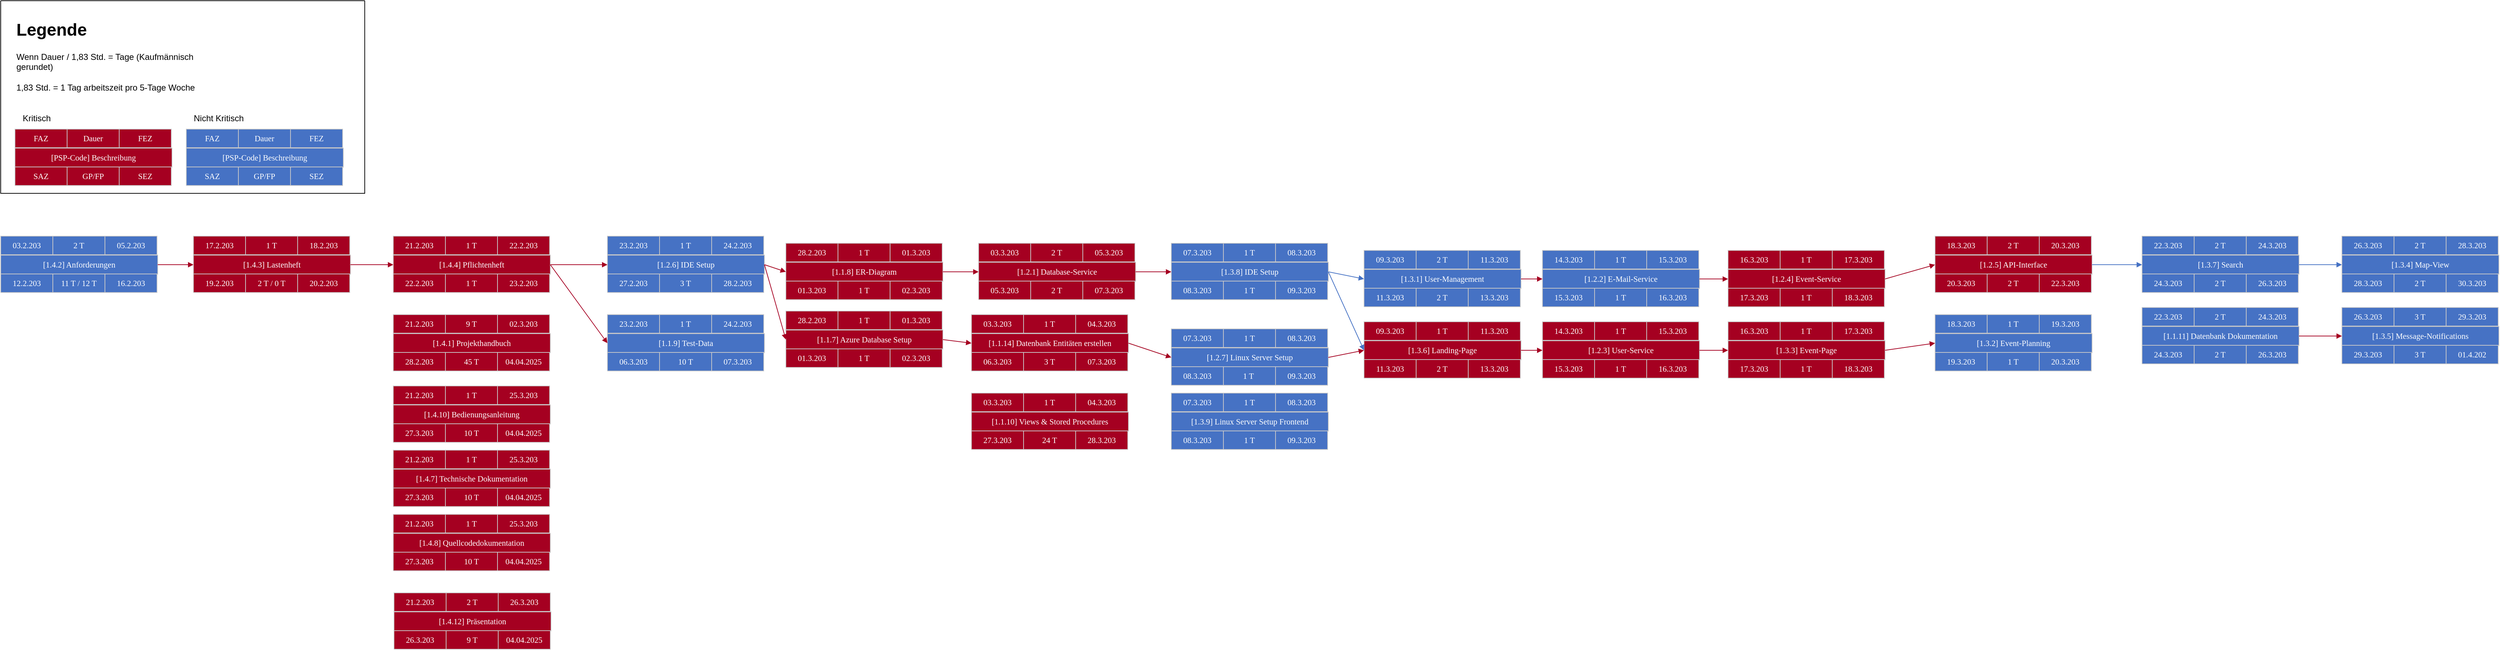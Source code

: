 <mxfile version="26.0.16">
  <diagram name="Zeichenblatt-1" id="q_xOR51CEYD53Q9y6yGN">
    <mxGraphModel dx="3088" dy="1915" grid="1" gridSize="10" guides="1" tooltips="1" connect="1" arrows="1" fold="1" page="1" pageScale="1" pageWidth="827" pageHeight="1169" math="0" shadow="0">
      <root>
        <mxCell id="0" />
        <mxCell id="1" parent="0" />
        <mxCell id="TpOiLqp6vOiE61hWLEvG-1" style="vsdxID=2;fillColor=#a50021;gradientColor=none;shape=stencil(UzV2Ls5ILEhVNTIoLinKz04tz0wpyVA1dlE1MsrMy0gtyiwBslSNXVWNndPyi1LTi/JL81Ig/IJEkEoQKze/DGRCBUSfAUiHkUElhGdmpmcOFnCDqM3JzENSa2hAiWpjYz1jY9zKKVCM7g4gA+HdtMycHEhoIcujBw9QCBK0xq4A);strokeColor=#c8c8c8;spacingTop=-3;spacingBottom=-3;spacingLeft=-3;spacingRight=-3;labelBackgroundColor=none;rounded=0;html=1;whiteSpace=wrap;" parent="1" vertex="1">
          <mxGeometry x="250" y="100" width="220" height="80" as="geometry" />
        </mxCell>
        <mxCell id="TpOiLqp6vOiE61hWLEvG-2" value="&lt;div style=&quot;font-size: 1px&quot;&gt;&lt;font style=&quot;font-size: 11.29px; font-family: Calibri; color: rgb(254, 255, 255); direction: ltr; letter-spacing: 0px; line-height: 120%; opacity: 1;&quot;&gt;1 T&lt;br&gt;&lt;/font&gt;&lt;/div&gt;" style="verticalAlign=middle;align=center;vsdxID=3;fillColor=#a50021;gradientColor=none;shape=stencil(nZBLDoAgDERP0z3SIyjew0SURgSD+Lu9kMZoXLhwN9O+tukAlrNpJg1SzDH4QW/URgNYgZTkjA4UkwJUgGXng+6DX1zLfmoymdXo17xh5zmRJ6Q42BWCfc2oJfdAr+Yv+AP9Cb7OJ3H/2JG1HNGz/84klThPVCc=);strokeColor=#c8c8c8;spacingTop=-3;spacingBottom=-3;spacingLeft=-3;spacingRight=-3;labelBackgroundColor=none;rounded=0;html=1;whiteSpace=wrap;" parent="TpOiLqp6vOiE61hWLEvG-1" vertex="1">
          <mxGeometry x="73" width="73" height="26" as="geometry" />
        </mxCell>
        <mxCell id="TpOiLqp6vOiE61hWLEvG-3" value="&lt;div style=&quot;font-size: 1px&quot;&gt;&lt;font style=&quot;font-size: 11.29px; font-family: Calibri; color: rgb(254, 255, 255); direction: ltr; letter-spacing: 0px; line-height: 120%; opacity: 1;&quot;&gt;01.3.203&lt;br&gt;&lt;/font&gt;&lt;/div&gt;" style="verticalAlign=middle;align=center;vsdxID=4;fillColor=#a50021;gradientColor=none;shape=stencil(nZBLDoAgDERP0z3SIyjew0SURgSD+Lu9kMZoXLhwN9O+tukAlrNpJg1SzDH4QW/URgNYgZTkjA4UkwJUgGXng+6DX1zLfmoymdXo17xh5zmRJ6Q42BWCfc2oJfdAr+Yv+AP9Cb7OJ3H/2JG1HNGz/84klThPVCc=);strokeColor=#c8c8c8;spacingTop=-3;spacingBottom=-3;spacingLeft=-3;spacingRight=-3;labelBackgroundColor=none;rounded=0;html=1;whiteSpace=wrap;" parent="TpOiLqp6vOiE61hWLEvG-1" vertex="1">
          <mxGeometry x="146" width="73" height="26" as="geometry" />
        </mxCell>
        <mxCell id="TpOiLqp6vOiE61hWLEvG-4" value="&lt;div style=&quot;font-size: 1px&quot;&gt;&lt;font style=&quot;font-size: 11.29px; font-family: Calibri; color: rgb(254, 255, 255); direction: ltr; letter-spacing: 0px; line-height: 120%; opacity: 1;&quot;&gt;01.3.203&lt;br&gt;&lt;/font&gt;&lt;/div&gt;" style="verticalAlign=middle;align=center;vsdxID=5;fillColor=#a50021;gradientColor=none;shape=stencil(nZBLDoAgDERP0z3SIyjew0SURgSD+Lu9kMZoXLhwN9O+tukAlrNpJg1SzDH4QW/URgNYgZTkjA4UkwJUgGXng+6DX1zLfmoymdXo17xh5zmRJ6Q42BWCfc2oJfdAr+Yv+AP9Cb7OJ3H/2JG1HNGz/84klThPVCc=);strokeColor=#c8c8c8;spacingTop=-3;spacingBottom=-3;spacingLeft=-3;spacingRight=-3;labelBackgroundColor=none;rounded=0;html=1;whiteSpace=wrap;" parent="TpOiLqp6vOiE61hWLEvG-1" vertex="1">
          <mxGeometry y="53" width="73" height="26" as="geometry" />
        </mxCell>
        <mxCell id="TpOiLqp6vOiE61hWLEvG-5" value="&lt;div style=&quot;font-size: 1px&quot;&gt;&lt;font style=&quot;font-size: 11.29px; font-family: Calibri; color: rgb(254, 255, 255); direction: ltr; letter-spacing: 0px; line-height: 120%; opacity: 1;&quot;&gt;1 T&lt;br&gt;&lt;/font&gt;&lt;/div&gt;" style="verticalAlign=middle;align=center;vsdxID=6;fillColor=#a50021;gradientColor=none;shape=stencil(nZBLDoAgDERP0z3SIyjew0SURgSD+Lu9kMZoXLhwN9O+tukAlrNpJg1SzDH4QW/URgNYgZTkjA4UkwJUgGXng+6DX1zLfmoymdXo17xh5zmRJ6Q42BWCfc2oJfdAr+Yv+AP9Cb7OJ3H/2JG1HNGz/84klThPVCc=);strokeColor=#c8c8c8;spacingTop=-3;spacingBottom=-3;spacingLeft=-3;spacingRight=-3;labelBackgroundColor=none;rounded=0;html=1;whiteSpace=wrap;" parent="TpOiLqp6vOiE61hWLEvG-1" vertex="1">
          <mxGeometry x="73" y="53" width="73" height="26" as="geometry" />
        </mxCell>
        <mxCell id="TpOiLqp6vOiE61hWLEvG-6" value="&lt;div style=&quot;font-size: 1px&quot;&gt;&lt;font style=&quot;font-size: 11.29px; font-family: Calibri; color: rgb(254, 255, 255); direction: ltr; letter-spacing: 0px; line-height: 120%; opacity: 1;&quot;&gt;02.3.203&lt;br&gt;&lt;/font&gt;&lt;/div&gt;" style="verticalAlign=middle;align=center;vsdxID=7;fillColor=#a50021;gradientColor=none;shape=stencil(nZBLDoAgDERP0z3SIyjew0SURgSD+Lu9kMZoXLhwN9O+tukAlrNpJg1SzDH4QW/URgNYgZTkjA4UkwJUgGXng+6DX1zLfmoymdXo17xh5zmRJ6Q42BWCfc2oJfdAr+Yv+AP9Cb7OJ3H/2JG1HNGz/84klThPVCc=);strokeColor=#c8c8c8;spacingTop=-3;spacingBottom=-3;spacingLeft=-3;spacingRight=-3;labelBackgroundColor=none;rounded=0;html=1;whiteSpace=wrap;" parent="TpOiLqp6vOiE61hWLEvG-1" vertex="1">
          <mxGeometry x="146" y="53" width="73" height="26" as="geometry" />
        </mxCell>
        <mxCell id="TpOiLqp6vOiE61hWLEvG-7" value="&lt;div style=&quot;font-size: 1px&quot;&gt;&lt;font style=&quot;font-size: 11.29px; font-family: Calibri; color: rgb(254, 255, 255); direction: ltr; letter-spacing: 0px; line-height: 120%; opacity: 1;&quot;&gt;28.2.203&lt;br&gt;&lt;/font&gt;&lt;/div&gt;" style="verticalAlign=middle;align=center;vsdxID=8;fillColor=#a50021;gradientColor=none;shape=stencil(nZBLDoAgDERP0z3SIyjew0SURgSD+Lu9kMZoXLhwN9O+tukAlrNpJg1SzDH4QW/URgNYgZTkjA4UkwJUgGXng+6DX1zLfmoymdXo17xh5zmRJ6Q42BWCfc2oJfdAr+Yv+AP9Cb7OJ3H/2JG1HNGz/84klThPVCc=);strokeColor=#c8c8c8;spacingTop=-3;spacingBottom=-3;spacingLeft=-3;spacingRight=-3;labelBackgroundColor=none;rounded=0;html=1;whiteSpace=wrap;" parent="TpOiLqp6vOiE61hWLEvG-1" vertex="1">
          <mxGeometry width="73" height="26" as="geometry" />
        </mxCell>
        <mxCell id="TpOiLqp6vOiE61hWLEvG-8" value="&lt;div style=&quot;font-size: 1px&quot;&gt;&lt;font style=&quot;font-size: 11.29px; font-family: calibri; color: rgb(254, 255, 255); direction: ltr; letter-spacing: 0px; line-height: 120%; opacity: 1;&quot;&gt;[1.1.8] ER-Diagram&lt;/font&gt;&lt;/div&gt;" style="text;vsdxID=2;fillColor=none;gradientColor=none;strokeColor=none;spacingTop=-3;spacingBottom=-3;spacingLeft=-3;spacingRight=-3;labelBackgroundColor=none;rounded=0;html=1;whiteSpace=wrap;verticalAlign=middle;align=center;;html=1;" parent="TpOiLqp6vOiE61hWLEvG-1" vertex="1">
          <mxGeometry y="26.67" width="220" height="26.67" as="geometry" />
        </mxCell>
        <mxCell id="TpOiLqp6vOiE61hWLEvG-10" style="vsdxID=16;fillColor=#4672c4;gradientColor=none;shape=stencil(UzV2Ls5ILEhVNTIoLinKz04tz0wpyVA1dlE1MsrMy0gtyiwBslSNXVWNndPyi1LTi/JL81Ig/IJEkEoQKze/DGRCBUSfAUiHkUElhGdmpmcOFnCDqM3JzENSa2hAiWpjYz1jY9zKKVCM7g4gA+HdtMycHEhoIcujBw9QCBK0xq4A);strokeColor=#c8c8c8;spacingTop=-3;spacingBottom=-3;spacingLeft=-3;spacingRight=-3;labelBackgroundColor=none;rounded=0;html=1;whiteSpace=wrap;" parent="1" vertex="1">
          <mxGeometry y="90.01" width="220" height="80" as="geometry" />
        </mxCell>
        <mxCell id="TpOiLqp6vOiE61hWLEvG-11" value="&lt;div style=&quot;font-size: 1px&quot;&gt;&lt;font style=&quot;font-size: 11.29px; font-family: Calibri; color: rgb(254, 255, 255); direction: ltr; letter-spacing: 0px; line-height: 120%; opacity: 1;&quot;&gt;1 T&lt;/font&gt;&lt;/div&gt;" style="verticalAlign=middle;align=center;vsdxID=17;fillColor=#4672c4;gradientColor=none;shape=stencil(nZBLDoAgDERP0z3SIyjew0SURgSD+Lu9kMZoXLhwN9O+tukAlrNpJg1SzDH4QW/URgNYgZTkjA4UkwJUgGXng+6DX1zLfmoymdXo17xh5zmRJ6Q42BWCfc2oJfdAr+Yv+AP9Cb7OJ3H/2JG1HNGz/84klThPVCc=);strokeColor=#c8c8c8;spacingTop=-3;spacingBottom=-3;spacingLeft=-3;spacingRight=-3;labelBackgroundColor=none;rounded=0;html=1;whiteSpace=wrap;" parent="TpOiLqp6vOiE61hWLEvG-10" vertex="1">
          <mxGeometry x="73" width="73" height="26" as="geometry" />
        </mxCell>
        <mxCell id="TpOiLqp6vOiE61hWLEvG-12" value="&lt;div style=&quot;font-size: 1px&quot;&gt;&lt;font style=&quot;font-size: 11.29px; font-family: Calibri; color: rgb(254, 255, 255); direction: ltr; letter-spacing: 0px; line-height: 120%; opacity: 1;&quot;&gt;24.2.203&lt;br&gt;&lt;/font&gt;&lt;/div&gt;" style="verticalAlign=middle;align=center;vsdxID=18;fillColor=#4672c4;gradientColor=none;shape=stencil(nZBLDoAgDERP0z3SIyjew0SURgSD+Lu9kMZoXLhwN9O+tukAlrNpJg1SzDH4QW/URgNYgZTkjA4UkwJUgGXng+6DX1zLfmoymdXo17xh5zmRJ6Q42BWCfc2oJfdAr+Yv+AP9Cb7OJ3H/2JG1HNGz/84klThPVCc=);strokeColor=#c8c8c8;spacingTop=-3;spacingBottom=-3;spacingLeft=-3;spacingRight=-3;labelBackgroundColor=none;rounded=0;html=1;whiteSpace=wrap;" parent="TpOiLqp6vOiE61hWLEvG-10" vertex="1">
          <mxGeometry x="146" width="73" height="26" as="geometry" />
        </mxCell>
        <mxCell id="TpOiLqp6vOiE61hWLEvG-13" value="&lt;div style=&quot;font-size: 1px&quot;&gt;&lt;font style=&quot;font-size: 11.29px; font-family: Calibri; color: rgb(254, 255, 255); direction: ltr; letter-spacing: 0px; line-height: 120%; opacity: 1;&quot;&gt;27.2.203&lt;br&gt;&lt;/font&gt;&lt;/div&gt;" style="verticalAlign=middle;align=center;vsdxID=19;fillColor=#4672c4;gradientColor=none;shape=stencil(nZBLDoAgDERP0z3SIyjew0SURgSD+Lu9kMZoXLhwN9O+tukAlrNpJg1SzDH4QW/URgNYgZTkjA4UkwJUgGXng+6DX1zLfmoymdXo17xh5zmRJ6Q42BWCfc2oJfdAr+Yv+AP9Cb7OJ3H/2JG1HNGz/84klThPVCc=);strokeColor=#c8c8c8;spacingTop=-3;spacingBottom=-3;spacingLeft=-3;spacingRight=-3;labelBackgroundColor=none;rounded=0;html=1;whiteSpace=wrap;" parent="TpOiLqp6vOiE61hWLEvG-10" vertex="1">
          <mxGeometry y="53" width="73" height="26" as="geometry" />
        </mxCell>
        <mxCell id="TpOiLqp6vOiE61hWLEvG-14" value="&lt;div style=&quot;font-size: 1px&quot;&gt;&lt;font style=&quot;font-size: 11.29px; font-family: Calibri; color: rgb(254, 255, 255); direction: ltr; letter-spacing: 0px; line-height: 120%; opacity: 1;&quot;&gt;3 T&lt;br&gt;&lt;/font&gt;&lt;/div&gt;" style="verticalAlign=middle;align=center;vsdxID=20;fillColor=#4672c4;gradientColor=none;shape=stencil(nZBLDoAgDERP0z3SIyjew0SURgSD+Lu9kMZoXLhwN9O+tukAlrNpJg1SzDH4QW/URgNYgZTkjA4UkwJUgGXng+6DX1zLfmoymdXo17xh5zmRJ6Q42BWCfc2oJfdAr+Yv+AP9Cb7OJ3H/2JG1HNGz/84klThPVCc=);strokeColor=#c8c8c8;spacingTop=-3;spacingBottom=-3;spacingLeft=-3;spacingRight=-3;labelBackgroundColor=none;rounded=0;html=1;whiteSpace=wrap;" parent="TpOiLqp6vOiE61hWLEvG-10" vertex="1">
          <mxGeometry x="73" y="53" width="73" height="26" as="geometry" />
        </mxCell>
        <mxCell id="TpOiLqp6vOiE61hWLEvG-15" value="&lt;div style=&quot;font-size: 1px&quot;&gt;&lt;font style=&quot;font-size: 11.29px; font-family: Calibri; color: rgb(254, 255, 255); direction: ltr; letter-spacing: 0px; line-height: 120%; opacity: 1;&quot;&gt;28.2.203&lt;br&gt;&lt;/font&gt;&lt;/div&gt;" style="verticalAlign=middle;align=center;vsdxID=21;fillColor=#4672c4;gradientColor=none;shape=stencil(nZBLDoAgDERP0z3SIyjew0SURgSD+Lu9kMZoXLhwN9O+tukAlrNpJg1SzDH4QW/URgNYgZTkjA4UkwJUgGXng+6DX1zLfmoymdXo17xh5zmRJ6Q42BWCfc2oJfdAr+Yv+AP9Cb7OJ3H/2JG1HNGz/84klThPVCc=);strokeColor=#c8c8c8;spacingTop=-3;spacingBottom=-3;spacingLeft=-3;spacingRight=-3;labelBackgroundColor=none;rounded=0;html=1;whiteSpace=wrap;" parent="TpOiLqp6vOiE61hWLEvG-10" vertex="1">
          <mxGeometry x="146" y="53" width="73" height="26" as="geometry" />
        </mxCell>
        <mxCell id="TpOiLqp6vOiE61hWLEvG-16" value="&lt;div style=&quot;font-size: 1px&quot;&gt;&lt;font style=&quot;font-size: 11.29px; font-family: Calibri; color: rgb(254, 255, 255); direction: ltr; letter-spacing: 0px; line-height: 120%; opacity: 1;&quot;&gt;23.2.203&lt;br&gt;&lt;/font&gt;&lt;/div&gt;" style="verticalAlign=middle;align=center;vsdxID=22;fillColor=#4672c4;gradientColor=none;shape=stencil(nZBLDoAgDERP0z3SIyjew0SURgSD+Lu9kMZoXLhwN9O+tukAlrNpJg1SzDH4QW/URgNYgZTkjA4UkwJUgGXng+6DX1zLfmoymdXo17xh5zmRJ6Q42BWCfc2oJfdAr+Yv+AP9Cb7OJ3H/2JG1HNGz/84klThPVCc=);strokeColor=#c8c8c8;spacingTop=-3;spacingBottom=-3;spacingLeft=-3;spacingRight=-3;labelBackgroundColor=none;rounded=0;html=1;whiteSpace=wrap;" parent="TpOiLqp6vOiE61hWLEvG-10" vertex="1">
          <mxGeometry width="73" height="26" as="geometry" />
        </mxCell>
        <mxCell id="TpOiLqp6vOiE61hWLEvG-17" value="&lt;div style=&quot;font-size: 1px&quot;&gt;&lt;font style=&quot;font-size: 11.29px; font-family: calibri; color: rgb(254, 255, 255); direction: ltr; letter-spacing: 0px; line-height: 120%; opacity: 1;&quot;&gt;[1.2.6] IDE Setup&lt;/font&gt;&lt;/div&gt;" style="text;vsdxID=16;fillColor=none;gradientColor=none;strokeColor=none;spacingTop=-3;spacingBottom=-3;spacingLeft=-3;spacingRight=-3;labelBackgroundColor=none;rounded=0;html=1;whiteSpace=wrap;verticalAlign=middle;align=center;;html=1;" parent="TpOiLqp6vOiE61hWLEvG-10" vertex="1">
          <mxGeometry y="26.67" width="220" height="26.67" as="geometry" />
        </mxCell>
        <mxCell id="TpOiLqp6vOiE61hWLEvG-50" style="vsdxID=2;fillColor=#a50021;gradientColor=none;shape=stencil(UzV2Ls5ILEhVNTIoLinKz04tz0wpyVA1dlE1MsrMy0gtyiwBslSNXVWNndPyi1LTi/JL81Ig/IJEkEoQKze/DGRCBUSfAUiHkUElhGdmpmcOFnCDqM3JzENSa2hAiWpjYz1jY9zKKVCM7g4gA+HdtMycHEhoIcujBw9QCBK0xq4A);strokeColor=#c8c8c8;spacingTop=-3;spacingBottom=-3;spacingLeft=-3;spacingRight=-3;labelBackgroundColor=none;rounded=0;html=1;whiteSpace=wrap;" parent="1" vertex="1">
          <mxGeometry x="250" y="195" width="220" height="80" as="geometry" />
        </mxCell>
        <mxCell id="TpOiLqp6vOiE61hWLEvG-51" value="&lt;div style=&quot;font-size: 1px&quot;&gt;&lt;font style=&quot;font-size: 11.29px; font-family: Calibri; color: rgb(254, 255, 255); direction: ltr; letter-spacing: 0px; line-height: 120%; opacity: 1;&quot;&gt;1 T&lt;br&gt;&lt;/font&gt;&lt;/div&gt;" style="verticalAlign=middle;align=center;vsdxID=3;fillColor=#a50021;gradientColor=none;shape=stencil(nZBLDoAgDERP0z3SIyjew0SURgSD+Lu9kMZoXLhwN9O+tukAlrNpJg1SzDH4QW/URgNYgZTkjA4UkwJUgGXng+6DX1zLfmoymdXo17xh5zmRJ6Q42BWCfc2oJfdAr+Yv+AP9Cb7OJ3H/2JG1HNGz/84klThPVCc=);strokeColor=#c8c8c8;spacingTop=-3;spacingBottom=-3;spacingLeft=-3;spacingRight=-3;labelBackgroundColor=none;rounded=0;html=1;whiteSpace=wrap;" parent="TpOiLqp6vOiE61hWLEvG-50" vertex="1">
          <mxGeometry x="73" width="73" height="26" as="geometry" />
        </mxCell>
        <mxCell id="TpOiLqp6vOiE61hWLEvG-52" value="&lt;div style=&quot;font-size: 1px&quot;&gt;&lt;font style=&quot;font-size: 11.29px; font-family: Calibri; color: rgb(254, 255, 255); direction: ltr; letter-spacing: 0px; line-height: 120%; opacity: 1;&quot;&gt;01.3.203&lt;br&gt;&lt;/font&gt;&lt;/div&gt;" style="verticalAlign=middle;align=center;vsdxID=4;fillColor=#a50021;gradientColor=none;shape=stencil(nZBLDoAgDERP0z3SIyjew0SURgSD+Lu9kMZoXLhwN9O+tukAlrNpJg1SzDH4QW/URgNYgZTkjA4UkwJUgGXng+6DX1zLfmoymdXo17xh5zmRJ6Q42BWCfc2oJfdAr+Yv+AP9Cb7OJ3H/2JG1HNGz/84klThPVCc=);strokeColor=#c8c8c8;spacingTop=-3;spacingBottom=-3;spacingLeft=-3;spacingRight=-3;labelBackgroundColor=none;rounded=0;html=1;whiteSpace=wrap;" parent="TpOiLqp6vOiE61hWLEvG-50" vertex="1">
          <mxGeometry x="146" width="73" height="26" as="geometry" />
        </mxCell>
        <mxCell id="TpOiLqp6vOiE61hWLEvG-53" value="&lt;div style=&quot;font-size: 1px&quot;&gt;&lt;font style=&quot;font-size: 11.29px; font-family: Calibri; color: rgb(254, 255, 255); direction: ltr; letter-spacing: 0px; line-height: 120%; opacity: 1;&quot;&gt;01.3.203&lt;br&gt;&lt;/font&gt;&lt;/div&gt;" style="verticalAlign=middle;align=center;vsdxID=5;fillColor=#a50021;gradientColor=none;shape=stencil(nZBLDoAgDERP0z3SIyjew0SURgSD+Lu9kMZoXLhwN9O+tukAlrNpJg1SzDH4QW/URgNYgZTkjA4UkwJUgGXng+6DX1zLfmoymdXo17xh5zmRJ6Q42BWCfc2oJfdAr+Yv+AP9Cb7OJ3H/2JG1HNGz/84klThPVCc=);strokeColor=#c8c8c8;spacingTop=-3;spacingBottom=-3;spacingLeft=-3;spacingRight=-3;labelBackgroundColor=none;rounded=0;html=1;whiteSpace=wrap;" parent="TpOiLqp6vOiE61hWLEvG-50" vertex="1">
          <mxGeometry y="53" width="73" height="26" as="geometry" />
        </mxCell>
        <mxCell id="TpOiLqp6vOiE61hWLEvG-54" value="&lt;div style=&quot;font-size: 1px&quot;&gt;&lt;font style=&quot;font-size: 11.29px; font-family: Calibri; color: rgb(254, 255, 255); direction: ltr; letter-spacing: 0px; line-height: 120%; opacity: 1;&quot;&gt;1 T&lt;br&gt;&lt;/font&gt;&lt;/div&gt;" style="verticalAlign=middle;align=center;vsdxID=6;fillColor=#a50021;gradientColor=none;shape=stencil(nZBLDoAgDERP0z3SIyjew0SURgSD+Lu9kMZoXLhwN9O+tukAlrNpJg1SzDH4QW/URgNYgZTkjA4UkwJUgGXng+6DX1zLfmoymdXo17xh5zmRJ6Q42BWCfc2oJfdAr+Yv+AP9Cb7OJ3H/2JG1HNGz/84klThPVCc=);strokeColor=#c8c8c8;spacingTop=-3;spacingBottom=-3;spacingLeft=-3;spacingRight=-3;labelBackgroundColor=none;rounded=0;html=1;whiteSpace=wrap;" parent="TpOiLqp6vOiE61hWLEvG-50" vertex="1">
          <mxGeometry x="73" y="53" width="73" height="26" as="geometry" />
        </mxCell>
        <mxCell id="TpOiLqp6vOiE61hWLEvG-55" value="&lt;div style=&quot;font-size: 1px&quot;&gt;&lt;font style=&quot;font-size: 11.29px; font-family: Calibri; color: rgb(254, 255, 255); direction: ltr; letter-spacing: 0px; line-height: 120%; opacity: 1;&quot;&gt;02.3.203&lt;br&gt;&lt;/font&gt;&lt;/div&gt;" style="verticalAlign=middle;align=center;vsdxID=7;fillColor=#a50021;gradientColor=none;shape=stencil(nZBLDoAgDERP0z3SIyjew0SURgSD+Lu9kMZoXLhwN9O+tukAlrNpJg1SzDH4QW/URgNYgZTkjA4UkwJUgGXng+6DX1zLfmoymdXo17xh5zmRJ6Q42BWCfc2oJfdAr+Yv+AP9Cb7OJ3H/2JG1HNGz/84klThPVCc=);strokeColor=#c8c8c8;spacingTop=-3;spacingBottom=-3;spacingLeft=-3;spacingRight=-3;labelBackgroundColor=none;rounded=0;html=1;whiteSpace=wrap;" parent="TpOiLqp6vOiE61hWLEvG-50" vertex="1">
          <mxGeometry x="146" y="53" width="73" height="26" as="geometry" />
        </mxCell>
        <mxCell id="TpOiLqp6vOiE61hWLEvG-56" value="&lt;div style=&quot;font-size: 1px&quot;&gt;&lt;font style=&quot;font-size: 11.29px; font-family: Calibri; color: rgb(254, 255, 255); direction: ltr; letter-spacing: 0px; line-height: 120%; opacity: 1;&quot;&gt;28.2.203&lt;br&gt;&lt;/font&gt;&lt;/div&gt;" style="verticalAlign=middle;align=center;vsdxID=8;fillColor=#a50021;gradientColor=none;shape=stencil(nZBLDoAgDERP0z3SIyjew0SURgSD+Lu9kMZoXLhwN9O+tukAlrNpJg1SzDH4QW/URgNYgZTkjA4UkwJUgGXng+6DX1zLfmoymdXo17xh5zmRJ6Q42BWCfc2oJfdAr+Yv+AP9Cb7OJ3H/2JG1HNGz/84klThPVCc=);strokeColor=#c8c8c8;spacingTop=-3;spacingBottom=-3;spacingLeft=-3;spacingRight=-3;labelBackgroundColor=none;rounded=0;html=1;whiteSpace=wrap;" parent="TpOiLqp6vOiE61hWLEvG-50" vertex="1">
          <mxGeometry width="73" height="26" as="geometry" />
        </mxCell>
        <mxCell id="TpOiLqp6vOiE61hWLEvG-57" value="&lt;div style=&quot;font-size: 1px&quot;&gt;&lt;font style=&quot;font-size: 11.29px; font-family: calibri; color: rgb(254, 255, 255); direction: ltr; letter-spacing: 0px; line-height: 120%; opacity: 1;&quot;&gt;[1.1.7] Azure Database Setup&lt;/font&gt;&lt;/div&gt;" style="text;vsdxID=2;fillColor=none;gradientColor=none;strokeColor=none;spacingTop=-3;spacingBottom=-3;spacingLeft=-3;spacingRight=-3;labelBackgroundColor=none;rounded=0;html=1;whiteSpace=wrap;verticalAlign=middle;align=center;;html=1;" parent="TpOiLqp6vOiE61hWLEvG-50" vertex="1">
          <mxGeometry y="26.67" width="220" height="26.67" as="geometry" />
        </mxCell>
        <mxCell id="TpOiLqp6vOiE61hWLEvG-59" style="vsdxID=16;fillColor=#4672c4;gradientColor=none;shape=stencil(UzV2Ls5ILEhVNTIoLinKz04tz0wpyVA1dlE1MsrMy0gtyiwBslSNXVWNndPyi1LTi/JL81Ig/IJEkEoQKze/DGRCBUSfAUiHkUElhGdmpmcOFnCDqM3JzENSa2hAiWpjYz1jY9zKKVCM7g4gA+HdtMycHEhoIcujBw9QCBK0xq4A);strokeColor=#c8c8c8;spacingTop=-3;spacingBottom=-3;spacingLeft=-3;spacingRight=-3;labelBackgroundColor=none;rounded=0;html=1;whiteSpace=wrap;" parent="1" vertex="1">
          <mxGeometry y="200" width="220" height="80" as="geometry" />
        </mxCell>
        <mxCell id="TpOiLqp6vOiE61hWLEvG-60" value="&lt;div style=&quot;font-size: 1px&quot;&gt;&lt;font style=&quot;font-size: 11.29px; font-family: Calibri; color: rgb(254, 255, 255); direction: ltr; letter-spacing: 0px; line-height: 120%; opacity: 1;&quot;&gt;1 T&lt;/font&gt;&lt;/div&gt;" style="verticalAlign=middle;align=center;vsdxID=17;fillColor=#4672c4;gradientColor=none;shape=stencil(nZBLDoAgDERP0z3SIyjew0SURgSD+Lu9kMZoXLhwN9O+tukAlrNpJg1SzDH4QW/URgNYgZTkjA4UkwJUgGXng+6DX1zLfmoymdXo17xh5zmRJ6Q42BWCfc2oJfdAr+Yv+AP9Cb7OJ3H/2JG1HNGz/84klThPVCc=);strokeColor=#c8c8c8;spacingTop=-3;spacingBottom=-3;spacingLeft=-3;spacingRight=-3;labelBackgroundColor=none;rounded=0;html=1;whiteSpace=wrap;" parent="TpOiLqp6vOiE61hWLEvG-59" vertex="1">
          <mxGeometry x="73" width="73" height="26" as="geometry" />
        </mxCell>
        <mxCell id="TpOiLqp6vOiE61hWLEvG-61" value="&lt;div style=&quot;font-size: 1px&quot;&gt;&lt;font style=&quot;font-size: 11.29px; font-family: Calibri; color: rgb(254, 255, 255); direction: ltr; letter-spacing: 0px; line-height: 120%; opacity: 1;&quot;&gt;24.2.203&lt;br&gt;&lt;/font&gt;&lt;/div&gt;" style="verticalAlign=middle;align=center;vsdxID=18;fillColor=#4672c4;gradientColor=none;shape=stencil(nZBLDoAgDERP0z3SIyjew0SURgSD+Lu9kMZoXLhwN9O+tukAlrNpJg1SzDH4QW/URgNYgZTkjA4UkwJUgGXng+6DX1zLfmoymdXo17xh5zmRJ6Q42BWCfc2oJfdAr+Yv+AP9Cb7OJ3H/2JG1HNGz/84klThPVCc=);strokeColor=#c8c8c8;spacingTop=-3;spacingBottom=-3;spacingLeft=-3;spacingRight=-3;labelBackgroundColor=none;rounded=0;html=1;whiteSpace=wrap;" parent="TpOiLqp6vOiE61hWLEvG-59" vertex="1">
          <mxGeometry x="146" width="73" height="26" as="geometry" />
        </mxCell>
        <mxCell id="TpOiLqp6vOiE61hWLEvG-62" value="&lt;div style=&quot;font-size: 1px&quot;&gt;&lt;font style=&quot;font-size: 11.29px; font-family: Calibri; color: rgb(254, 255, 255); direction: ltr; letter-spacing: 0px; line-height: 120%; opacity: 1;&quot;&gt;06.3.203&lt;br&gt;&lt;/font&gt;&lt;/div&gt;" style="verticalAlign=middle;align=center;vsdxID=19;fillColor=#4672c4;gradientColor=none;shape=stencil(nZBLDoAgDERP0z3SIyjew0SURgSD+Lu9kMZoXLhwN9O+tukAlrNpJg1SzDH4QW/URgNYgZTkjA4UkwJUgGXng+6DX1zLfmoymdXo17xh5zmRJ6Q42BWCfc2oJfdAr+Yv+AP9Cb7OJ3H/2JG1HNGz/84klThPVCc=);strokeColor=#c8c8c8;spacingTop=-3;spacingBottom=-3;spacingLeft=-3;spacingRight=-3;labelBackgroundColor=none;rounded=0;html=1;whiteSpace=wrap;" parent="TpOiLqp6vOiE61hWLEvG-59" vertex="1">
          <mxGeometry y="53" width="73" height="26" as="geometry" />
        </mxCell>
        <mxCell id="TpOiLqp6vOiE61hWLEvG-63" value="&lt;div style=&quot;font-size: 1px&quot;&gt;&lt;font style=&quot;font-size: 11.29px; font-family: Calibri; color: rgb(254, 255, 255); direction: ltr; letter-spacing: 0px; line-height: 120%; opacity: 1;&quot;&gt;10 T&lt;br&gt;&lt;/font&gt;&lt;/div&gt;" style="verticalAlign=middle;align=center;vsdxID=20;fillColor=#4672c4;gradientColor=none;shape=stencil(nZBLDoAgDERP0z3SIyjew0SURgSD+Lu9kMZoXLhwN9O+tukAlrNpJg1SzDH4QW/URgNYgZTkjA4UkwJUgGXng+6DX1zLfmoymdXo17xh5zmRJ6Q42BWCfc2oJfdAr+Yv+AP9Cb7OJ3H/2JG1HNGz/84klThPVCc=);strokeColor=#c8c8c8;spacingTop=-3;spacingBottom=-3;spacingLeft=-3;spacingRight=-3;labelBackgroundColor=none;rounded=0;html=1;whiteSpace=wrap;" parent="TpOiLqp6vOiE61hWLEvG-59" vertex="1">
          <mxGeometry x="73" y="53" width="73" height="26" as="geometry" />
        </mxCell>
        <mxCell id="TpOiLqp6vOiE61hWLEvG-64" value="&lt;div style=&quot;font-size: 1px&quot;&gt;&lt;font style=&quot;font-size: 11.29px; font-family: Calibri; color: rgb(254, 255, 255); direction: ltr; letter-spacing: 0px; line-height: 120%; opacity: 1;&quot;&gt;07.3.203&lt;/font&gt;&lt;/div&gt;" style="verticalAlign=middle;align=center;vsdxID=21;fillColor=#4672c4;gradientColor=none;shape=stencil(nZBLDoAgDERP0z3SIyjew0SURgSD+Lu9kMZoXLhwN9O+tukAlrNpJg1SzDH4QW/URgNYgZTkjA4UkwJUgGXng+6DX1zLfmoymdXo17xh5zmRJ6Q42BWCfc2oJfdAr+Yv+AP9Cb7OJ3H/2JG1HNGz/84klThPVCc=);strokeColor=#c8c8c8;spacingTop=-3;spacingBottom=-3;spacingLeft=-3;spacingRight=-3;labelBackgroundColor=none;rounded=0;html=1;whiteSpace=wrap;" parent="TpOiLqp6vOiE61hWLEvG-59" vertex="1">
          <mxGeometry x="146" y="53" width="73" height="26" as="geometry" />
        </mxCell>
        <mxCell id="TpOiLqp6vOiE61hWLEvG-65" value="&lt;div style=&quot;font-size: 1px&quot;&gt;&lt;font style=&quot;font-size: 11.29px; font-family: Calibri; color: rgb(254, 255, 255); direction: ltr; letter-spacing: 0px; line-height: 120%; opacity: 1;&quot;&gt;23.2.203&lt;br&gt;&lt;/font&gt;&lt;/div&gt;" style="verticalAlign=middle;align=center;vsdxID=22;fillColor=#4672c4;gradientColor=none;shape=stencil(nZBLDoAgDERP0z3SIyjew0SURgSD+Lu9kMZoXLhwN9O+tukAlrNpJg1SzDH4QW/URgNYgZTkjA4UkwJUgGXng+6DX1zLfmoymdXo17xh5zmRJ6Q42BWCfc2oJfdAr+Yv+AP9Cb7OJ3H/2JG1HNGz/84klThPVCc=);strokeColor=#c8c8c8;spacingTop=-3;spacingBottom=-3;spacingLeft=-3;spacingRight=-3;labelBackgroundColor=none;rounded=0;html=1;whiteSpace=wrap;" parent="TpOiLqp6vOiE61hWLEvG-59" vertex="1">
          <mxGeometry width="73" height="26" as="geometry" />
        </mxCell>
        <mxCell id="TpOiLqp6vOiE61hWLEvG-66" value="&lt;div style=&quot;font-size: 1px&quot;&gt;&lt;font style=&quot;font-size: 11.29px; font-family: calibri; color: rgb(254, 255, 255); direction: ltr; letter-spacing: 0px; line-height: 120%; opacity: 1;&quot;&gt;[1.1.9] Test-Data&lt;/font&gt;&lt;/div&gt;" style="text;vsdxID=16;fillColor=none;gradientColor=none;strokeColor=none;spacingTop=-3;spacingBottom=-3;spacingLeft=-3;spacingRight=-3;labelBackgroundColor=none;rounded=0;html=1;whiteSpace=wrap;verticalAlign=middle;align=center;;html=1;" parent="TpOiLqp6vOiE61hWLEvG-59" vertex="1">
          <mxGeometry y="26.67" width="220" height="26.67" as="geometry" />
        </mxCell>
        <mxCell id="TpOiLqp6vOiE61hWLEvG-77" style="vsdxID=2;fillColor=#a50021;gradientColor=none;shape=stencil(UzV2Ls5ILEhVNTIoLinKz04tz0wpyVA1dlE1MsrMy0gtyiwBslSNXVWNndPyi1LTi/JL81Ig/IJEkEoQKze/DGRCBUSfAUiHkUElhGdmpmcOFnCDqM3JzENSa2hAiWpjYz1jY9zKKVCM7g4gA+HdtMycHEhoIcujBw9QCBK0xq4A);strokeColor=#c8c8c8;spacingTop=-3;spacingBottom=-3;spacingLeft=-3;spacingRight=-3;labelBackgroundColor=none;rounded=0;html=1;whiteSpace=wrap;" parent="1" vertex="1">
          <mxGeometry x="510" y="310" width="220" height="80" as="geometry" />
        </mxCell>
        <mxCell id="TpOiLqp6vOiE61hWLEvG-78" value="&lt;div style=&quot;font-size: 1px&quot;&gt;&lt;font style=&quot;font-size: 11.29px; font-family: Calibri; color: rgb(254, 255, 255); direction: ltr; letter-spacing: 0px; line-height: 120%; opacity: 1;&quot;&gt;1 T&lt;br&gt;&lt;/font&gt;&lt;/div&gt;" style="verticalAlign=middle;align=center;vsdxID=3;fillColor=#a50021;gradientColor=none;shape=stencil(nZBLDoAgDERP0z3SIyjew0SURgSD+Lu9kMZoXLhwN9O+tukAlrNpJg1SzDH4QW/URgNYgZTkjA4UkwJUgGXng+6DX1zLfmoymdXo17xh5zmRJ6Q42BWCfc2oJfdAr+Yv+AP9Cb7OJ3H/2JG1HNGz/84klThPVCc=);strokeColor=#c8c8c8;spacingTop=-3;spacingBottom=-3;spacingLeft=-3;spacingRight=-3;labelBackgroundColor=none;rounded=0;html=1;whiteSpace=wrap;" parent="TpOiLqp6vOiE61hWLEvG-77" vertex="1">
          <mxGeometry x="73" width="73" height="26" as="geometry" />
        </mxCell>
        <mxCell id="TpOiLqp6vOiE61hWLEvG-79" value="&lt;div style=&quot;font-size: 1px&quot;&gt;&lt;font style=&quot;font-size: 11.29px; font-family: Calibri; color: rgb(254, 255, 255); direction: ltr; letter-spacing: 0px; line-height: 120%; opacity: 1;&quot;&gt;04.3.203&lt;br&gt;&lt;/font&gt;&lt;/div&gt;" style="verticalAlign=middle;align=center;vsdxID=4;fillColor=#a50021;gradientColor=none;shape=stencil(nZBLDoAgDERP0z3SIyjew0SURgSD+Lu9kMZoXLhwN9O+tukAlrNpJg1SzDH4QW/URgNYgZTkjA4UkwJUgGXng+6DX1zLfmoymdXo17xh5zmRJ6Q42BWCfc2oJfdAr+Yv+AP9Cb7OJ3H/2JG1HNGz/84klThPVCc=);strokeColor=#c8c8c8;spacingTop=-3;spacingBottom=-3;spacingLeft=-3;spacingRight=-3;labelBackgroundColor=none;rounded=0;html=1;whiteSpace=wrap;" parent="TpOiLqp6vOiE61hWLEvG-77" vertex="1">
          <mxGeometry x="146" width="73" height="26" as="geometry" />
        </mxCell>
        <mxCell id="TpOiLqp6vOiE61hWLEvG-80" value="&lt;div style=&quot;font-size: 1px&quot;&gt;&lt;font style=&quot;font-size: 11.29px; font-family: Calibri; color: rgb(254, 255, 255); direction: ltr; letter-spacing: 0px; line-height: 120%; opacity: 1;&quot;&gt;27.3.203&lt;br&gt;&lt;/font&gt;&lt;/div&gt;" style="verticalAlign=middle;align=center;vsdxID=5;fillColor=#a50021;gradientColor=none;shape=stencil(nZBLDoAgDERP0z3SIyjew0SURgSD+Lu9kMZoXLhwN9O+tukAlrNpJg1SzDH4QW/URgNYgZTkjA4UkwJUgGXng+6DX1zLfmoymdXo17xh5zmRJ6Q42BWCfc2oJfdAr+Yv+AP9Cb7OJ3H/2JG1HNGz/84klThPVCc=);strokeColor=#c8c8c8;spacingTop=-3;spacingBottom=-3;spacingLeft=-3;spacingRight=-3;labelBackgroundColor=none;rounded=0;html=1;whiteSpace=wrap;" parent="TpOiLqp6vOiE61hWLEvG-77" vertex="1">
          <mxGeometry y="53" width="73" height="26" as="geometry" />
        </mxCell>
        <mxCell id="TpOiLqp6vOiE61hWLEvG-81" value="&lt;div style=&quot;font-size: 1px&quot;&gt;&lt;font style=&quot;font-size: 11.29px; font-family: Calibri; color: rgb(254, 255, 255); direction: ltr; letter-spacing: 0px; line-height: 120%; opacity: 1;&quot;&gt;24 T&lt;br&gt;&lt;/font&gt;&lt;/div&gt;" style="verticalAlign=middle;align=center;vsdxID=6;fillColor=#a50021;gradientColor=none;shape=stencil(nZBLDoAgDERP0z3SIyjew0SURgSD+Lu9kMZoXLhwN9O+tukAlrNpJg1SzDH4QW/URgNYgZTkjA4UkwJUgGXng+6DX1zLfmoymdXo17xh5zmRJ6Q42BWCfc2oJfdAr+Yv+AP9Cb7OJ3H/2JG1HNGz/84klThPVCc=);strokeColor=#c8c8c8;spacingTop=-3;spacingBottom=-3;spacingLeft=-3;spacingRight=-3;labelBackgroundColor=none;rounded=0;html=1;whiteSpace=wrap;" parent="TpOiLqp6vOiE61hWLEvG-77" vertex="1">
          <mxGeometry x="73" y="53" width="73" height="26" as="geometry" />
        </mxCell>
        <mxCell id="TpOiLqp6vOiE61hWLEvG-82" value="&lt;div style=&quot;font-size: 1px&quot;&gt;&lt;font style=&quot;font-size: 11.29px; font-family: Calibri; color: rgb(254, 255, 255); direction: ltr; letter-spacing: 0px; line-height: 120%; opacity: 1;&quot;&gt;28.3.203&lt;br&gt;&lt;/font&gt;&lt;/div&gt;" style="verticalAlign=middle;align=center;vsdxID=7;fillColor=#a50021;gradientColor=none;shape=stencil(nZBLDoAgDERP0z3SIyjew0SURgSD+Lu9kMZoXLhwN9O+tukAlrNpJg1SzDH4QW/URgNYgZTkjA4UkwJUgGXng+6DX1zLfmoymdXo17xh5zmRJ6Q42BWCfc2oJfdAr+Yv+AP9Cb7OJ3H/2JG1HNGz/84klThPVCc=);strokeColor=#c8c8c8;spacingTop=-3;spacingBottom=-3;spacingLeft=-3;spacingRight=-3;labelBackgroundColor=none;rounded=0;html=1;whiteSpace=wrap;" parent="TpOiLqp6vOiE61hWLEvG-77" vertex="1">
          <mxGeometry x="146" y="53" width="73" height="26" as="geometry" />
        </mxCell>
        <mxCell id="TpOiLqp6vOiE61hWLEvG-83" value="&lt;div style=&quot;font-size: 1px&quot;&gt;&lt;font style=&quot;font-size: 11.29px; font-family: Calibri; color: rgb(254, 255, 255); direction: ltr; letter-spacing: 0px; line-height: 120%; opacity: 1;&quot;&gt;03.3.203&lt;br&gt;&lt;/font&gt;&lt;/div&gt;" style="verticalAlign=middle;align=center;vsdxID=8;fillColor=#a50021;gradientColor=none;shape=stencil(nZBLDoAgDERP0z3SIyjew0SURgSD+Lu9kMZoXLhwN9O+tukAlrNpJg1SzDH4QW/URgNYgZTkjA4UkwJUgGXng+6DX1zLfmoymdXo17xh5zmRJ6Q42BWCfc2oJfdAr+Yv+AP9Cb7OJ3H/2JG1HNGz/84klThPVCc=);strokeColor=#c8c8c8;spacingTop=-3;spacingBottom=-3;spacingLeft=-3;spacingRight=-3;labelBackgroundColor=none;rounded=0;html=1;whiteSpace=wrap;" parent="TpOiLqp6vOiE61hWLEvG-77" vertex="1">
          <mxGeometry width="73" height="26" as="geometry" />
        </mxCell>
        <mxCell id="TpOiLqp6vOiE61hWLEvG-84" value="&lt;div style=&quot;font-size: 1px&quot;&gt;&lt;font style=&quot;font-size: 11.29px; font-family: calibri; color: rgb(254, 255, 255); direction: ltr; letter-spacing: 0px; line-height: 120%; opacity: 1;&quot;&gt;[1.1.10] Views &amp;amp; Stored Procedures&lt;/font&gt;&lt;/div&gt;" style="text;vsdxID=2;fillColor=none;gradientColor=none;strokeColor=none;spacingTop=-3;spacingBottom=-3;spacingLeft=-3;spacingRight=-3;labelBackgroundColor=none;rounded=0;html=1;whiteSpace=wrap;verticalAlign=middle;align=center;;html=1;" parent="TpOiLqp6vOiE61hWLEvG-77" vertex="1">
          <mxGeometry y="26.67" width="220" height="26.67" as="geometry" />
        </mxCell>
        <mxCell id="TpOiLqp6vOiE61hWLEvG-86" style="vsdxID=16;fillColor=#4672c4;gradientColor=none;shape=stencil(UzV2Ls5ILEhVNTIoLinKz04tz0wpyVA1dlE1MsrMy0gtyiwBslSNXVWNndPyi1LTi/JL81Ig/IJEkEoQKze/DGRCBUSfAUiHkUElhGdmpmcOFnCDqM3JzENSa2hAiWpjYz1jY9zKKVCM7g4gA+HdtMycHEhoIcujBw9QCBK0xq4A);strokeColor=#c8c8c8;spacingTop=-3;spacingBottom=-3;spacingLeft=-3;spacingRight=-3;labelBackgroundColor=none;rounded=0;html=1;whiteSpace=wrap;" parent="1" vertex="1">
          <mxGeometry x="790" y="310" width="220" height="80" as="geometry" />
        </mxCell>
        <mxCell id="TpOiLqp6vOiE61hWLEvG-87" value="&lt;div style=&quot;font-size: 1px&quot;&gt;&lt;font style=&quot;font-size: 11.29px; font-family: Calibri; color: rgb(254, 255, 255); direction: ltr; letter-spacing: 0px; line-height: 120%; opacity: 1;&quot;&gt;1 T&lt;/font&gt;&lt;/div&gt;" style="verticalAlign=middle;align=center;vsdxID=17;fillColor=#4672c4;gradientColor=none;shape=stencil(nZBLDoAgDERP0z3SIyjew0SURgSD+Lu9kMZoXLhwN9O+tukAlrNpJg1SzDH4QW/URgNYgZTkjA4UkwJUgGXng+6DX1zLfmoymdXo17xh5zmRJ6Q42BWCfc2oJfdAr+Yv+AP9Cb7OJ3H/2JG1HNGz/84klThPVCc=);strokeColor=#c8c8c8;spacingTop=-3;spacingBottom=-3;spacingLeft=-3;spacingRight=-3;labelBackgroundColor=none;rounded=0;html=1;whiteSpace=wrap;" parent="TpOiLqp6vOiE61hWLEvG-86" vertex="1">
          <mxGeometry x="73" width="73" height="26" as="geometry" />
        </mxCell>
        <mxCell id="TpOiLqp6vOiE61hWLEvG-88" value="&lt;div style=&quot;font-size: 1px&quot;&gt;&lt;font style=&quot;font-size: 11.29px; font-family: Calibri; color: rgb(254, 255, 255); direction: ltr; letter-spacing: 0px; line-height: 120%; opacity: 1;&quot;&gt;&lt;span style=&quot;font-size: 11.29px;&quot;&gt;08.3.203&lt;/span&gt;&lt;/font&gt;&lt;/div&gt;" style="verticalAlign=middle;align=center;vsdxID=18;fillColor=#4672c4;gradientColor=none;shape=stencil(nZBLDoAgDERP0z3SIyjew0SURgSD+Lu9kMZoXLhwN9O+tukAlrNpJg1SzDH4QW/URgNYgZTkjA4UkwJUgGXng+6DX1zLfmoymdXo17xh5zmRJ6Q42BWCfc2oJfdAr+Yv+AP9Cb7OJ3H/2JG1HNGz/84klThPVCc=);strokeColor=#c8c8c8;spacingTop=-3;spacingBottom=-3;spacingLeft=-3;spacingRight=-3;labelBackgroundColor=none;rounded=0;html=1;whiteSpace=wrap;" parent="TpOiLqp6vOiE61hWLEvG-86" vertex="1">
          <mxGeometry x="146" width="73" height="26" as="geometry" />
        </mxCell>
        <mxCell id="TpOiLqp6vOiE61hWLEvG-89" value="&lt;div style=&quot;font-size: 1px&quot;&gt;&lt;font style=&quot;font-size: 11.29px; font-family: Calibri; color: rgb(254, 255, 255); direction: ltr; letter-spacing: 0px; line-height: 120%; opacity: 1;&quot;&gt;&lt;span style=&quot;font-size: 11.29px;&quot;&gt;08.3.203&lt;/span&gt;&lt;/font&gt;&lt;/div&gt;" style="verticalAlign=middle;align=center;vsdxID=19;fillColor=#4672c4;gradientColor=none;shape=stencil(nZBLDoAgDERP0z3SIyjew0SURgSD+Lu9kMZoXLhwN9O+tukAlrNpJg1SzDH4QW/URgNYgZTkjA4UkwJUgGXng+6DX1zLfmoymdXo17xh5zmRJ6Q42BWCfc2oJfdAr+Yv+AP9Cb7OJ3H/2JG1HNGz/84klThPVCc=);strokeColor=#c8c8c8;spacingTop=-3;spacingBottom=-3;spacingLeft=-3;spacingRight=-3;labelBackgroundColor=none;rounded=0;html=1;whiteSpace=wrap;" parent="TpOiLqp6vOiE61hWLEvG-86" vertex="1">
          <mxGeometry y="53" width="73" height="26" as="geometry" />
        </mxCell>
        <mxCell id="TpOiLqp6vOiE61hWLEvG-90" value="&lt;div style=&quot;font-size: 1px&quot;&gt;&lt;font style=&quot;font-size: 11.29px; font-family: Calibri; color: rgb(254, 255, 255); direction: ltr; letter-spacing: 0px; line-height: 120%; opacity: 1;&quot;&gt;1 T&lt;br&gt;&lt;/font&gt;&lt;/div&gt;" style="verticalAlign=middle;align=center;vsdxID=20;fillColor=#4672c4;gradientColor=none;shape=stencil(nZBLDoAgDERP0z3SIyjew0SURgSD+Lu9kMZoXLhwN9O+tukAlrNpJg1SzDH4QW/URgNYgZTkjA4UkwJUgGXng+6DX1zLfmoymdXo17xh5zmRJ6Q42BWCfc2oJfdAr+Yv+AP9Cb7OJ3H/2JG1HNGz/84klThPVCc=);strokeColor=#c8c8c8;spacingTop=-3;spacingBottom=-3;spacingLeft=-3;spacingRight=-3;labelBackgroundColor=none;rounded=0;html=1;whiteSpace=wrap;" parent="TpOiLqp6vOiE61hWLEvG-86" vertex="1">
          <mxGeometry x="73" y="53" width="73" height="26" as="geometry" />
        </mxCell>
        <mxCell id="TpOiLqp6vOiE61hWLEvG-91" value="&lt;div style=&quot;font-size: 1px&quot;&gt;&lt;font style=&quot;font-size: 11.29px; font-family: Calibri; color: rgb(254, 255, 255); direction: ltr; letter-spacing: 0px; line-height: 120%; opacity: 1;&quot;&gt;09.3.203&lt;/font&gt;&lt;/div&gt;" style="verticalAlign=middle;align=center;vsdxID=21;fillColor=#4672c4;gradientColor=none;shape=stencil(nZBLDoAgDERP0z3SIyjew0SURgSD+Lu9kMZoXLhwN9O+tukAlrNpJg1SzDH4QW/URgNYgZTkjA4UkwJUgGXng+6DX1zLfmoymdXo17xh5zmRJ6Q42BWCfc2oJfdAr+Yv+AP9Cb7OJ3H/2JG1HNGz/84klThPVCc=);strokeColor=#c8c8c8;spacingTop=-3;spacingBottom=-3;spacingLeft=-3;spacingRight=-3;labelBackgroundColor=none;rounded=0;html=1;whiteSpace=wrap;" parent="TpOiLqp6vOiE61hWLEvG-86" vertex="1">
          <mxGeometry x="146" y="53" width="73" height="26" as="geometry" />
        </mxCell>
        <mxCell id="TpOiLqp6vOiE61hWLEvG-92" value="&lt;div style=&quot;font-size: 1px&quot;&gt;&lt;font style=&quot;font-size: 11.29px; font-family: Calibri; color: rgb(254, 255, 255); direction: ltr; letter-spacing: 0px; line-height: 120%; opacity: 1;&quot;&gt;07.3.203&lt;br&gt;&lt;/font&gt;&lt;/div&gt;" style="verticalAlign=middle;align=center;vsdxID=22;fillColor=#4672c4;gradientColor=none;shape=stencil(nZBLDoAgDERP0z3SIyjew0SURgSD+Lu9kMZoXLhwN9O+tukAlrNpJg1SzDH4QW/URgNYgZTkjA4UkwJUgGXng+6DX1zLfmoymdXo17xh5zmRJ6Q42BWCfc2oJfdAr+Yv+AP9Cb7OJ3H/2JG1HNGz/84klThPVCc=);strokeColor=#c8c8c8;spacingTop=-3;spacingBottom=-3;spacingLeft=-3;spacingRight=-3;labelBackgroundColor=none;rounded=0;html=1;whiteSpace=wrap;" parent="TpOiLqp6vOiE61hWLEvG-86" vertex="1">
          <mxGeometry width="73" height="26" as="geometry" />
        </mxCell>
        <mxCell id="TpOiLqp6vOiE61hWLEvG-93" value="&lt;div style=&quot;font-size: 1px&quot;&gt;&lt;font style=&quot;font-size: 11.29px; font-family: calibri; color: rgb(254, 255, 255); direction: ltr; letter-spacing: 0px; line-height: 120%; opacity: 1;&quot;&gt;[1.3.9] Linux Server Setup Frontend&lt;/font&gt;&lt;/div&gt;" style="text;vsdxID=16;fillColor=none;gradientColor=none;strokeColor=none;spacingTop=-3;spacingBottom=-3;spacingLeft=-3;spacingRight=-3;labelBackgroundColor=none;rounded=0;html=1;whiteSpace=wrap;verticalAlign=middle;align=center;;html=1;" parent="TpOiLqp6vOiE61hWLEvG-86" vertex="1">
          <mxGeometry y="26.67" width="220" height="26.67" as="geometry" />
        </mxCell>
        <mxCell id="TpOiLqp6vOiE61hWLEvG-95" style="vsdxID=16;fillColor=#4672c4;gradientColor=none;shape=stencil(UzV2Ls5ILEhVNTIoLinKz04tz0wpyVA1dlE1MsrMy0gtyiwBslSNXVWNndPyi1LTi/JL81Ig/IJEkEoQKze/DGRCBUSfAUiHkUElhGdmpmcOFnCDqM3JzENSa2hAiWpjYz1jY9zKKVCM7g4gA+HdtMycHEhoIcujBw9QCBK0xq4A);strokeColor=#c8c8c8;spacingTop=-3;spacingBottom=-3;spacingLeft=-3;spacingRight=-3;labelBackgroundColor=none;rounded=0;html=1;whiteSpace=wrap;" parent="1" vertex="1">
          <mxGeometry x="1060" y="110" width="220" height="80" as="geometry" />
        </mxCell>
        <mxCell id="TpOiLqp6vOiE61hWLEvG-96" value="&lt;div style=&quot;font-size: 1px&quot;&gt;&lt;font style=&quot;font-size: 11.29px; font-family: Calibri; color: rgb(254, 255, 255); direction: ltr; letter-spacing: 0px; line-height: 120%; opacity: 1;&quot;&gt;2 T&lt;/font&gt;&lt;/div&gt;" style="verticalAlign=middle;align=center;vsdxID=17;fillColor=#4672c4;gradientColor=none;shape=stencil(nZBLDoAgDERP0z3SIyjew0SURgSD+Lu9kMZoXLhwN9O+tukAlrNpJg1SzDH4QW/URgNYgZTkjA4UkwJUgGXng+6DX1zLfmoymdXo17xh5zmRJ6Q42BWCfc2oJfdAr+Yv+AP9Cb7OJ3H/2JG1HNGz/84klThPVCc=);strokeColor=#c8c8c8;spacingTop=-3;spacingBottom=-3;spacingLeft=-3;spacingRight=-3;labelBackgroundColor=none;rounded=0;html=1;whiteSpace=wrap;" parent="TpOiLqp6vOiE61hWLEvG-95" vertex="1">
          <mxGeometry x="73" width="73" height="26" as="geometry" />
        </mxCell>
        <mxCell id="TpOiLqp6vOiE61hWLEvG-97" value="&lt;div style=&quot;font-size: 1px&quot;&gt;&lt;font style=&quot;font-size: 11.29px; font-family: Calibri; color: rgb(254, 255, 255); direction: ltr; letter-spacing: 0px; line-height: 120%; opacity: 1;&quot;&gt;&lt;span style=&quot;font-size: 11.29px;&quot;&gt;11.3.203&lt;/span&gt;&lt;/font&gt;&lt;/div&gt;" style="verticalAlign=middle;align=center;vsdxID=18;fillColor=#4672c4;gradientColor=none;shape=stencil(nZBLDoAgDERP0z3SIyjew0SURgSD+Lu9kMZoXLhwN9O+tukAlrNpJg1SzDH4QW/URgNYgZTkjA4UkwJUgGXng+6DX1zLfmoymdXo17xh5zmRJ6Q42BWCfc2oJfdAr+Yv+AP9Cb7OJ3H/2JG1HNGz/84klThPVCc=);strokeColor=#c8c8c8;spacingTop=-3;spacingBottom=-3;spacingLeft=-3;spacingRight=-3;labelBackgroundColor=none;rounded=0;html=1;whiteSpace=wrap;" parent="TpOiLqp6vOiE61hWLEvG-95" vertex="1">
          <mxGeometry x="146" width="73" height="26" as="geometry" />
        </mxCell>
        <mxCell id="TpOiLqp6vOiE61hWLEvG-98" value="&lt;div style=&quot;font-size: 1px&quot;&gt;&lt;font style=&quot;font-size: 11.29px; font-family: Calibri; color: rgb(254, 255, 255); direction: ltr; letter-spacing: 0px; line-height: 120%; opacity: 1;&quot;&gt;&lt;span style=&quot;font-size: 11.29px;&quot;&gt;11.3.203&lt;/span&gt;&lt;/font&gt;&lt;/div&gt;" style="verticalAlign=middle;align=center;vsdxID=19;fillColor=#4672c4;gradientColor=none;shape=stencil(nZBLDoAgDERP0z3SIyjew0SURgSD+Lu9kMZoXLhwN9O+tukAlrNpJg1SzDH4QW/URgNYgZTkjA4UkwJUgGXng+6DX1zLfmoymdXo17xh5zmRJ6Q42BWCfc2oJfdAr+Yv+AP9Cb7OJ3H/2JG1HNGz/84klThPVCc=);strokeColor=#c8c8c8;spacingTop=-3;spacingBottom=-3;spacingLeft=-3;spacingRight=-3;labelBackgroundColor=none;rounded=0;html=1;whiteSpace=wrap;" parent="TpOiLqp6vOiE61hWLEvG-95" vertex="1">
          <mxGeometry y="53" width="73" height="26" as="geometry" />
        </mxCell>
        <mxCell id="TpOiLqp6vOiE61hWLEvG-99" value="&lt;div style=&quot;font-size: 1px&quot;&gt;&lt;font style=&quot;font-size: 11.29px; font-family: Calibri; color: rgb(254, 255, 255); direction: ltr; letter-spacing: 0px; line-height: 120%; opacity: 1;&quot;&gt;2 T&lt;br&gt;&lt;/font&gt;&lt;/div&gt;" style="verticalAlign=middle;align=center;vsdxID=20;fillColor=#4672c4;gradientColor=none;shape=stencil(nZBLDoAgDERP0z3SIyjew0SURgSD+Lu9kMZoXLhwN9O+tukAlrNpJg1SzDH4QW/URgNYgZTkjA4UkwJUgGXng+6DX1zLfmoymdXo17xh5zmRJ6Q42BWCfc2oJfdAr+Yv+AP9Cb7OJ3H/2JG1HNGz/84klThPVCc=);strokeColor=#c8c8c8;spacingTop=-3;spacingBottom=-3;spacingLeft=-3;spacingRight=-3;labelBackgroundColor=none;rounded=0;html=1;whiteSpace=wrap;" parent="TpOiLqp6vOiE61hWLEvG-95" vertex="1">
          <mxGeometry x="73" y="53" width="73" height="26" as="geometry" />
        </mxCell>
        <mxCell id="TpOiLqp6vOiE61hWLEvG-100" value="&lt;div style=&quot;font-size: 1px&quot;&gt;&lt;font style=&quot;font-size: 11.29px; font-family: Calibri; color: rgb(254, 255, 255); direction: ltr; letter-spacing: 0px; line-height: 120%; opacity: 1;&quot;&gt;13.3.203&lt;/font&gt;&lt;/div&gt;" style="verticalAlign=middle;align=center;vsdxID=21;fillColor=#4672c4;gradientColor=none;shape=stencil(nZBLDoAgDERP0z3SIyjew0SURgSD+Lu9kMZoXLhwN9O+tukAlrNpJg1SzDH4QW/URgNYgZTkjA4UkwJUgGXng+6DX1zLfmoymdXo17xh5zmRJ6Q42BWCfc2oJfdAr+Yv+AP9Cb7OJ3H/2JG1HNGz/84klThPVCc=);strokeColor=#c8c8c8;spacingTop=-3;spacingBottom=-3;spacingLeft=-3;spacingRight=-3;labelBackgroundColor=none;rounded=0;html=1;whiteSpace=wrap;" parent="TpOiLqp6vOiE61hWLEvG-95" vertex="1">
          <mxGeometry x="146" y="53" width="73" height="26" as="geometry" />
        </mxCell>
        <mxCell id="TpOiLqp6vOiE61hWLEvG-101" value="&lt;div style=&quot;font-size: 1px&quot;&gt;&lt;font style=&quot;font-size: 11.29px; font-family: Calibri; color: rgb(254, 255, 255); direction: ltr; letter-spacing: 0px; line-height: 120%; opacity: 1;&quot;&gt;09.3.203&lt;br&gt;&lt;/font&gt;&lt;/div&gt;" style="verticalAlign=middle;align=center;vsdxID=22;fillColor=#4672c4;gradientColor=none;shape=stencil(nZBLDoAgDERP0z3SIyjew0SURgSD+Lu9kMZoXLhwN9O+tukAlrNpJg1SzDH4QW/URgNYgZTkjA4UkwJUgGXng+6DX1zLfmoymdXo17xh5zmRJ6Q42BWCfc2oJfdAr+Yv+AP9Cb7OJ3H/2JG1HNGz/84klThPVCc=);strokeColor=#c8c8c8;spacingTop=-3;spacingBottom=-3;spacingLeft=-3;spacingRight=-3;labelBackgroundColor=none;rounded=0;html=1;whiteSpace=wrap;" parent="TpOiLqp6vOiE61hWLEvG-95" vertex="1">
          <mxGeometry width="73" height="26" as="geometry" />
        </mxCell>
        <mxCell id="TpOiLqp6vOiE61hWLEvG-102" value="&lt;div style=&quot;&quot;&gt;&lt;font face=&quot;calibri&quot; color=&quot;#feffff&quot;&gt;&lt;span style=&quot;font-size: 11.29px;&quot;&gt;[1.3.1] User-Management&lt;/span&gt;&lt;/font&gt;&lt;/div&gt;" style="text;vsdxID=16;fillColor=none;gradientColor=none;strokeColor=none;spacingTop=-3;spacingBottom=-3;spacingLeft=-3;spacingRight=-3;labelBackgroundColor=none;rounded=0;html=1;whiteSpace=wrap;verticalAlign=middle;align=center;;html=1;" parent="TpOiLqp6vOiE61hWLEvG-95" vertex="1">
          <mxGeometry y="26.67" width="220" height="26.67" as="geometry" />
        </mxCell>
        <mxCell id="TpOiLqp6vOiE61hWLEvG-105" style="vsdxID=2;fillColor=#a50021;gradientColor=none;shape=stencil(UzV2Ls5ILEhVNTIoLinKz04tz0wpyVA1dlE1MsrMy0gtyiwBslSNXVWNndPyi1LTi/JL81Ig/IJEkEoQKze/DGRCBUSfAUiHkUElhGdmpmcOFnCDqM3JzENSa2hAiWpjYz1jY9zKKVCM7g4gA+HdtMycHEhoIcujBw9QCBK0xq4A);strokeColor=#c8c8c8;spacingTop=-3;spacingBottom=-3;spacingLeft=-3;spacingRight=-3;labelBackgroundColor=none;rounded=0;html=1;whiteSpace=wrap;" parent="1" vertex="1">
          <mxGeometry x="1060" y="210" width="220" height="80" as="geometry" />
        </mxCell>
        <mxCell id="TpOiLqp6vOiE61hWLEvG-106" value="&lt;div style=&quot;font-size: 1px&quot;&gt;&lt;font style=&quot;font-size: 11.29px; font-family: Calibri; color: rgb(254, 255, 255); direction: ltr; letter-spacing: 0px; line-height: 120%; opacity: 1;&quot;&gt;1 T&lt;br&gt;&lt;/font&gt;&lt;/div&gt;" style="verticalAlign=middle;align=center;vsdxID=3;fillColor=#a50021;gradientColor=none;shape=stencil(nZBLDoAgDERP0z3SIyjew0SURgSD+Lu9kMZoXLhwN9O+tukAlrNpJg1SzDH4QW/URgNYgZTkjA4UkwJUgGXng+6DX1zLfmoymdXo17xh5zmRJ6Q42BWCfc2oJfdAr+Yv+AP9Cb7OJ3H/2JG1HNGz/84klThPVCc=);strokeColor=#c8c8c8;spacingTop=-3;spacingBottom=-3;spacingLeft=-3;spacingRight=-3;labelBackgroundColor=none;rounded=0;html=1;whiteSpace=wrap;" parent="TpOiLqp6vOiE61hWLEvG-105" vertex="1">
          <mxGeometry x="73" width="73" height="26" as="geometry" />
        </mxCell>
        <mxCell id="TpOiLqp6vOiE61hWLEvG-107" value="&lt;div style=&quot;font-size: 1px&quot;&gt;&lt;span style=&quot;color: rgb(254, 255, 255); font-family: Calibri; font-size: 11.29px;&quot;&gt;11.3.203&lt;/span&gt;&lt;/div&gt;" style="verticalAlign=middle;align=center;vsdxID=4;fillColor=#a50021;gradientColor=none;shape=stencil(nZBLDoAgDERP0z3SIyjew0SURgSD+Lu9kMZoXLhwN9O+tukAlrNpJg1SzDH4QW/URgNYgZTkjA4UkwJUgGXng+6DX1zLfmoymdXo17xh5zmRJ6Q42BWCfc2oJfdAr+Yv+AP9Cb7OJ3H/2JG1HNGz/84klThPVCc=);strokeColor=#c8c8c8;spacingTop=-3;spacingBottom=-3;spacingLeft=-3;spacingRight=-3;labelBackgroundColor=none;rounded=0;html=1;whiteSpace=wrap;" parent="TpOiLqp6vOiE61hWLEvG-105" vertex="1">
          <mxGeometry x="146" width="73" height="26" as="geometry" />
        </mxCell>
        <mxCell id="TpOiLqp6vOiE61hWLEvG-108" value="&lt;div style=&quot;font-size: 1px&quot;&gt;&lt;font style=&quot;font-size: 11.29px; font-family: Calibri; color: rgb(254, 255, 255); direction: ltr; letter-spacing: 0px; line-height: 120%; opacity: 1;&quot;&gt;&lt;span style=&quot;font-size: 11.29px;&quot;&gt;11.3.203&lt;/span&gt;&lt;/font&gt;&lt;/div&gt;" style="verticalAlign=middle;align=center;vsdxID=5;fillColor=#a50021;gradientColor=none;shape=stencil(nZBLDoAgDERP0z3SIyjew0SURgSD+Lu9kMZoXLhwN9O+tukAlrNpJg1SzDH4QW/URgNYgZTkjA4UkwJUgGXng+6DX1zLfmoymdXo17xh5zmRJ6Q42BWCfc2oJfdAr+Yv+AP9Cb7OJ3H/2JG1HNGz/84klThPVCc=);strokeColor=#c8c8c8;spacingTop=-3;spacingBottom=-3;spacingLeft=-3;spacingRight=-3;labelBackgroundColor=none;rounded=0;html=1;whiteSpace=wrap;" parent="TpOiLqp6vOiE61hWLEvG-105" vertex="1">
          <mxGeometry y="53" width="73" height="26" as="geometry" />
        </mxCell>
        <mxCell id="TpOiLqp6vOiE61hWLEvG-109" value="&lt;div style=&quot;font-size: 1px&quot;&gt;&lt;font style=&quot;font-size: 11.29px; font-family: Calibri; color: rgb(254, 255, 255); direction: ltr; letter-spacing: 0px; line-height: 120%; opacity: 1;&quot;&gt;2 T&lt;br&gt;&lt;/font&gt;&lt;/div&gt;" style="verticalAlign=middle;align=center;vsdxID=6;fillColor=#a50021;gradientColor=none;shape=stencil(nZBLDoAgDERP0z3SIyjew0SURgSD+Lu9kMZoXLhwN9O+tukAlrNpJg1SzDH4QW/URgNYgZTkjA4UkwJUgGXng+6DX1zLfmoymdXo17xh5zmRJ6Q42BWCfc2oJfdAr+Yv+AP9Cb7OJ3H/2JG1HNGz/84klThPVCc=);strokeColor=#c8c8c8;spacingTop=-3;spacingBottom=-3;spacingLeft=-3;spacingRight=-3;labelBackgroundColor=none;rounded=0;html=1;whiteSpace=wrap;" parent="TpOiLqp6vOiE61hWLEvG-105" vertex="1">
          <mxGeometry x="73" y="53" width="73" height="26" as="geometry" />
        </mxCell>
        <mxCell id="TpOiLqp6vOiE61hWLEvG-110" value="&lt;div style=&quot;font-size: 1px&quot;&gt;&lt;font style=&quot;font-size: 11.29px; font-family: Calibri; color: rgb(254, 255, 255); direction: ltr; letter-spacing: 0px; line-height: 120%; opacity: 1;&quot;&gt;&lt;span style=&quot;font-size: 11.29px;&quot;&gt;13.3.203&lt;/span&gt;&lt;/font&gt;&lt;/div&gt;" style="verticalAlign=middle;align=center;vsdxID=7;fillColor=#a50021;gradientColor=none;shape=stencil(nZBLDoAgDERP0z3SIyjew0SURgSD+Lu9kMZoXLhwN9O+tukAlrNpJg1SzDH4QW/URgNYgZTkjA4UkwJUgGXng+6DX1zLfmoymdXo17xh5zmRJ6Q42BWCfc2oJfdAr+Yv+AP9Cb7OJ3H/2JG1HNGz/84klThPVCc=);strokeColor=#c8c8c8;spacingTop=-3;spacingBottom=-3;spacingLeft=-3;spacingRight=-3;labelBackgroundColor=none;rounded=0;html=1;whiteSpace=wrap;" parent="TpOiLqp6vOiE61hWLEvG-105" vertex="1">
          <mxGeometry x="146" y="53" width="73" height="26" as="geometry" />
        </mxCell>
        <mxCell id="TpOiLqp6vOiE61hWLEvG-111" value="&lt;div style=&quot;font-size: 1px&quot;&gt;&lt;font style=&quot;font-size: 11.29px; font-family: Calibri; color: rgb(254, 255, 255); direction: ltr; letter-spacing: 0px; line-height: 120%; opacity: 1;&quot;&gt;&lt;span style=&quot;font-size: 11.29px;&quot;&gt;09.3.203&lt;/span&gt;&lt;/font&gt;&lt;/div&gt;" style="verticalAlign=middle;align=center;vsdxID=8;fillColor=#a50021;gradientColor=none;shape=stencil(nZBLDoAgDERP0z3SIyjew0SURgSD+Lu9kMZoXLhwN9O+tukAlrNpJg1SzDH4QW/URgNYgZTkjA4UkwJUgGXng+6DX1zLfmoymdXo17xh5zmRJ6Q42BWCfc2oJfdAr+Yv+AP9Cb7OJ3H/2JG1HNGz/84klThPVCc=);strokeColor=#c8c8c8;spacingTop=-3;spacingBottom=-3;spacingLeft=-3;spacingRight=-3;labelBackgroundColor=none;rounded=0;html=1;whiteSpace=wrap;" parent="TpOiLqp6vOiE61hWLEvG-105" vertex="1">
          <mxGeometry width="73" height="26" as="geometry" />
        </mxCell>
        <mxCell id="TpOiLqp6vOiE61hWLEvG-112" value="&lt;div style=&quot;font-size: 1px&quot;&gt;&lt;font style=&quot;font-size: 11.29px; font-family: calibri; color: rgb(254, 255, 255); direction: ltr; letter-spacing: 0px; line-height: 120%; opacity: 1;&quot;&gt;[1.3.6] Landing-Page&lt;/font&gt;&lt;/div&gt;" style="text;vsdxID=2;fillColor=none;gradientColor=none;strokeColor=none;spacingTop=-3;spacingBottom=-3;spacingLeft=-3;spacingRight=-3;labelBackgroundColor=none;rounded=0;html=1;whiteSpace=wrap;verticalAlign=middle;align=center;;html=1;" parent="TpOiLqp6vOiE61hWLEvG-105" vertex="1">
          <mxGeometry y="26.67" width="220" height="26.67" as="geometry" />
        </mxCell>
        <mxCell id="TpOiLqp6vOiE61hWLEvG-119" style="vsdxID=2;fillColor=#a50021;gradientColor=none;shape=stencil(UzV2Ls5ILEhVNTIoLinKz04tz0wpyVA1dlE1MsrMy0gtyiwBslSNXVWNndPyi1LTi/JL81Ig/IJEkEoQKze/DGRCBUSfAUiHkUElhGdmpmcOFnCDqM3JzENSa2hAiWpjYz1jY9zKKVCM7g4gA+HdtMycHEhoIcujBw9QCBK0xq4A);strokeColor=#c8c8c8;spacingTop=-3;spacingBottom=-3;spacingLeft=-3;spacingRight=-3;labelBackgroundColor=none;rounded=0;html=1;whiteSpace=wrap;" parent="1" vertex="1">
          <mxGeometry x="520" y="100" width="220" height="80" as="geometry" />
        </mxCell>
        <mxCell id="TpOiLqp6vOiE61hWLEvG-120" value="&lt;div style=&quot;font-size: 1px&quot;&gt;&lt;font style=&quot;font-size: 11.29px; font-family: Calibri; color: rgb(254, 255, 255); direction: ltr; letter-spacing: 0px; line-height: 120%; opacity: 1;&quot;&gt;2 T&lt;/font&gt;&lt;/div&gt;" style="verticalAlign=middle;align=center;vsdxID=3;fillColor=#a50021;gradientColor=none;shape=stencil(nZBLDoAgDERP0z3SIyjew0SURgSD+Lu9kMZoXLhwN9O+tukAlrNpJg1SzDH4QW/URgNYgZTkjA4UkwJUgGXng+6DX1zLfmoymdXo17xh5zmRJ6Q42BWCfc2oJfdAr+Yv+AP9Cb7OJ3H/2JG1HNGz/84klThPVCc=);strokeColor=#c8c8c8;spacingTop=-3;spacingBottom=-3;spacingLeft=-3;spacingRight=-3;labelBackgroundColor=none;rounded=0;html=1;whiteSpace=wrap;" parent="TpOiLqp6vOiE61hWLEvG-119" vertex="1">
          <mxGeometry x="73" width="73" height="26" as="geometry" />
        </mxCell>
        <mxCell id="TpOiLqp6vOiE61hWLEvG-121" value="&lt;div style=&quot;font-size: 1px&quot;&gt;&lt;span style=&quot;color: rgb(254, 255, 255); font-family: Calibri; font-size: 11.29px;&quot;&gt;05.3.203&lt;/span&gt;&lt;/div&gt;" style="verticalAlign=middle;align=center;vsdxID=4;fillColor=#a50021;gradientColor=none;shape=stencil(nZBLDoAgDERP0z3SIyjew0SURgSD+Lu9kMZoXLhwN9O+tukAlrNpJg1SzDH4QW/URgNYgZTkjA4UkwJUgGXng+6DX1zLfmoymdXo17xh5zmRJ6Q42BWCfc2oJfdAr+Yv+AP9Cb7OJ3H/2JG1HNGz/84klThPVCc=);strokeColor=#c8c8c8;spacingTop=-3;spacingBottom=-3;spacingLeft=-3;spacingRight=-3;labelBackgroundColor=none;rounded=0;html=1;whiteSpace=wrap;" parent="TpOiLqp6vOiE61hWLEvG-119" vertex="1">
          <mxGeometry x="146" width="73" height="26" as="geometry" />
        </mxCell>
        <mxCell id="TpOiLqp6vOiE61hWLEvG-122" value="&lt;div style=&quot;font-size: 1px&quot;&gt;&lt;font style=&quot;font-size: 11.29px; font-family: Calibri; color: rgb(254, 255, 255); direction: ltr; letter-spacing: 0px; line-height: 120%; opacity: 1;&quot;&gt;&lt;span style=&quot;font-size: 11.29px;&quot;&gt;05.3.203&lt;/span&gt;&lt;/font&gt;&lt;/div&gt;" style="verticalAlign=middle;align=center;vsdxID=5;fillColor=#a50021;gradientColor=none;shape=stencil(nZBLDoAgDERP0z3SIyjew0SURgSD+Lu9kMZoXLhwN9O+tukAlrNpJg1SzDH4QW/URgNYgZTkjA4UkwJUgGXng+6DX1zLfmoymdXo17xh5zmRJ6Q42BWCfc2oJfdAr+Yv+AP9Cb7OJ3H/2JG1HNGz/84klThPVCc=);strokeColor=#c8c8c8;spacingTop=-3;spacingBottom=-3;spacingLeft=-3;spacingRight=-3;labelBackgroundColor=none;rounded=0;html=1;whiteSpace=wrap;" parent="TpOiLqp6vOiE61hWLEvG-119" vertex="1">
          <mxGeometry y="53" width="73" height="26" as="geometry" />
        </mxCell>
        <mxCell id="TpOiLqp6vOiE61hWLEvG-123" value="&lt;div style=&quot;font-size: 1px&quot;&gt;&lt;font style=&quot;font-size: 11.29px; font-family: Calibri; color: rgb(254, 255, 255); direction: ltr; letter-spacing: 0px; line-height: 120%; opacity: 1;&quot;&gt;2 T&lt;br&gt;&lt;/font&gt;&lt;/div&gt;" style="verticalAlign=middle;align=center;vsdxID=6;fillColor=#a50021;gradientColor=none;shape=stencil(nZBLDoAgDERP0z3SIyjew0SURgSD+Lu9kMZoXLhwN9O+tukAlrNpJg1SzDH4QW/URgNYgZTkjA4UkwJUgGXng+6DX1zLfmoymdXo17xh5zmRJ6Q42BWCfc2oJfdAr+Yv+AP9Cb7OJ3H/2JG1HNGz/84klThPVCc=);strokeColor=#c8c8c8;spacingTop=-3;spacingBottom=-3;spacingLeft=-3;spacingRight=-3;labelBackgroundColor=none;rounded=0;html=1;whiteSpace=wrap;" parent="TpOiLqp6vOiE61hWLEvG-119" vertex="1">
          <mxGeometry x="73" y="53" width="73" height="26" as="geometry" />
        </mxCell>
        <mxCell id="TpOiLqp6vOiE61hWLEvG-124" value="&lt;div style=&quot;font-size: 1px&quot;&gt;&lt;font style=&quot;font-size: 11.29px; font-family: Calibri; color: rgb(254, 255, 255); direction: ltr; letter-spacing: 0px; line-height: 120%; opacity: 1;&quot;&gt;07.3.203&lt;br&gt;&lt;/font&gt;&lt;/div&gt;" style="verticalAlign=middle;align=center;vsdxID=7;fillColor=#a50021;gradientColor=none;shape=stencil(nZBLDoAgDERP0z3SIyjew0SURgSD+Lu9kMZoXLhwN9O+tukAlrNpJg1SzDH4QW/URgNYgZTkjA4UkwJUgGXng+6DX1zLfmoymdXo17xh5zmRJ6Q42BWCfc2oJfdAr+Yv+AP9Cb7OJ3H/2JG1HNGz/84klThPVCc=);strokeColor=#c8c8c8;spacingTop=-3;spacingBottom=-3;spacingLeft=-3;spacingRight=-3;labelBackgroundColor=none;rounded=0;html=1;whiteSpace=wrap;" parent="TpOiLqp6vOiE61hWLEvG-119" vertex="1">
          <mxGeometry x="146" y="53" width="73" height="26" as="geometry" />
        </mxCell>
        <mxCell id="TpOiLqp6vOiE61hWLEvG-125" value="&lt;div style=&quot;font-size: 1px&quot;&gt;&lt;font style=&quot;font-size: 11.29px; font-family: Calibri; color: rgb(254, 255, 255); direction: ltr; letter-spacing: 0px; line-height: 120%; opacity: 1;&quot;&gt;03.3.203&lt;br&gt;&lt;/font&gt;&lt;/div&gt;" style="verticalAlign=middle;align=center;vsdxID=8;fillColor=#a50021;gradientColor=none;shape=stencil(nZBLDoAgDERP0z3SIyjew0SURgSD+Lu9kMZoXLhwN9O+tukAlrNpJg1SzDH4QW/URgNYgZTkjA4UkwJUgGXng+6DX1zLfmoymdXo17xh5zmRJ6Q42BWCfc2oJfdAr+Yv+AP9Cb7OJ3H/2JG1HNGz/84klThPVCc=);strokeColor=#c8c8c8;spacingTop=-3;spacingBottom=-3;spacingLeft=-3;spacingRight=-3;labelBackgroundColor=none;rounded=0;html=1;whiteSpace=wrap;" parent="TpOiLqp6vOiE61hWLEvG-119" vertex="1">
          <mxGeometry width="73" height="26" as="geometry" />
        </mxCell>
        <mxCell id="TpOiLqp6vOiE61hWLEvG-126" value="&lt;div style=&quot;font-size: 1px&quot;&gt;&lt;font style=&quot;font-size: 11.29px; font-family: calibri; color: rgb(254, 255, 255); direction: ltr; letter-spacing: 0px; line-height: 120%; opacity: 1;&quot;&gt;[1.2.1] Database-Service&lt;/font&gt;&lt;/div&gt;" style="text;vsdxID=2;fillColor=none;gradientColor=none;strokeColor=none;spacingTop=-3;spacingBottom=-3;spacingLeft=-3;spacingRight=-3;labelBackgroundColor=none;rounded=0;html=1;whiteSpace=wrap;verticalAlign=middle;align=center;;html=1;" parent="TpOiLqp6vOiE61hWLEvG-119" vertex="1">
          <mxGeometry y="26.67" width="220" height="26.67" as="geometry" />
        </mxCell>
        <mxCell id="TpOiLqp6vOiE61hWLEvG-128" style="vsdxID=2;fillColor=#a50021;gradientColor=none;shape=stencil(UzV2Ls5ILEhVNTIoLinKz04tz0wpyVA1dlE1MsrMy0gtyiwBslSNXVWNndPyi1LTi/JL81Ig/IJEkEoQKze/DGRCBUSfAUiHkUElhGdmpmcOFnCDqM3JzENSa2hAiWpjYz1jY9zKKVCM7g4gA+HdtMycHEhoIcujBw9QCBK0xq4A);strokeColor=#c8c8c8;spacingTop=-3;spacingBottom=-3;spacingLeft=-3;spacingRight=-3;labelBackgroundColor=none;rounded=0;html=1;whiteSpace=wrap;" parent="1" vertex="1">
          <mxGeometry x="510" y="200" width="220" height="80" as="geometry" />
        </mxCell>
        <mxCell id="TpOiLqp6vOiE61hWLEvG-129" value="&lt;div style=&quot;font-size: 1px&quot;&gt;&lt;font style=&quot;font-size: 11.29px; font-family: Calibri; color: rgb(254, 255, 255); direction: ltr; letter-spacing: 0px; line-height: 120%; opacity: 1;&quot;&gt;1 T&lt;/font&gt;&lt;/div&gt;" style="verticalAlign=middle;align=center;vsdxID=3;fillColor=#a50021;gradientColor=none;shape=stencil(nZBLDoAgDERP0z3SIyjew0SURgSD+Lu9kMZoXLhwN9O+tukAlrNpJg1SzDH4QW/URgNYgZTkjA4UkwJUgGXng+6DX1zLfmoymdXo17xh5zmRJ6Q42BWCfc2oJfdAr+Yv+AP9Cb7OJ3H/2JG1HNGz/84klThPVCc=);strokeColor=#c8c8c8;spacingTop=-3;spacingBottom=-3;spacingLeft=-3;spacingRight=-3;labelBackgroundColor=none;rounded=0;html=1;whiteSpace=wrap;" parent="TpOiLqp6vOiE61hWLEvG-128" vertex="1">
          <mxGeometry x="73" width="73" height="26" as="geometry" />
        </mxCell>
        <mxCell id="TpOiLqp6vOiE61hWLEvG-130" value="&lt;div style=&quot;font-size: 1px&quot;&gt;&lt;span style=&quot;color: rgb(254, 255, 255); font-family: Calibri; font-size: 11.29px;&quot;&gt;04.3.203&lt;/span&gt;&lt;/div&gt;" style="verticalAlign=middle;align=center;vsdxID=4;fillColor=#a50021;gradientColor=none;shape=stencil(nZBLDoAgDERP0z3SIyjew0SURgSD+Lu9kMZoXLhwN9O+tukAlrNpJg1SzDH4QW/URgNYgZTkjA4UkwJUgGXng+6DX1zLfmoymdXo17xh5zmRJ6Q42BWCfc2oJfdAr+Yv+AP9Cb7OJ3H/2JG1HNGz/84klThPVCc=);strokeColor=#c8c8c8;spacingTop=-3;spacingBottom=-3;spacingLeft=-3;spacingRight=-3;labelBackgroundColor=none;rounded=0;html=1;whiteSpace=wrap;" parent="TpOiLqp6vOiE61hWLEvG-128" vertex="1">
          <mxGeometry x="146" width="73" height="26" as="geometry" />
        </mxCell>
        <mxCell id="TpOiLqp6vOiE61hWLEvG-131" value="&lt;div style=&quot;font-size: 1px&quot;&gt;&lt;font style=&quot;font-size: 11.29px; font-family: Calibri; color: rgb(254, 255, 255); direction: ltr; letter-spacing: 0px; line-height: 120%; opacity: 1;&quot;&gt;&lt;span style=&quot;font-size: 11.29px;&quot;&gt;06.3.203&lt;/span&gt;&lt;/font&gt;&lt;/div&gt;" style="verticalAlign=middle;align=center;vsdxID=5;fillColor=#a50021;gradientColor=none;shape=stencil(nZBLDoAgDERP0z3SIyjew0SURgSD+Lu9kMZoXLhwN9O+tukAlrNpJg1SzDH4QW/URgNYgZTkjA4UkwJUgGXng+6DX1zLfmoymdXo17xh5zmRJ6Q42BWCfc2oJfdAr+Yv+AP9Cb7OJ3H/2JG1HNGz/84klThPVCc=);strokeColor=#c8c8c8;spacingTop=-3;spacingBottom=-3;spacingLeft=-3;spacingRight=-3;labelBackgroundColor=none;rounded=0;html=1;whiteSpace=wrap;" parent="TpOiLqp6vOiE61hWLEvG-128" vertex="1">
          <mxGeometry y="53" width="73" height="26" as="geometry" />
        </mxCell>
        <mxCell id="TpOiLqp6vOiE61hWLEvG-132" value="&lt;div style=&quot;font-size: 1px&quot;&gt;&lt;font style=&quot;font-size: 11.29px; font-family: Calibri; color: rgb(254, 255, 255); direction: ltr; letter-spacing: 0px; line-height: 120%; opacity: 1;&quot;&gt;3 T&lt;br&gt;&lt;/font&gt;&lt;/div&gt;" style="verticalAlign=middle;align=center;vsdxID=6;fillColor=#a50021;gradientColor=none;shape=stencil(nZBLDoAgDERP0z3SIyjew0SURgSD+Lu9kMZoXLhwN9O+tukAlrNpJg1SzDH4QW/URgNYgZTkjA4UkwJUgGXng+6DX1zLfmoymdXo17xh5zmRJ6Q42BWCfc2oJfdAr+Yv+AP9Cb7OJ3H/2JG1HNGz/84klThPVCc=);strokeColor=#c8c8c8;spacingTop=-3;spacingBottom=-3;spacingLeft=-3;spacingRight=-3;labelBackgroundColor=none;rounded=0;html=1;whiteSpace=wrap;" parent="TpOiLqp6vOiE61hWLEvG-128" vertex="1">
          <mxGeometry x="73" y="53" width="73" height="26" as="geometry" />
        </mxCell>
        <mxCell id="TpOiLqp6vOiE61hWLEvG-133" value="&lt;div style=&quot;font-size: 1px&quot;&gt;&lt;font style=&quot;font-size: 11.29px; font-family: Calibri; color: rgb(254, 255, 255); direction: ltr; letter-spacing: 0px; line-height: 120%; opacity: 1;&quot;&gt;07.3.203&lt;br&gt;&lt;/font&gt;&lt;/div&gt;" style="verticalAlign=middle;align=center;vsdxID=7;fillColor=#a50021;gradientColor=none;shape=stencil(nZBLDoAgDERP0z3SIyjew0SURgSD+Lu9kMZoXLhwN9O+tukAlrNpJg1SzDH4QW/URgNYgZTkjA4UkwJUgGXng+6DX1zLfmoymdXo17xh5zmRJ6Q42BWCfc2oJfdAr+Yv+AP9Cb7OJ3H/2JG1HNGz/84klThPVCc=);strokeColor=#c8c8c8;spacingTop=-3;spacingBottom=-3;spacingLeft=-3;spacingRight=-3;labelBackgroundColor=none;rounded=0;html=1;whiteSpace=wrap;" parent="TpOiLqp6vOiE61hWLEvG-128" vertex="1">
          <mxGeometry x="146" y="53" width="73" height="26" as="geometry" />
        </mxCell>
        <mxCell id="TpOiLqp6vOiE61hWLEvG-134" value="&lt;div style=&quot;font-size: 1px&quot;&gt;&lt;font style=&quot;font-size: 11.29px; font-family: Calibri; color: rgb(254, 255, 255); direction: ltr; letter-spacing: 0px; line-height: 120%; opacity: 1;&quot;&gt;03.3.203&lt;br&gt;&lt;/font&gt;&lt;/div&gt;" style="verticalAlign=middle;align=center;vsdxID=8;fillColor=#a50021;gradientColor=none;shape=stencil(nZBLDoAgDERP0z3SIyjew0SURgSD+Lu9kMZoXLhwN9O+tukAlrNpJg1SzDH4QW/URgNYgZTkjA4UkwJUgGXng+6DX1zLfmoymdXo17xh5zmRJ6Q42BWCfc2oJfdAr+Yv+AP9Cb7OJ3H/2JG1HNGz/84klThPVCc=);strokeColor=#c8c8c8;spacingTop=-3;spacingBottom=-3;spacingLeft=-3;spacingRight=-3;labelBackgroundColor=none;rounded=0;html=1;whiteSpace=wrap;" parent="TpOiLqp6vOiE61hWLEvG-128" vertex="1">
          <mxGeometry width="73" height="26" as="geometry" />
        </mxCell>
        <mxCell id="TpOiLqp6vOiE61hWLEvG-135" value="&lt;div style=&quot;font-size: 1px&quot;&gt;&lt;font style=&quot;font-size: 11.29px; font-family: calibri; color: rgb(254, 255, 255); direction: ltr; letter-spacing: 0px; line-height: 120%; opacity: 1;&quot;&gt;[1.1.14] Datenbank Entitäten erstellen&lt;/font&gt;&lt;/div&gt;" style="text;vsdxID=2;fillColor=none;gradientColor=none;strokeColor=none;spacingTop=-3;spacingBottom=-3;spacingLeft=-3;spacingRight=-3;labelBackgroundColor=none;rounded=0;html=1;whiteSpace=wrap;verticalAlign=middle;align=center;;html=1;" parent="TpOiLqp6vOiE61hWLEvG-128" vertex="1">
          <mxGeometry y="26.67" width="220" height="26.67" as="geometry" />
        </mxCell>
        <mxCell id="TpOiLqp6vOiE61hWLEvG-138" style="vsdxID=2;fillColor=#a50021;gradientColor=none;shape=stencil(UzV2Ls5ILEhVNTIoLinKz04tz0wpyVA1dlE1MsrMy0gtyiwBslSNXVWNndPyi1LTi/JL81Ig/IJEkEoQKze/DGRCBUSfAUiHkUElhGdmpmcOFnCDqM3JzENSa2hAiWpjYz1jY9zKKVCM7g4gA+HdtMycHEhoIcujBw9QCBK0xq4A);strokeColor=#c8c8c8;spacingTop=-3;spacingBottom=-3;spacingLeft=-3;spacingRight=-3;labelBackgroundColor=none;rounded=0;html=1;whiteSpace=wrap;" parent="1" vertex="1">
          <mxGeometry x="1570" y="210" width="220" height="80" as="geometry" />
        </mxCell>
        <mxCell id="TpOiLqp6vOiE61hWLEvG-139" value="&lt;div style=&quot;font-size: 1px&quot;&gt;&lt;font style=&quot;font-size: 11.29px; font-family: Calibri; color: rgb(254, 255, 255); direction: ltr; letter-spacing: 0px; line-height: 120%; opacity: 1;&quot;&gt;1 T&lt;/font&gt;&lt;/div&gt;" style="verticalAlign=middle;align=center;vsdxID=3;fillColor=#a50021;gradientColor=none;shape=stencil(nZBLDoAgDERP0z3SIyjew0SURgSD+Lu9kMZoXLhwN9O+tukAlrNpJg1SzDH4QW/URgNYgZTkjA4UkwJUgGXng+6DX1zLfmoymdXo17xh5zmRJ6Q42BWCfc2oJfdAr+Yv+AP9Cb7OJ3H/2JG1HNGz/84klThPVCc=);strokeColor=#c8c8c8;spacingTop=-3;spacingBottom=-3;spacingLeft=-3;spacingRight=-3;labelBackgroundColor=none;rounded=0;html=1;whiteSpace=wrap;" parent="TpOiLqp6vOiE61hWLEvG-138" vertex="1">
          <mxGeometry x="73" width="73" height="26" as="geometry" />
        </mxCell>
        <mxCell id="TpOiLqp6vOiE61hWLEvG-140" value="&lt;div style=&quot;font-size: 1px&quot;&gt;&lt;span style=&quot;color: rgb(254, 255, 255); font-family: Calibri; font-size: 11.29px;&quot;&gt;17.3.203&lt;/span&gt;&lt;/div&gt;" style="verticalAlign=middle;align=center;vsdxID=4;fillColor=#a50021;gradientColor=none;shape=stencil(nZBLDoAgDERP0z3SIyjew0SURgSD+Lu9kMZoXLhwN9O+tukAlrNpJg1SzDH4QW/URgNYgZTkjA4UkwJUgGXng+6DX1zLfmoymdXo17xh5zmRJ6Q42BWCfc2oJfdAr+Yv+AP9Cb7OJ3H/2JG1HNGz/84klThPVCc=);strokeColor=#c8c8c8;spacingTop=-3;spacingBottom=-3;spacingLeft=-3;spacingRight=-3;labelBackgroundColor=none;rounded=0;html=1;whiteSpace=wrap;" parent="TpOiLqp6vOiE61hWLEvG-138" vertex="1">
          <mxGeometry x="146" width="73" height="26" as="geometry" />
        </mxCell>
        <mxCell id="TpOiLqp6vOiE61hWLEvG-141" value="&lt;div style=&quot;font-size: 1px&quot;&gt;&lt;span style=&quot;color: rgb(254, 255, 255); font-family: Calibri; font-size: 11.29px;&quot;&gt;17.3.203&lt;/span&gt;&lt;/div&gt;" style="verticalAlign=middle;align=center;vsdxID=5;fillColor=#a50021;gradientColor=none;shape=stencil(nZBLDoAgDERP0z3SIyjew0SURgSD+Lu9kMZoXLhwN9O+tukAlrNpJg1SzDH4QW/URgNYgZTkjA4UkwJUgGXng+6DX1zLfmoymdXo17xh5zmRJ6Q42BWCfc2oJfdAr+Yv+AP9Cb7OJ3H/2JG1HNGz/84klThPVCc=);strokeColor=#c8c8c8;spacingTop=-3;spacingBottom=-3;spacingLeft=-3;spacingRight=-3;labelBackgroundColor=none;rounded=0;html=1;whiteSpace=wrap;" parent="TpOiLqp6vOiE61hWLEvG-138" vertex="1">
          <mxGeometry y="53" width="73" height="26" as="geometry" />
        </mxCell>
        <mxCell id="TpOiLqp6vOiE61hWLEvG-142" value="&lt;div style=&quot;font-size: 1px&quot;&gt;&lt;font style=&quot;font-size: 11.29px; font-family: Calibri; color: rgb(254, 255, 255); direction: ltr; letter-spacing: 0px; line-height: 120%; opacity: 1;&quot;&gt;1 T&lt;br&gt;&lt;/font&gt;&lt;/div&gt;" style="verticalAlign=middle;align=center;vsdxID=6;fillColor=#a50021;gradientColor=none;shape=stencil(nZBLDoAgDERP0z3SIyjew0SURgSD+Lu9kMZoXLhwN9O+tukAlrNpJg1SzDH4QW/URgNYgZTkjA4UkwJUgGXng+6DX1zLfmoymdXo17xh5zmRJ6Q42BWCfc2oJfdAr+Yv+AP9Cb7OJ3H/2JG1HNGz/84klThPVCc=);strokeColor=#c8c8c8;spacingTop=-3;spacingBottom=-3;spacingLeft=-3;spacingRight=-3;labelBackgroundColor=none;rounded=0;html=1;whiteSpace=wrap;" parent="TpOiLqp6vOiE61hWLEvG-138" vertex="1">
          <mxGeometry x="73" y="53" width="73" height="26" as="geometry" />
        </mxCell>
        <mxCell id="TpOiLqp6vOiE61hWLEvG-143" value="&lt;div style=&quot;font-size: 1px&quot;&gt;&lt;font style=&quot;font-size: 11.29px; font-family: Calibri; color: rgb(254, 255, 255); direction: ltr; letter-spacing: 0px; line-height: 120%; opacity: 1;&quot;&gt;18.3.203&lt;br&gt;&lt;/font&gt;&lt;/div&gt;" style="verticalAlign=middle;align=center;vsdxID=7;fillColor=#a50021;gradientColor=none;shape=stencil(nZBLDoAgDERP0z3SIyjew0SURgSD+Lu9kMZoXLhwN9O+tukAlrNpJg1SzDH4QW/URgNYgZTkjA4UkwJUgGXng+6DX1zLfmoymdXo17xh5zmRJ6Q42BWCfc2oJfdAr+Yv+AP9Cb7OJ3H/2JG1HNGz/84klThPVCc=);strokeColor=#c8c8c8;spacingTop=-3;spacingBottom=-3;spacingLeft=-3;spacingRight=-3;labelBackgroundColor=none;rounded=0;html=1;whiteSpace=wrap;" parent="TpOiLqp6vOiE61hWLEvG-138" vertex="1">
          <mxGeometry x="146" y="53" width="73" height="26" as="geometry" />
        </mxCell>
        <mxCell id="TpOiLqp6vOiE61hWLEvG-144" value="&lt;div style=&quot;font-size: 1px&quot;&gt;&lt;span style=&quot;color: rgb(254, 255, 255); font-family: Calibri; font-size: 11.29px;&quot;&gt;16.3.203&lt;/span&gt;&lt;/div&gt;" style="verticalAlign=middle;align=center;vsdxID=8;fillColor=#a50021;gradientColor=none;shape=stencil(nZBLDoAgDERP0z3SIyjew0SURgSD+Lu9kMZoXLhwN9O+tukAlrNpJg1SzDH4QW/URgNYgZTkjA4UkwJUgGXng+6DX1zLfmoymdXo17xh5zmRJ6Q42BWCfc2oJfdAr+Yv+AP9Cb7OJ3H/2JG1HNGz/84klThPVCc=);strokeColor=#c8c8c8;spacingTop=-3;spacingBottom=-3;spacingLeft=-3;spacingRight=-3;labelBackgroundColor=none;rounded=0;html=1;whiteSpace=wrap;" parent="TpOiLqp6vOiE61hWLEvG-138" vertex="1">
          <mxGeometry width="73" height="26" as="geometry" />
        </mxCell>
        <mxCell id="TpOiLqp6vOiE61hWLEvG-145" value="&lt;div style=&quot;font-size: 1px&quot;&gt;&lt;font style=&quot;font-size: 11.29px; font-family: calibri; color: rgb(254, 255, 255); direction: ltr; letter-spacing: 0px; line-height: 120%; opacity: 1;&quot;&gt;[1.3.3] Event-Page&lt;/font&gt;&lt;/div&gt;" style="text;vsdxID=2;fillColor=none;gradientColor=none;strokeColor=none;spacingTop=-3;spacingBottom=-3;spacingLeft=-3;spacingRight=-3;labelBackgroundColor=none;rounded=0;html=1;whiteSpace=wrap;verticalAlign=middle;align=center;;html=1;" parent="TpOiLqp6vOiE61hWLEvG-138" vertex="1">
          <mxGeometry y="26.67" width="220" height="26.67" as="geometry" />
        </mxCell>
        <mxCell id="TpOiLqp6vOiE61hWLEvG-156" style="vsdxID=16;fillColor=#4672c4;gradientColor=none;shape=stencil(UzV2Ls5ILEhVNTIoLinKz04tz0wpyVA1dlE1MsrMy0gtyiwBslSNXVWNndPyi1LTi/JL81Ig/IJEkEoQKze/DGRCBUSfAUiHkUElhGdmpmcOFnCDqM3JzENSa2hAiWpjYz1jY9zKKVCM7g4gA+HdtMycHEhoIcujBw9QCBK0xq4A);strokeColor=#c8c8c8;spacingTop=-3;spacingBottom=-3;spacingLeft=-3;spacingRight=-3;labelBackgroundColor=none;rounded=0;html=1;whiteSpace=wrap;" parent="1" vertex="1">
          <mxGeometry x="1860" y="200" width="220" height="80" as="geometry" />
        </mxCell>
        <mxCell id="TpOiLqp6vOiE61hWLEvG-157" value="&lt;div style=&quot;font-size: 1px&quot;&gt;&lt;font style=&quot;font-size: 11.29px; font-family: Calibri; color: rgb(254, 255, 255); direction: ltr; letter-spacing: 0px; line-height: 120%; opacity: 1;&quot;&gt;1 T&lt;/font&gt;&lt;/div&gt;" style="verticalAlign=middle;align=center;vsdxID=17;fillColor=#4672c4;gradientColor=none;shape=stencil(nZBLDoAgDERP0z3SIyjew0SURgSD+Lu9kMZoXLhwN9O+tukAlrNpJg1SzDH4QW/URgNYgZTkjA4UkwJUgGXng+6DX1zLfmoymdXo17xh5zmRJ6Q42BWCfc2oJfdAr+Yv+AP9Cb7OJ3H/2JG1HNGz/84klThPVCc=);strokeColor=#c8c8c8;spacingTop=-3;spacingBottom=-3;spacingLeft=-3;spacingRight=-3;labelBackgroundColor=none;rounded=0;html=1;whiteSpace=wrap;" parent="TpOiLqp6vOiE61hWLEvG-156" vertex="1">
          <mxGeometry x="73" width="73" height="26" as="geometry" />
        </mxCell>
        <mxCell id="TpOiLqp6vOiE61hWLEvG-158" value="&lt;div style=&quot;&quot;&gt;&lt;font face=&quot;Calibri&quot; color=&quot;#feffff&quot;&gt;&lt;span style=&quot;font-size: 11.29px;&quot;&gt;19.3.203&lt;/span&gt;&lt;/font&gt;&lt;/div&gt;" style="verticalAlign=middle;align=center;vsdxID=18;fillColor=#4672c4;gradientColor=none;shape=stencil(nZBLDoAgDERP0z3SIyjew0SURgSD+Lu9kMZoXLhwN9O+tukAlrNpJg1SzDH4QW/URgNYgZTkjA4UkwJUgGXng+6DX1zLfmoymdXo17xh5zmRJ6Q42BWCfc2oJfdAr+Yv+AP9Cb7OJ3H/2JG1HNGz/84klThPVCc=);strokeColor=#c8c8c8;spacingTop=-3;spacingBottom=-3;spacingLeft=-3;spacingRight=-3;labelBackgroundColor=none;rounded=0;html=1;whiteSpace=wrap;" parent="TpOiLqp6vOiE61hWLEvG-156" vertex="1">
          <mxGeometry x="146" width="73" height="26" as="geometry" />
        </mxCell>
        <mxCell id="TpOiLqp6vOiE61hWLEvG-159" value="&lt;div style=&quot;font-size: 1px&quot;&gt;&lt;font style=&quot;font-size: 11.29px; font-family: Calibri; color: rgb(254, 255, 255); direction: ltr; letter-spacing: 0px; line-height: 120%; opacity: 1;&quot;&gt;&lt;span style=&quot;font-size: 11.29px;&quot;&gt;19.3.203&lt;/span&gt;&lt;/font&gt;&lt;/div&gt;" style="verticalAlign=middle;align=center;vsdxID=19;fillColor=#4672c4;gradientColor=none;shape=stencil(nZBLDoAgDERP0z3SIyjew0SURgSD+Lu9kMZoXLhwN9O+tukAlrNpJg1SzDH4QW/URgNYgZTkjA4UkwJUgGXng+6DX1zLfmoymdXo17xh5zmRJ6Q42BWCfc2oJfdAr+Yv+AP9Cb7OJ3H/2JG1HNGz/84klThPVCc=);strokeColor=#c8c8c8;spacingTop=-3;spacingBottom=-3;spacingLeft=-3;spacingRight=-3;labelBackgroundColor=none;rounded=0;html=1;whiteSpace=wrap;" parent="TpOiLqp6vOiE61hWLEvG-156" vertex="1">
          <mxGeometry y="53" width="73" height="26" as="geometry" />
        </mxCell>
        <mxCell id="TpOiLqp6vOiE61hWLEvG-160" value="&lt;div style=&quot;font-size: 1px&quot;&gt;&lt;font style=&quot;font-size: 11.29px; font-family: Calibri; color: rgb(254, 255, 255); direction: ltr; letter-spacing: 0px; line-height: 120%; opacity: 1;&quot;&gt;1 T&lt;br&gt;&lt;/font&gt;&lt;/div&gt;" style="verticalAlign=middle;align=center;vsdxID=20;fillColor=#4672c4;gradientColor=none;shape=stencil(nZBLDoAgDERP0z3SIyjew0SURgSD+Lu9kMZoXLhwN9O+tukAlrNpJg1SzDH4QW/URgNYgZTkjA4UkwJUgGXng+6DX1zLfmoymdXo17xh5zmRJ6Q42BWCfc2oJfdAr+Yv+AP9Cb7OJ3H/2JG1HNGz/84klThPVCc=);strokeColor=#c8c8c8;spacingTop=-3;spacingBottom=-3;spacingLeft=-3;spacingRight=-3;labelBackgroundColor=none;rounded=0;html=1;whiteSpace=wrap;" parent="TpOiLqp6vOiE61hWLEvG-156" vertex="1">
          <mxGeometry x="73" y="53" width="73" height="26" as="geometry" />
        </mxCell>
        <mxCell id="TpOiLqp6vOiE61hWLEvG-161" value="&lt;div style=&quot;font-size: 1px&quot;&gt;&lt;font style=&quot;font-size: 11.29px; font-family: Calibri; color: rgb(254, 255, 255); direction: ltr; letter-spacing: 0px; line-height: 120%; opacity: 1;&quot;&gt;20.3.203&lt;/font&gt;&lt;/div&gt;" style="verticalAlign=middle;align=center;vsdxID=21;fillColor=#4672c4;gradientColor=none;shape=stencil(nZBLDoAgDERP0z3SIyjew0SURgSD+Lu9kMZoXLhwN9O+tukAlrNpJg1SzDH4QW/URgNYgZTkjA4UkwJUgGXng+6DX1zLfmoymdXo17xh5zmRJ6Q42BWCfc2oJfdAr+Yv+AP9Cb7OJ3H/2JG1HNGz/84klThPVCc=);strokeColor=#c8c8c8;spacingTop=-3;spacingBottom=-3;spacingLeft=-3;spacingRight=-3;labelBackgroundColor=none;rounded=0;html=1;whiteSpace=wrap;" parent="TpOiLqp6vOiE61hWLEvG-156" vertex="1">
          <mxGeometry x="146" y="53" width="73" height="26" as="geometry" />
        </mxCell>
        <mxCell id="TpOiLqp6vOiE61hWLEvG-162" value="&lt;div style=&quot;font-size: 1px&quot;&gt;&lt;font style=&quot;font-size: 11.29px; font-family: Calibri; color: rgb(254, 255, 255); direction: ltr; letter-spacing: 0px; line-height: 120%; opacity: 1;&quot;&gt;&lt;span style=&quot;font-size: 11.29px;&quot;&gt;18.3.203&lt;/span&gt;&lt;/font&gt;&lt;/div&gt;" style="verticalAlign=middle;align=center;vsdxID=22;fillColor=#4672c4;gradientColor=none;shape=stencil(nZBLDoAgDERP0z3SIyjew0SURgSD+Lu9kMZoXLhwN9O+tukAlrNpJg1SzDH4QW/URgNYgZTkjA4UkwJUgGXng+6DX1zLfmoymdXo17xh5zmRJ6Q42BWCfc2oJfdAr+Yv+AP9Cb7OJ3H/2JG1HNGz/84klThPVCc=);strokeColor=#c8c8c8;spacingTop=-3;spacingBottom=-3;spacingLeft=-3;spacingRight=-3;labelBackgroundColor=none;rounded=0;html=1;whiteSpace=wrap;" parent="TpOiLqp6vOiE61hWLEvG-156" vertex="1">
          <mxGeometry width="73" height="26" as="geometry" />
        </mxCell>
        <mxCell id="TpOiLqp6vOiE61hWLEvG-163" value="&lt;div style=&quot;font-size: 1px&quot;&gt;&lt;font style=&quot;font-size: 11.29px; font-family: calibri; color: rgb(254, 255, 255); direction: ltr; letter-spacing: 0px; line-height: 120%; opacity: 1;&quot;&gt;[1.3.2] Event-Planning&lt;/font&gt;&lt;/div&gt;" style="text;vsdxID=16;fillColor=none;gradientColor=none;strokeColor=none;spacingTop=-3;spacingBottom=-3;spacingLeft=-3;spacingRight=-3;labelBackgroundColor=none;rounded=0;html=1;whiteSpace=wrap;verticalAlign=middle;align=center;;html=1;" parent="TpOiLqp6vOiE61hWLEvG-156" vertex="1">
          <mxGeometry y="26.67" width="220" height="26.67" as="geometry" />
        </mxCell>
        <mxCell id="TpOiLqp6vOiE61hWLEvG-165" style="vsdxID=2;fillColor=#a50021;gradientColor=none;shape=stencil(UzV2Ls5ILEhVNTIoLinKz04tz0wpyVA1dlE1MsrMy0gtyiwBslSNXVWNndPyi1LTi/JL81Ig/IJEkEoQKze/DGRCBUSfAUiHkUElhGdmpmcOFnCDqM3JzENSa2hAiWpjYz1jY9zKKVCM7g4gA+HdtMycHEhoIcujBw9QCBK0xq4A);strokeColor=#c8c8c8;spacingTop=-3;spacingBottom=-3;spacingLeft=-3;spacingRight=-3;labelBackgroundColor=none;rounded=0;html=1;whiteSpace=wrap;" parent="1" vertex="1">
          <mxGeometry x="1570" y="110" width="220" height="80" as="geometry" />
        </mxCell>
        <mxCell id="TpOiLqp6vOiE61hWLEvG-166" value="&lt;div style=&quot;font-size: 1px&quot;&gt;&lt;font style=&quot;font-size: 11.29px; font-family: Calibri; color: rgb(254, 255, 255); direction: ltr; letter-spacing: 0px; line-height: 120%; opacity: 1;&quot;&gt;1 T&lt;/font&gt;&lt;/div&gt;" style="verticalAlign=middle;align=center;vsdxID=3;fillColor=#a50021;gradientColor=none;shape=stencil(nZBLDoAgDERP0z3SIyjew0SURgSD+Lu9kMZoXLhwN9O+tukAlrNpJg1SzDH4QW/URgNYgZTkjA4UkwJUgGXng+6DX1zLfmoymdXo17xh5zmRJ6Q42BWCfc2oJfdAr+Yv+AP9Cb7OJ3H/2JG1HNGz/84klThPVCc=);strokeColor=#c8c8c8;spacingTop=-3;spacingBottom=-3;spacingLeft=-3;spacingRight=-3;labelBackgroundColor=none;rounded=0;html=1;whiteSpace=wrap;" parent="TpOiLqp6vOiE61hWLEvG-165" vertex="1">
          <mxGeometry x="73" width="73" height="26" as="geometry" />
        </mxCell>
        <mxCell id="TpOiLqp6vOiE61hWLEvG-167" value="&lt;div style=&quot;font-size: 1px&quot;&gt;&lt;span style=&quot;color: rgb(254, 255, 255); font-family: Calibri; font-size: 11.29px;&quot;&gt;17.3.203&lt;/span&gt;&lt;/div&gt;" style="verticalAlign=middle;align=center;vsdxID=4;fillColor=#a50021;gradientColor=none;shape=stencil(nZBLDoAgDERP0z3SIyjew0SURgSD+Lu9kMZoXLhwN9O+tukAlrNpJg1SzDH4QW/URgNYgZTkjA4UkwJUgGXng+6DX1zLfmoymdXo17xh5zmRJ6Q42BWCfc2oJfdAr+Yv+AP9Cb7OJ3H/2JG1HNGz/84klThPVCc=);strokeColor=#c8c8c8;spacingTop=-3;spacingBottom=-3;spacingLeft=-3;spacingRight=-3;labelBackgroundColor=none;rounded=0;html=1;whiteSpace=wrap;" parent="TpOiLqp6vOiE61hWLEvG-165" vertex="1">
          <mxGeometry x="146" width="73" height="26" as="geometry" />
        </mxCell>
        <mxCell id="TpOiLqp6vOiE61hWLEvG-168" value="&lt;div style=&quot;font-size: 1px&quot;&gt;&lt;span style=&quot;color: rgb(254, 255, 255); font-family: Calibri; font-size: 11.29px;&quot;&gt;17.3.203&lt;/span&gt;&lt;/div&gt;" style="verticalAlign=middle;align=center;vsdxID=5;fillColor=#a50021;gradientColor=none;shape=stencil(nZBLDoAgDERP0z3SIyjew0SURgSD+Lu9kMZoXLhwN9O+tukAlrNpJg1SzDH4QW/URgNYgZTkjA4UkwJUgGXng+6DX1zLfmoymdXo17xh5zmRJ6Q42BWCfc2oJfdAr+Yv+AP9Cb7OJ3H/2JG1HNGz/84klThPVCc=);strokeColor=#c8c8c8;spacingTop=-3;spacingBottom=-3;spacingLeft=-3;spacingRight=-3;labelBackgroundColor=none;rounded=0;html=1;whiteSpace=wrap;" parent="TpOiLqp6vOiE61hWLEvG-165" vertex="1">
          <mxGeometry y="53" width="73" height="26" as="geometry" />
        </mxCell>
        <mxCell id="TpOiLqp6vOiE61hWLEvG-169" value="&lt;div style=&quot;font-size: 1px&quot;&gt;&lt;font style=&quot;font-size: 11.29px; font-family: Calibri; color: rgb(254, 255, 255); direction: ltr; letter-spacing: 0px; line-height: 120%; opacity: 1;&quot;&gt;1 T&lt;br&gt;&lt;/font&gt;&lt;/div&gt;" style="verticalAlign=middle;align=center;vsdxID=6;fillColor=#a50021;gradientColor=none;shape=stencil(nZBLDoAgDERP0z3SIyjew0SURgSD+Lu9kMZoXLhwN9O+tukAlrNpJg1SzDH4QW/URgNYgZTkjA4UkwJUgGXng+6DX1zLfmoymdXo17xh5zmRJ6Q42BWCfc2oJfdAr+Yv+AP9Cb7OJ3H/2JG1HNGz/84klThPVCc=);strokeColor=#c8c8c8;spacingTop=-3;spacingBottom=-3;spacingLeft=-3;spacingRight=-3;labelBackgroundColor=none;rounded=0;html=1;whiteSpace=wrap;" parent="TpOiLqp6vOiE61hWLEvG-165" vertex="1">
          <mxGeometry x="73" y="53" width="73" height="26" as="geometry" />
        </mxCell>
        <mxCell id="TpOiLqp6vOiE61hWLEvG-170" value="&lt;div style=&quot;font-size: 1px&quot;&gt;&lt;font style=&quot;font-size: 11.29px; font-family: Calibri; color: rgb(254, 255, 255); direction: ltr; letter-spacing: 0px; line-height: 120%; opacity: 1;&quot;&gt;18.3.203&lt;br&gt;&lt;/font&gt;&lt;/div&gt;" style="verticalAlign=middle;align=center;vsdxID=7;fillColor=#a50021;gradientColor=none;shape=stencil(nZBLDoAgDERP0z3SIyjew0SURgSD+Lu9kMZoXLhwN9O+tukAlrNpJg1SzDH4QW/URgNYgZTkjA4UkwJUgGXng+6DX1zLfmoymdXo17xh5zmRJ6Q42BWCfc2oJfdAr+Yv+AP9Cb7OJ3H/2JG1HNGz/84klThPVCc=);strokeColor=#c8c8c8;spacingTop=-3;spacingBottom=-3;spacingLeft=-3;spacingRight=-3;labelBackgroundColor=none;rounded=0;html=1;whiteSpace=wrap;" parent="TpOiLqp6vOiE61hWLEvG-165" vertex="1">
          <mxGeometry x="146" y="53" width="73" height="26" as="geometry" />
        </mxCell>
        <mxCell id="TpOiLqp6vOiE61hWLEvG-171" value="&lt;div style=&quot;font-size: 1px&quot;&gt;&lt;font style=&quot;font-size: 11.29px; font-family: Calibri; color: rgb(254, 255, 255); direction: ltr; letter-spacing: 0px; line-height: 120%; opacity: 1;&quot;&gt;16.3.203&lt;br&gt;&lt;/font&gt;&lt;/div&gt;" style="verticalAlign=middle;align=center;vsdxID=8;fillColor=#a50021;gradientColor=none;shape=stencil(nZBLDoAgDERP0z3SIyjew0SURgSD+Lu9kMZoXLhwN9O+tukAlrNpJg1SzDH4QW/URgNYgZTkjA4UkwJUgGXng+6DX1zLfmoymdXo17xh5zmRJ6Q42BWCfc2oJfdAr+Yv+AP9Cb7OJ3H/2JG1HNGz/84klThPVCc=);strokeColor=#c8c8c8;spacingTop=-3;spacingBottom=-3;spacingLeft=-3;spacingRight=-3;labelBackgroundColor=none;rounded=0;html=1;whiteSpace=wrap;" parent="TpOiLqp6vOiE61hWLEvG-165" vertex="1">
          <mxGeometry width="73" height="26" as="geometry" />
        </mxCell>
        <mxCell id="TpOiLqp6vOiE61hWLEvG-172" value="&lt;div style=&quot;font-size: 1px&quot;&gt;&lt;font style=&quot;font-size: 11.29px; font-family: calibri; color: rgb(254, 255, 255); direction: ltr; letter-spacing: 0px; line-height: 120%; opacity: 1;&quot;&gt;[1.2.4] Event-Service&lt;/font&gt;&lt;/div&gt;" style="text;vsdxID=2;fillColor=none;gradientColor=none;strokeColor=none;spacingTop=-3;spacingBottom=-3;spacingLeft=-3;spacingRight=-3;labelBackgroundColor=none;rounded=0;html=1;whiteSpace=wrap;verticalAlign=middle;align=center;;html=1;" parent="TpOiLqp6vOiE61hWLEvG-165" vertex="1">
          <mxGeometry y="26.67" width="220" height="26.67" as="geometry" />
        </mxCell>
        <mxCell id="TpOiLqp6vOiE61hWLEvG-174" style="vsdxID=2;fillColor=#a50021;gradientColor=none;shape=stencil(UzV2Ls5ILEhVNTIoLinKz04tz0wpyVA1dlE1MsrMy0gtyiwBslSNXVWNndPyi1LTi/JL81Ig/IJEkEoQKze/DGRCBUSfAUiHkUElhGdmpmcOFnCDqM3JzENSa2hAiWpjYz1jY9zKKVCM7g4gA+HdtMycHEhoIcujBw9QCBK0xq4A);strokeColor=#c8c8c8;spacingTop=-3;spacingBottom=-3;spacingLeft=-3;spacingRight=-3;labelBackgroundColor=none;rounded=0;html=1;whiteSpace=wrap;" parent="1" vertex="1">
          <mxGeometry x="1310" y="210" width="220" height="80" as="geometry" />
        </mxCell>
        <mxCell id="TpOiLqp6vOiE61hWLEvG-175" value="&lt;div style=&quot;&quot;&gt;&lt;font face=&quot;Calibri&quot; color=&quot;#feffff&quot;&gt;&lt;span style=&quot;font-size: 11.29px;&quot;&gt;1 T&lt;/span&gt;&lt;/font&gt;&lt;/div&gt;" style="verticalAlign=middle;align=center;vsdxID=3;fillColor=#a50021;gradientColor=none;shape=stencil(nZBLDoAgDERP0z3SIyjew0SURgSD+Lu9kMZoXLhwN9O+tukAlrNpJg1SzDH4QW/URgNYgZTkjA4UkwJUgGXng+6DX1zLfmoymdXo17xh5zmRJ6Q42BWCfc2oJfdAr+Yv+AP9Cb7OJ3H/2JG1HNGz/84klThPVCc=);strokeColor=#c8c8c8;spacingTop=-3;spacingBottom=-3;spacingLeft=-3;spacingRight=-3;labelBackgroundColor=none;rounded=0;html=1;whiteSpace=wrap;" parent="TpOiLqp6vOiE61hWLEvG-174" vertex="1">
          <mxGeometry x="73" width="73" height="26" as="geometry" />
        </mxCell>
        <mxCell id="TpOiLqp6vOiE61hWLEvG-176" value="&lt;div style=&quot;font-size: 1px&quot;&gt;&lt;span style=&quot;color: rgb(254, 255, 255); font-family: Calibri; font-size: 11.29px;&quot;&gt;15.3.203&lt;/span&gt;&lt;/div&gt;" style="verticalAlign=middle;align=center;vsdxID=4;fillColor=#a50021;gradientColor=none;shape=stencil(nZBLDoAgDERP0z3SIyjew0SURgSD+Lu9kMZoXLhwN9O+tukAlrNpJg1SzDH4QW/URgNYgZTkjA4UkwJUgGXng+6DX1zLfmoymdXo17xh5zmRJ6Q42BWCfc2oJfdAr+Yv+AP9Cb7OJ3H/2JG1HNGz/84klThPVCc=);strokeColor=#c8c8c8;spacingTop=-3;spacingBottom=-3;spacingLeft=-3;spacingRight=-3;labelBackgroundColor=none;rounded=0;html=1;whiteSpace=wrap;" parent="TpOiLqp6vOiE61hWLEvG-174" vertex="1">
          <mxGeometry x="146" width="73" height="26" as="geometry" />
        </mxCell>
        <mxCell id="TpOiLqp6vOiE61hWLEvG-177" value="&lt;div style=&quot;font-size: 1px&quot;&gt;&lt;span style=&quot;color: rgb(254, 255, 255); font-family: Calibri; font-size: 11.29px;&quot;&gt;15.3.203&lt;/span&gt;&lt;/div&gt;" style="verticalAlign=middle;align=center;vsdxID=5;fillColor=#a50021;gradientColor=none;shape=stencil(nZBLDoAgDERP0z3SIyjew0SURgSD+Lu9kMZoXLhwN9O+tukAlrNpJg1SzDH4QW/URgNYgZTkjA4UkwJUgGXng+6DX1zLfmoymdXo17xh5zmRJ6Q42BWCfc2oJfdAr+Yv+AP9Cb7OJ3H/2JG1HNGz/84klThPVCc=);strokeColor=#c8c8c8;spacingTop=-3;spacingBottom=-3;spacingLeft=-3;spacingRight=-3;labelBackgroundColor=none;rounded=0;html=1;whiteSpace=wrap;" parent="TpOiLqp6vOiE61hWLEvG-174" vertex="1">
          <mxGeometry y="53" width="73" height="26" as="geometry" />
        </mxCell>
        <mxCell id="TpOiLqp6vOiE61hWLEvG-178" value="&lt;div style=&quot;font-size: 1px&quot;&gt;&lt;font style=&quot;font-size: 11.29px; font-family: Calibri; color: rgb(254, 255, 255); direction: ltr; letter-spacing: 0px; line-height: 120%; opacity: 1;&quot;&gt;&lt;span style=&quot;font-size: 11.29px;&quot;&gt;1 T&lt;/span&gt;&lt;/font&gt;&lt;/div&gt;" style="verticalAlign=middle;align=center;vsdxID=6;fillColor=#a50021;gradientColor=none;shape=stencil(nZBLDoAgDERP0z3SIyjew0SURgSD+Lu9kMZoXLhwN9O+tukAlrNpJg1SzDH4QW/URgNYgZTkjA4UkwJUgGXng+6DX1zLfmoymdXo17xh5zmRJ6Q42BWCfc2oJfdAr+Yv+AP9Cb7OJ3H/2JG1HNGz/84klThPVCc=);strokeColor=#c8c8c8;spacingTop=-3;spacingBottom=-3;spacingLeft=-3;spacingRight=-3;labelBackgroundColor=none;rounded=0;html=1;whiteSpace=wrap;" parent="TpOiLqp6vOiE61hWLEvG-174" vertex="1">
          <mxGeometry x="73" y="53" width="73" height="26" as="geometry" />
        </mxCell>
        <mxCell id="TpOiLqp6vOiE61hWLEvG-179" value="&lt;div style=&quot;font-size: 1px&quot;&gt;&lt;font style=&quot;font-size: 11.29px; font-family: Calibri; color: rgb(254, 255, 255); direction: ltr; letter-spacing: 0px; line-height: 120%; opacity: 1;&quot;&gt;&lt;span style=&quot;font-size: 11.29px;&quot;&gt;16.3.203&lt;/span&gt;&lt;/font&gt;&lt;/div&gt;" style="verticalAlign=middle;align=center;vsdxID=7;fillColor=#a50021;gradientColor=none;shape=stencil(nZBLDoAgDERP0z3SIyjew0SURgSD+Lu9kMZoXLhwN9O+tukAlrNpJg1SzDH4QW/URgNYgZTkjA4UkwJUgGXng+6DX1zLfmoymdXo17xh5zmRJ6Q42BWCfc2oJfdAr+Yv+AP9Cb7OJ3H/2JG1HNGz/84klThPVCc=);strokeColor=#c8c8c8;spacingTop=-3;spacingBottom=-3;spacingLeft=-3;spacingRight=-3;labelBackgroundColor=none;rounded=0;html=1;whiteSpace=wrap;" parent="TpOiLqp6vOiE61hWLEvG-174" vertex="1">
          <mxGeometry x="146" y="53" width="73" height="26" as="geometry" />
        </mxCell>
        <mxCell id="TpOiLqp6vOiE61hWLEvG-180" value="&lt;div style=&quot;font-size: 1px&quot;&gt;&lt;font style=&quot;font-size: 11.29px; font-family: Calibri; color: rgb(254, 255, 255); direction: ltr; letter-spacing: 0px; line-height: 120%; opacity: 1;&quot;&gt;&lt;span style=&quot;font-size: 11.29px;&quot;&gt;14.3.203&lt;/span&gt;&lt;/font&gt;&lt;/div&gt;" style="verticalAlign=middle;align=center;vsdxID=8;fillColor=#a50021;gradientColor=none;shape=stencil(nZBLDoAgDERP0z3SIyjew0SURgSD+Lu9kMZoXLhwN9O+tukAlrNpJg1SzDH4QW/URgNYgZTkjA4UkwJUgGXng+6DX1zLfmoymdXo17xh5zmRJ6Q42BWCfc2oJfdAr+Yv+AP9Cb7OJ3H/2JG1HNGz/84klThPVCc=);strokeColor=#c8c8c8;spacingTop=-3;spacingBottom=-3;spacingLeft=-3;spacingRight=-3;labelBackgroundColor=none;rounded=0;html=1;whiteSpace=wrap;" parent="TpOiLqp6vOiE61hWLEvG-174" vertex="1">
          <mxGeometry width="73" height="26" as="geometry" />
        </mxCell>
        <mxCell id="TpOiLqp6vOiE61hWLEvG-181" value="&lt;div style=&quot;font-size: 1px&quot;&gt;&lt;font style=&quot;font-size: 11.29px; font-family: calibri; color: rgb(254, 255, 255); direction: ltr; letter-spacing: 0px; line-height: 120%; opacity: 1;&quot;&gt;[1.2.3] User-Service&lt;/font&gt;&lt;/div&gt;" style="text;vsdxID=2;fillColor=none;gradientColor=none;strokeColor=none;spacingTop=-3;spacingBottom=-3;spacingLeft=-3;spacingRight=-3;labelBackgroundColor=none;rounded=0;html=1;whiteSpace=wrap;verticalAlign=middle;align=center;;html=1;" parent="TpOiLqp6vOiE61hWLEvG-174" vertex="1">
          <mxGeometry y="26.67" width="220" height="26.67" as="geometry" />
        </mxCell>
        <mxCell id="TpOiLqp6vOiE61hWLEvG-183" style="vsdxID=2;fillColor=#a50021;gradientColor=none;shape=stencil(UzV2Ls5ILEhVNTIoLinKz04tz0wpyVA1dlE1MsrMy0gtyiwBslSNXVWNndPyi1LTi/JL81Ig/IJEkEoQKze/DGRCBUSfAUiHkUElhGdmpmcOFnCDqM3JzENSa2hAiWpjYz1jY9zKKVCM7g4gA+HdtMycHEhoIcujBw9QCBK0xq4A);strokeColor=#c8c8c8;spacingTop=-3;spacingBottom=-3;spacingLeft=-3;spacingRight=-3;labelBackgroundColor=none;rounded=0;html=1;whiteSpace=wrap;" parent="1" vertex="1">
          <mxGeometry x="1860" y="90" width="220" height="80" as="geometry" />
        </mxCell>
        <mxCell id="TpOiLqp6vOiE61hWLEvG-184" value="&lt;div style=&quot;&quot;&gt;&lt;font face=&quot;Calibri&quot; color=&quot;#feffff&quot;&gt;&lt;span style=&quot;font-size: 11.29px;&quot;&gt;2 T&lt;/span&gt;&lt;/font&gt;&lt;/div&gt;" style="verticalAlign=middle;align=center;vsdxID=3;fillColor=#a50021;gradientColor=none;shape=stencil(nZBLDoAgDERP0z3SIyjew0SURgSD+Lu9kMZoXLhwN9O+tukAlrNpJg1SzDH4QW/URgNYgZTkjA4UkwJUgGXng+6DX1zLfmoymdXo17xh5zmRJ6Q42BWCfc2oJfdAr+Yv+AP9Cb7OJ3H/2JG1HNGz/84klThPVCc=);strokeColor=#c8c8c8;spacingTop=-3;spacingBottom=-3;spacingLeft=-3;spacingRight=-3;labelBackgroundColor=none;rounded=0;html=1;whiteSpace=wrap;" parent="TpOiLqp6vOiE61hWLEvG-183" vertex="1">
          <mxGeometry x="73" width="73" height="26" as="geometry" />
        </mxCell>
        <mxCell id="TpOiLqp6vOiE61hWLEvG-185" value="&lt;div style=&quot;&quot;&gt;&lt;font face=&quot;Calibri&quot; color=&quot;#feffff&quot;&gt;&lt;span style=&quot;font-size: 11.29px;&quot;&gt;20.3.203&lt;/span&gt;&lt;/font&gt;&lt;/div&gt;" style="verticalAlign=middle;align=center;vsdxID=4;fillColor=#a50021;gradientColor=none;shape=stencil(nZBLDoAgDERP0z3SIyjew0SURgSD+Lu9kMZoXLhwN9O+tukAlrNpJg1SzDH4QW/URgNYgZTkjA4UkwJUgGXng+6DX1zLfmoymdXo17xh5zmRJ6Q42BWCfc2oJfdAr+Yv+AP9Cb7OJ3H/2JG1HNGz/84klThPVCc=);strokeColor=#c8c8c8;spacingTop=-3;spacingBottom=-3;spacingLeft=-3;spacingRight=-3;labelBackgroundColor=none;rounded=0;html=1;whiteSpace=wrap;" parent="TpOiLqp6vOiE61hWLEvG-183" vertex="1">
          <mxGeometry x="146" width="73" height="26" as="geometry" />
        </mxCell>
        <mxCell id="TpOiLqp6vOiE61hWLEvG-186" value="&lt;div style=&quot;font-size: 1px&quot;&gt;&lt;font style=&quot;font-size: 11.29px; font-family: Calibri; color: rgb(254, 255, 255); direction: ltr; letter-spacing: 0px; line-height: 120%; opacity: 1;&quot;&gt;&lt;span style=&quot;font-size: 11.29px;&quot;&gt;20.3.203&lt;/span&gt;&lt;/font&gt;&lt;/div&gt;" style="verticalAlign=middle;align=center;vsdxID=5;fillColor=#a50021;gradientColor=none;shape=stencil(nZBLDoAgDERP0z3SIyjew0SURgSD+Lu9kMZoXLhwN9O+tukAlrNpJg1SzDH4QW/URgNYgZTkjA4UkwJUgGXng+6DX1zLfmoymdXo17xh5zmRJ6Q42BWCfc2oJfdAr+Yv+AP9Cb7OJ3H/2JG1HNGz/84klThPVCc=);strokeColor=#c8c8c8;spacingTop=-3;spacingBottom=-3;spacingLeft=-3;spacingRight=-3;labelBackgroundColor=none;rounded=0;html=1;whiteSpace=wrap;" parent="TpOiLqp6vOiE61hWLEvG-183" vertex="1">
          <mxGeometry y="53" width="73" height="26" as="geometry" />
        </mxCell>
        <mxCell id="TpOiLqp6vOiE61hWLEvG-187" value="&lt;div style=&quot;font-size: 1px&quot;&gt;&lt;font style=&quot;font-size: 11.29px; font-family: Calibri; color: rgb(254, 255, 255); direction: ltr; letter-spacing: 0px; line-height: 120%; opacity: 1;&quot;&gt;2 T&lt;br&gt;&lt;/font&gt;&lt;/div&gt;" style="verticalAlign=middle;align=center;vsdxID=6;fillColor=#a50021;gradientColor=none;shape=stencil(nZBLDoAgDERP0z3SIyjew0SURgSD+Lu9kMZoXLhwN9O+tukAlrNpJg1SzDH4QW/URgNYgZTkjA4UkwJUgGXng+6DX1zLfmoymdXo17xh5zmRJ6Q42BWCfc2oJfdAr+Yv+AP9Cb7OJ3H/2JG1HNGz/84klThPVCc=);strokeColor=#c8c8c8;spacingTop=-3;spacingBottom=-3;spacingLeft=-3;spacingRight=-3;labelBackgroundColor=none;rounded=0;html=1;whiteSpace=wrap;" parent="TpOiLqp6vOiE61hWLEvG-183" vertex="1">
          <mxGeometry x="73" y="53" width="73" height="26" as="geometry" />
        </mxCell>
        <mxCell id="TpOiLqp6vOiE61hWLEvG-188" value="&lt;div style=&quot;font-size: 1px&quot;&gt;&lt;font style=&quot;font-size: 11.29px; font-family: Calibri; color: rgb(254, 255, 255); direction: ltr; letter-spacing: 0px; line-height: 120%; opacity: 1;&quot;&gt;22.3.203&lt;br&gt;&lt;/font&gt;&lt;/div&gt;" style="verticalAlign=middle;align=center;vsdxID=7;fillColor=#a50021;gradientColor=none;shape=stencil(nZBLDoAgDERP0z3SIyjew0SURgSD+Lu9kMZoXLhwN9O+tukAlrNpJg1SzDH4QW/URgNYgZTkjA4UkwJUgGXng+6DX1zLfmoymdXo17xh5zmRJ6Q42BWCfc2oJfdAr+Yv+AP9Cb7OJ3H/2JG1HNGz/84klThPVCc=);strokeColor=#c8c8c8;spacingTop=-3;spacingBottom=-3;spacingLeft=-3;spacingRight=-3;labelBackgroundColor=none;rounded=0;html=1;whiteSpace=wrap;" parent="TpOiLqp6vOiE61hWLEvG-183" vertex="1">
          <mxGeometry x="146" y="53" width="73" height="26" as="geometry" />
        </mxCell>
        <mxCell id="TpOiLqp6vOiE61hWLEvG-189" value="&lt;div style=&quot;font-size: 1px&quot;&gt;&lt;font style=&quot;font-size: 11.29px; font-family: Calibri; color: rgb(254, 255, 255); direction: ltr; letter-spacing: 0px; line-height: 120%; opacity: 1;&quot;&gt;&lt;span style=&quot;font-size: 11.29px;&quot;&gt;18.3.203&lt;/span&gt;&lt;/font&gt;&lt;/div&gt;" style="verticalAlign=middle;align=center;vsdxID=8;fillColor=#a50021;gradientColor=none;shape=stencil(nZBLDoAgDERP0z3SIyjew0SURgSD+Lu9kMZoXLhwN9O+tukAlrNpJg1SzDH4QW/URgNYgZTkjA4UkwJUgGXng+6DX1zLfmoymdXo17xh5zmRJ6Q42BWCfc2oJfdAr+Yv+AP9Cb7OJ3H/2JG1HNGz/84klThPVCc=);strokeColor=#c8c8c8;spacingTop=-3;spacingBottom=-3;spacingLeft=-3;spacingRight=-3;labelBackgroundColor=none;rounded=0;html=1;whiteSpace=wrap;" parent="TpOiLqp6vOiE61hWLEvG-183" vertex="1">
          <mxGeometry width="73" height="26" as="geometry" />
        </mxCell>
        <mxCell id="TpOiLqp6vOiE61hWLEvG-190" value="&lt;div style=&quot;font-size: 1px&quot;&gt;&lt;font style=&quot;font-size: 11.29px; font-family: calibri; color: rgb(254, 255, 255); direction: ltr; letter-spacing: 0px; line-height: 120%; opacity: 1;&quot;&gt;[1.2.5] API-Interface&lt;/font&gt;&lt;/div&gt;" style="text;vsdxID=2;fillColor=none;gradientColor=none;strokeColor=none;spacingTop=-3;spacingBottom=-3;spacingLeft=-3;spacingRight=-3;labelBackgroundColor=none;rounded=0;html=1;whiteSpace=wrap;verticalAlign=middle;align=center;;html=1;" parent="TpOiLqp6vOiE61hWLEvG-183" vertex="1">
          <mxGeometry y="26.67" width="220" height="26.67" as="geometry" />
        </mxCell>
        <mxCell id="TpOiLqp6vOiE61hWLEvG-192" style="vsdxID=16;fillColor=#4672c4;gradientColor=none;shape=stencil(UzV2Ls5ILEhVNTIoLinKz04tz0wpyVA1dlE1MsrMy0gtyiwBslSNXVWNndPyi1LTi/JL81Ig/IJEkEoQKze/DGRCBUSfAUiHkUElhGdmpmcOFnCDqM3JzENSa2hAiWpjYz1jY9zKKVCM7g4gA+HdtMycHEhoIcujBw9QCBK0xq4A);strokeColor=#c8c8c8;spacingTop=-3;spacingBottom=-3;spacingLeft=-3;spacingRight=-3;labelBackgroundColor=none;rounded=0;html=1;whiteSpace=wrap;" parent="1" vertex="1">
          <mxGeometry x="1310" y="110" width="220" height="80" as="geometry" />
        </mxCell>
        <mxCell id="TpOiLqp6vOiE61hWLEvG-193" value="&lt;div style=&quot;font-size: 1px&quot;&gt;&lt;font style=&quot;font-size: 11.29px; font-family: Calibri; color: rgb(254, 255, 255); direction: ltr; letter-spacing: 0px; line-height: 120%; opacity: 1;&quot;&gt;1 T&lt;/font&gt;&lt;/div&gt;" style="verticalAlign=middle;align=center;vsdxID=17;fillColor=#4672c4;gradientColor=none;shape=stencil(nZBLDoAgDERP0z3SIyjew0SURgSD+Lu9kMZoXLhwN9O+tukAlrNpJg1SzDH4QW/URgNYgZTkjA4UkwJUgGXng+6DX1zLfmoymdXo17xh5zmRJ6Q42BWCfc2oJfdAr+Yv+AP9Cb7OJ3H/2JG1HNGz/84klThPVCc=);strokeColor=#c8c8c8;spacingTop=-3;spacingBottom=-3;spacingLeft=-3;spacingRight=-3;labelBackgroundColor=none;rounded=0;html=1;whiteSpace=wrap;" parent="TpOiLqp6vOiE61hWLEvG-192" vertex="1">
          <mxGeometry x="73" width="73" height="26" as="geometry" />
        </mxCell>
        <mxCell id="TpOiLqp6vOiE61hWLEvG-194" value="&lt;div style=&quot;font-size: 1px&quot;&gt;&lt;font style=&quot;font-size: 11.29px; font-family: Calibri; color: rgb(254, 255, 255); direction: ltr; letter-spacing: 0px; line-height: 120%; opacity: 1;&quot;&gt;&lt;span style=&quot;font-size: 11.29px;&quot;&gt;15.3.203&lt;/span&gt;&lt;/font&gt;&lt;/div&gt;" style="verticalAlign=middle;align=center;vsdxID=18;fillColor=#4672c4;gradientColor=none;shape=stencil(nZBLDoAgDERP0z3SIyjew0SURgSD+Lu9kMZoXLhwN9O+tukAlrNpJg1SzDH4QW/URgNYgZTkjA4UkwJUgGXng+6DX1zLfmoymdXo17xh5zmRJ6Q42BWCfc2oJfdAr+Yv+AP9Cb7OJ3H/2JG1HNGz/84klThPVCc=);strokeColor=#c8c8c8;spacingTop=-3;spacingBottom=-3;spacingLeft=-3;spacingRight=-3;labelBackgroundColor=none;rounded=0;html=1;whiteSpace=wrap;" parent="TpOiLqp6vOiE61hWLEvG-192" vertex="1">
          <mxGeometry x="146" width="73" height="26" as="geometry" />
        </mxCell>
        <mxCell id="TpOiLqp6vOiE61hWLEvG-195" value="&lt;div style=&quot;font-size: 1px&quot;&gt;&lt;font style=&quot;font-size: 11.29px; font-family: Calibri; color: rgb(254, 255, 255); direction: ltr; letter-spacing: 0px; line-height: 120%; opacity: 1;&quot;&gt;&lt;span style=&quot;font-size: 11.29px;&quot;&gt;15.3.203&lt;/span&gt;&lt;/font&gt;&lt;/div&gt;" style="verticalAlign=middle;align=center;vsdxID=19;fillColor=#4672c4;gradientColor=none;shape=stencil(nZBLDoAgDERP0z3SIyjew0SURgSD+Lu9kMZoXLhwN9O+tukAlrNpJg1SzDH4QW/URgNYgZTkjA4UkwJUgGXng+6DX1zLfmoymdXo17xh5zmRJ6Q42BWCfc2oJfdAr+Yv+AP9Cb7OJ3H/2JG1HNGz/84klThPVCc=);strokeColor=#c8c8c8;spacingTop=-3;spacingBottom=-3;spacingLeft=-3;spacingRight=-3;labelBackgroundColor=none;rounded=0;html=1;whiteSpace=wrap;" parent="TpOiLqp6vOiE61hWLEvG-192" vertex="1">
          <mxGeometry y="53" width="73" height="26" as="geometry" />
        </mxCell>
        <mxCell id="TpOiLqp6vOiE61hWLEvG-196" value="&lt;div style=&quot;font-size: 1px&quot;&gt;&lt;font style=&quot;font-size: 11.29px; font-family: Calibri; color: rgb(254, 255, 255); direction: ltr; letter-spacing: 0px; line-height: 120%; opacity: 1;&quot;&gt;1 T&lt;br&gt;&lt;/font&gt;&lt;/div&gt;" style="verticalAlign=middle;align=center;vsdxID=20;fillColor=#4672c4;gradientColor=none;shape=stencil(nZBLDoAgDERP0z3SIyjew0SURgSD+Lu9kMZoXLhwN9O+tukAlrNpJg1SzDH4QW/URgNYgZTkjA4UkwJUgGXng+6DX1zLfmoymdXo17xh5zmRJ6Q42BWCfc2oJfdAr+Yv+AP9Cb7OJ3H/2JG1HNGz/84klThPVCc=);strokeColor=#c8c8c8;spacingTop=-3;spacingBottom=-3;spacingLeft=-3;spacingRight=-3;labelBackgroundColor=none;rounded=0;html=1;whiteSpace=wrap;" parent="TpOiLqp6vOiE61hWLEvG-192" vertex="1">
          <mxGeometry x="73" y="53" width="73" height="26" as="geometry" />
        </mxCell>
        <mxCell id="TpOiLqp6vOiE61hWLEvG-197" value="&lt;div style=&quot;font-size: 1px&quot;&gt;&lt;font style=&quot;font-size: 11.29px; font-family: Calibri; color: rgb(254, 255, 255); direction: ltr; letter-spacing: 0px; line-height: 120%; opacity: 1;&quot;&gt;16.3.203&lt;/font&gt;&lt;/div&gt;" style="verticalAlign=middle;align=center;vsdxID=21;fillColor=#4672c4;gradientColor=none;shape=stencil(nZBLDoAgDERP0z3SIyjew0SURgSD+Lu9kMZoXLhwN9O+tukAlrNpJg1SzDH4QW/URgNYgZTkjA4UkwJUgGXng+6DX1zLfmoymdXo17xh5zmRJ6Q42BWCfc2oJfdAr+Yv+AP9Cb7OJ3H/2JG1HNGz/84klThPVCc=);strokeColor=#c8c8c8;spacingTop=-3;spacingBottom=-3;spacingLeft=-3;spacingRight=-3;labelBackgroundColor=none;rounded=0;html=1;whiteSpace=wrap;" parent="TpOiLqp6vOiE61hWLEvG-192" vertex="1">
          <mxGeometry x="146" y="53" width="73" height="26" as="geometry" />
        </mxCell>
        <mxCell id="TpOiLqp6vOiE61hWLEvG-198" value="&lt;div style=&quot;font-size: 1px&quot;&gt;&lt;font style=&quot;font-size: 11.29px; font-family: Calibri; color: rgb(254, 255, 255); direction: ltr; letter-spacing: 0px; line-height: 120%; opacity: 1;&quot;&gt;14.3.203&lt;br&gt;&lt;/font&gt;&lt;/div&gt;" style="verticalAlign=middle;align=center;vsdxID=22;fillColor=#4672c4;gradientColor=none;shape=stencil(nZBLDoAgDERP0z3SIyjew0SURgSD+Lu9kMZoXLhwN9O+tukAlrNpJg1SzDH4QW/URgNYgZTkjA4UkwJUgGXng+6DX1zLfmoymdXo17xh5zmRJ6Q42BWCfc2oJfdAr+Yv+AP9Cb7OJ3H/2JG1HNGz/84klThPVCc=);strokeColor=#c8c8c8;spacingTop=-3;spacingBottom=-3;spacingLeft=-3;spacingRight=-3;labelBackgroundColor=none;rounded=0;html=1;whiteSpace=wrap;" parent="TpOiLqp6vOiE61hWLEvG-192" vertex="1">
          <mxGeometry width="73" height="26" as="geometry" />
        </mxCell>
        <mxCell id="TpOiLqp6vOiE61hWLEvG-199" value="&lt;div style=&quot;font-size: 1px&quot;&gt;&lt;font style=&quot;font-size: 11.29px; font-family: calibri; color: rgb(254, 255, 255); direction: ltr; letter-spacing: 0px; line-height: 120%; opacity: 1;&quot;&gt;[1.2.2] E-Mail-Service&lt;/font&gt;&lt;/div&gt;" style="text;vsdxID=16;fillColor=none;gradientColor=none;strokeColor=none;spacingTop=-3;spacingBottom=-3;spacingLeft=-3;spacingRight=-3;labelBackgroundColor=none;rounded=0;html=1;whiteSpace=wrap;verticalAlign=middle;align=center;;html=1;" parent="TpOiLqp6vOiE61hWLEvG-192" vertex="1">
          <mxGeometry y="26.67" width="220" height="26.67" as="geometry" />
        </mxCell>
        <mxCell id="TpOiLqp6vOiE61hWLEvG-202" style="vsdxID=16;fillColor=#4672c4;gradientColor=none;shape=stencil(UzV2Ls5ILEhVNTIoLinKz04tz0wpyVA1dlE1MsrMy0gtyiwBslSNXVWNndPyi1LTi/JL81Ig/IJEkEoQKze/DGRCBUSfAUiHkUElhGdmpmcOFnCDqM3JzENSa2hAiWpjYz1jY9zKKVCM7g4gA+HdtMycHEhoIcujBw9QCBK0xq4A);strokeColor=#c8c8c8;spacingTop=-3;spacingBottom=-3;spacingLeft=-3;spacingRight=-3;labelBackgroundColor=none;rounded=0;html=1;whiteSpace=wrap;" parent="1" vertex="1">
          <mxGeometry x="790" y="220" width="220" height="80" as="geometry" />
        </mxCell>
        <mxCell id="TpOiLqp6vOiE61hWLEvG-203" value="&lt;div style=&quot;font-size: 1px&quot;&gt;&lt;font style=&quot;font-size: 11.29px; font-family: Calibri; color: rgb(254, 255, 255); direction: ltr; letter-spacing: 0px; line-height: 120%; opacity: 1;&quot;&gt;1 T&lt;/font&gt;&lt;/div&gt;" style="verticalAlign=middle;align=center;vsdxID=17;fillColor=#4672c4;gradientColor=none;shape=stencil(nZBLDoAgDERP0z3SIyjew0SURgSD+Lu9kMZoXLhwN9O+tukAlrNpJg1SzDH4QW/URgNYgZTkjA4UkwJUgGXng+6DX1zLfmoymdXo17xh5zmRJ6Q42BWCfc2oJfdAr+Yv+AP9Cb7OJ3H/2JG1HNGz/84klThPVCc=);strokeColor=#c8c8c8;spacingTop=-3;spacingBottom=-3;spacingLeft=-3;spacingRight=-3;labelBackgroundColor=none;rounded=0;html=1;whiteSpace=wrap;" parent="TpOiLqp6vOiE61hWLEvG-202" vertex="1">
          <mxGeometry x="73" width="73" height="26" as="geometry" />
        </mxCell>
        <mxCell id="TpOiLqp6vOiE61hWLEvG-204" value="&lt;div style=&quot;font-size: 1px&quot;&gt;&lt;font style=&quot;font-size: 11.29px; font-family: Calibri; color: rgb(254, 255, 255); direction: ltr; letter-spacing: 0px; line-height: 120%; opacity: 1;&quot;&gt;&lt;span style=&quot;font-size: 11.29px;&quot;&gt;08.3.203&lt;/span&gt;&lt;/font&gt;&lt;/div&gt;" style="verticalAlign=middle;align=center;vsdxID=18;fillColor=#4672c4;gradientColor=none;shape=stencil(nZBLDoAgDERP0z3SIyjew0SURgSD+Lu9kMZoXLhwN9O+tukAlrNpJg1SzDH4QW/URgNYgZTkjA4UkwJUgGXng+6DX1zLfmoymdXo17xh5zmRJ6Q42BWCfc2oJfdAr+Yv+AP9Cb7OJ3H/2JG1HNGz/84klThPVCc=);strokeColor=#c8c8c8;spacingTop=-3;spacingBottom=-3;spacingLeft=-3;spacingRight=-3;labelBackgroundColor=none;rounded=0;html=1;whiteSpace=wrap;" parent="TpOiLqp6vOiE61hWLEvG-202" vertex="1">
          <mxGeometry x="146" width="73" height="26" as="geometry" />
        </mxCell>
        <mxCell id="TpOiLqp6vOiE61hWLEvG-205" value="&lt;div style=&quot;font-size: 1px&quot;&gt;&lt;font style=&quot;font-size: 11.29px; font-family: Calibri; color: rgb(254, 255, 255); direction: ltr; letter-spacing: 0px; line-height: 120%; opacity: 1;&quot;&gt;&lt;span style=&quot;font-size: 11.29px;&quot;&gt;08.3.203&lt;/span&gt;&lt;/font&gt;&lt;/div&gt;" style="verticalAlign=middle;align=center;vsdxID=19;fillColor=#4672c4;gradientColor=none;shape=stencil(nZBLDoAgDERP0z3SIyjew0SURgSD+Lu9kMZoXLhwN9O+tukAlrNpJg1SzDH4QW/URgNYgZTkjA4UkwJUgGXng+6DX1zLfmoymdXo17xh5zmRJ6Q42BWCfc2oJfdAr+Yv+AP9Cb7OJ3H/2JG1HNGz/84klThPVCc=);strokeColor=#c8c8c8;spacingTop=-3;spacingBottom=-3;spacingLeft=-3;spacingRight=-3;labelBackgroundColor=none;rounded=0;html=1;whiteSpace=wrap;" parent="TpOiLqp6vOiE61hWLEvG-202" vertex="1">
          <mxGeometry y="53" width="73" height="26" as="geometry" />
        </mxCell>
        <mxCell id="TpOiLqp6vOiE61hWLEvG-206" value="&lt;div style=&quot;font-size: 1px&quot;&gt;&lt;font style=&quot;font-size: 11.29px; font-family: Calibri; color: rgb(254, 255, 255); direction: ltr; letter-spacing: 0px; line-height: 120%; opacity: 1;&quot;&gt;1 T&amp;nbsp;&lt;br&gt;&lt;/font&gt;&lt;/div&gt;" style="verticalAlign=middle;align=center;vsdxID=20;fillColor=#4672c4;gradientColor=none;shape=stencil(nZBLDoAgDERP0z3SIyjew0SURgSD+Lu9kMZoXLhwN9O+tukAlrNpJg1SzDH4QW/URgNYgZTkjA4UkwJUgGXng+6DX1zLfmoymdXo17xh5zmRJ6Q42BWCfc2oJfdAr+Yv+AP9Cb7OJ3H/2JG1HNGz/84klThPVCc=);strokeColor=#c8c8c8;spacingTop=-3;spacingBottom=-3;spacingLeft=-3;spacingRight=-3;labelBackgroundColor=none;rounded=0;html=1;whiteSpace=wrap;" parent="TpOiLqp6vOiE61hWLEvG-202" vertex="1">
          <mxGeometry x="73" y="53" width="73" height="26" as="geometry" />
        </mxCell>
        <mxCell id="TpOiLqp6vOiE61hWLEvG-207" value="&lt;div style=&quot;font-size: 1px&quot;&gt;&lt;font style=&quot;font-size: 11.29px; font-family: Calibri; color: rgb(254, 255, 255); direction: ltr; letter-spacing: 0px; line-height: 120%; opacity: 1;&quot;&gt;09.3.203&lt;/font&gt;&lt;/div&gt;" style="verticalAlign=middle;align=center;vsdxID=21;fillColor=#4672c4;gradientColor=none;shape=stencil(nZBLDoAgDERP0z3SIyjew0SURgSD+Lu9kMZoXLhwN9O+tukAlrNpJg1SzDH4QW/URgNYgZTkjA4UkwJUgGXng+6DX1zLfmoymdXo17xh5zmRJ6Q42BWCfc2oJfdAr+Yv+AP9Cb7OJ3H/2JG1HNGz/84klThPVCc=);strokeColor=#c8c8c8;spacingTop=-3;spacingBottom=-3;spacingLeft=-3;spacingRight=-3;labelBackgroundColor=none;rounded=0;html=1;whiteSpace=wrap;" parent="TpOiLqp6vOiE61hWLEvG-202" vertex="1">
          <mxGeometry x="146" y="53" width="73" height="26" as="geometry" />
        </mxCell>
        <mxCell id="TpOiLqp6vOiE61hWLEvG-208" value="&lt;div style=&quot;font-size: 1px&quot;&gt;&lt;font style=&quot;font-size: 11.29px; font-family: Calibri; color: rgb(254, 255, 255); direction: ltr; letter-spacing: 0px; line-height: 120%; opacity: 1;&quot;&gt;07.3.203&lt;br&gt;&lt;/font&gt;&lt;/div&gt;" style="verticalAlign=middle;align=center;vsdxID=22;fillColor=#4672c4;gradientColor=none;shape=stencil(nZBLDoAgDERP0z3SIyjew0SURgSD+Lu9kMZoXLhwN9O+tukAlrNpJg1SzDH4QW/URgNYgZTkjA4UkwJUgGXng+6DX1zLfmoymdXo17xh5zmRJ6Q42BWCfc2oJfdAr+Yv+AP9Cb7OJ3H/2JG1HNGz/84klThPVCc=);strokeColor=#c8c8c8;spacingTop=-3;spacingBottom=-3;spacingLeft=-3;spacingRight=-3;labelBackgroundColor=none;rounded=0;html=1;whiteSpace=wrap;" parent="TpOiLqp6vOiE61hWLEvG-202" vertex="1">
          <mxGeometry width="73" height="26" as="geometry" />
        </mxCell>
        <mxCell id="TpOiLqp6vOiE61hWLEvG-209" value="&lt;div style=&quot;font-size: 1px&quot;&gt;&lt;font style=&quot;font-size: 11.29px; font-family: calibri; color: rgb(254, 255, 255); direction: ltr; letter-spacing: 0px; line-height: 120%; opacity: 1;&quot;&gt;[1.2.7] Linux Server Setup&lt;/font&gt;&lt;/div&gt;" style="text;vsdxID=16;fillColor=none;gradientColor=none;strokeColor=none;spacingTop=-3;spacingBottom=-3;spacingLeft=-3;spacingRight=-3;labelBackgroundColor=none;rounded=0;html=1;whiteSpace=wrap;verticalAlign=middle;align=center;;html=1;" parent="TpOiLqp6vOiE61hWLEvG-202" vertex="1">
          <mxGeometry y="26.67" width="220" height="26.67" as="geometry" />
        </mxCell>
        <mxCell id="TpOiLqp6vOiE61hWLEvG-211" style="vsdxID=16;fillColor=#4672c4;gradientColor=none;shape=stencil(UzV2Ls5ILEhVNTIoLinKz04tz0wpyVA1dlE1MsrMy0gtyiwBslSNXVWNndPyi1LTi/JL81Ig/IJEkEoQKze/DGRCBUSfAUiHkUElhGdmpmcOFnCDqM3JzENSa2hAiWpjYz1jY9zKKVCM7g4gA+HdtMycHEhoIcujBw9QCBK0xq4A);strokeColor=#c8c8c8;spacingTop=-3;spacingBottom=-3;spacingLeft=-3;spacingRight=-3;labelBackgroundColor=none;rounded=0;html=1;whiteSpace=wrap;" parent="1" vertex="1">
          <mxGeometry x="2150" y="90" width="220" height="80" as="geometry" />
        </mxCell>
        <mxCell id="TpOiLqp6vOiE61hWLEvG-212" value="&lt;div style=&quot;font-size: 1px&quot;&gt;&lt;font style=&quot;font-size: 11.29px; font-family: Calibri; color: rgb(254, 255, 255); direction: ltr; letter-spacing: 0px; line-height: 120%; opacity: 1;&quot;&gt;2 T&lt;/font&gt;&lt;/div&gt;" style="verticalAlign=middle;align=center;vsdxID=17;fillColor=#4672c4;gradientColor=none;shape=stencil(nZBLDoAgDERP0z3SIyjew0SURgSD+Lu9kMZoXLhwN9O+tukAlrNpJg1SzDH4QW/URgNYgZTkjA4UkwJUgGXng+6DX1zLfmoymdXo17xh5zmRJ6Q42BWCfc2oJfdAr+Yv+AP9Cb7OJ3H/2JG1HNGz/84klThPVCc=);strokeColor=#c8c8c8;spacingTop=-3;spacingBottom=-3;spacingLeft=-3;spacingRight=-3;labelBackgroundColor=none;rounded=0;html=1;whiteSpace=wrap;" parent="TpOiLqp6vOiE61hWLEvG-211" vertex="1">
          <mxGeometry x="73" width="73" height="26" as="geometry" />
        </mxCell>
        <mxCell id="TpOiLqp6vOiE61hWLEvG-213" value="&lt;div style=&quot;font-size: 1px&quot;&gt;&lt;font style=&quot;font-size: 11.29px; font-family: Calibri; color: rgb(254, 255, 255); direction: ltr; letter-spacing: 0px; line-height: 120%; opacity: 1;&quot;&gt;&lt;span style=&quot;font-size: 11.29px;&quot;&gt;24.3.203&lt;/span&gt;&lt;/font&gt;&lt;/div&gt;" style="verticalAlign=middle;align=center;vsdxID=18;fillColor=#4672c4;gradientColor=none;shape=stencil(nZBLDoAgDERP0z3SIyjew0SURgSD+Lu9kMZoXLhwN9O+tukAlrNpJg1SzDH4QW/URgNYgZTkjA4UkwJUgGXng+6DX1zLfmoymdXo17xh5zmRJ6Q42BWCfc2oJfdAr+Yv+AP9Cb7OJ3H/2JG1HNGz/84klThPVCc=);strokeColor=#c8c8c8;spacingTop=-3;spacingBottom=-3;spacingLeft=-3;spacingRight=-3;labelBackgroundColor=none;rounded=0;html=1;whiteSpace=wrap;" parent="TpOiLqp6vOiE61hWLEvG-211" vertex="1">
          <mxGeometry x="146" width="73" height="26" as="geometry" />
        </mxCell>
        <mxCell id="TpOiLqp6vOiE61hWLEvG-214" value="&lt;div style=&quot;font-size: 1px&quot;&gt;&lt;span style=&quot;color: rgb(254, 255, 255); font-family: Calibri; font-size: 11.29px;&quot;&gt;24.3.203&lt;/span&gt;&lt;/div&gt;" style="verticalAlign=middle;align=center;vsdxID=19;fillColor=#4672c4;gradientColor=none;shape=stencil(nZBLDoAgDERP0z3SIyjew0SURgSD+Lu9kMZoXLhwN9O+tukAlrNpJg1SzDH4QW/URgNYgZTkjA4UkwJUgGXng+6DX1zLfmoymdXo17xh5zmRJ6Q42BWCfc2oJfdAr+Yv+AP9Cb7OJ3H/2JG1HNGz/84klThPVCc=);strokeColor=#c8c8c8;spacingTop=-3;spacingBottom=-3;spacingLeft=-3;spacingRight=-3;labelBackgroundColor=none;rounded=0;html=1;whiteSpace=wrap;" parent="TpOiLqp6vOiE61hWLEvG-211" vertex="1">
          <mxGeometry y="53" width="73" height="26" as="geometry" />
        </mxCell>
        <mxCell id="TpOiLqp6vOiE61hWLEvG-215" value="&lt;div style=&quot;font-size: 1px&quot;&gt;&lt;font style=&quot;font-size: 11.29px; font-family: Calibri; color: rgb(254, 255, 255); direction: ltr; letter-spacing: 0px; line-height: 120%; opacity: 1;&quot;&gt;2 T&lt;br&gt;&lt;/font&gt;&lt;/div&gt;" style="verticalAlign=middle;align=center;vsdxID=20;fillColor=#4672c4;gradientColor=none;shape=stencil(nZBLDoAgDERP0z3SIyjew0SURgSD+Lu9kMZoXLhwN9O+tukAlrNpJg1SzDH4QW/URgNYgZTkjA4UkwJUgGXng+6DX1zLfmoymdXo17xh5zmRJ6Q42BWCfc2oJfdAr+Yv+AP9Cb7OJ3H/2JG1HNGz/84klThPVCc=);strokeColor=#c8c8c8;spacingTop=-3;spacingBottom=-3;spacingLeft=-3;spacingRight=-3;labelBackgroundColor=none;rounded=0;html=1;whiteSpace=wrap;" parent="TpOiLqp6vOiE61hWLEvG-211" vertex="1">
          <mxGeometry x="73" y="53" width="73" height="26" as="geometry" />
        </mxCell>
        <mxCell id="TpOiLqp6vOiE61hWLEvG-216" value="&lt;div style=&quot;font-size: 1px&quot;&gt;&lt;span style=&quot;color: rgb(254, 255, 255); font-family: Calibri; font-size: 11.29px;&quot;&gt;26.3.203&lt;/span&gt;&lt;/div&gt;" style="verticalAlign=middle;align=center;vsdxID=21;fillColor=#4672c4;gradientColor=none;shape=stencil(nZBLDoAgDERP0z3SIyjew0SURgSD+Lu9kMZoXLhwN9O+tukAlrNpJg1SzDH4QW/URgNYgZTkjA4UkwJUgGXng+6DX1zLfmoymdXo17xh5zmRJ6Q42BWCfc2oJfdAr+Yv+AP9Cb7OJ3H/2JG1HNGz/84klThPVCc=);strokeColor=#c8c8c8;spacingTop=-3;spacingBottom=-3;spacingLeft=-3;spacingRight=-3;labelBackgroundColor=none;rounded=0;html=1;whiteSpace=wrap;" parent="TpOiLqp6vOiE61hWLEvG-211" vertex="1">
          <mxGeometry x="146" y="53" width="73" height="26" as="geometry" />
        </mxCell>
        <mxCell id="TpOiLqp6vOiE61hWLEvG-217" value="&lt;div style=&quot;font-size: 1px&quot;&gt;&lt;font style=&quot;font-size: 11.29px; font-family: Calibri; color: rgb(254, 255, 255); direction: ltr; letter-spacing: 0px; line-height: 120%; opacity: 1;&quot;&gt;22.3.203&lt;br&gt;&lt;/font&gt;&lt;/div&gt;" style="verticalAlign=middle;align=center;vsdxID=22;fillColor=#4672c4;gradientColor=none;shape=stencil(nZBLDoAgDERP0z3SIyjew0SURgSD+Lu9kMZoXLhwN9O+tukAlrNpJg1SzDH4QW/URgNYgZTkjA4UkwJUgGXng+6DX1zLfmoymdXo17xh5zmRJ6Q42BWCfc2oJfdAr+Yv+AP9Cb7OJ3H/2JG1HNGz/84klThPVCc=);strokeColor=#c8c8c8;spacingTop=-3;spacingBottom=-3;spacingLeft=-3;spacingRight=-3;labelBackgroundColor=none;rounded=0;html=1;whiteSpace=wrap;" parent="TpOiLqp6vOiE61hWLEvG-211" vertex="1">
          <mxGeometry width="73" height="26" as="geometry" />
        </mxCell>
        <mxCell id="TpOiLqp6vOiE61hWLEvG-218" value="&lt;div style=&quot;font-size: 1px&quot;&gt;&lt;font style=&quot;font-size: 11.29px; font-family: calibri; color: rgb(254, 255, 255); direction: ltr; letter-spacing: 0px; line-height: 120%; opacity: 1;&quot;&gt;[1.3.7] Search&lt;/font&gt;&lt;/div&gt;" style="text;vsdxID=16;fillColor=none;gradientColor=none;strokeColor=none;spacingTop=-3;spacingBottom=-3;spacingLeft=-3;spacingRight=-3;labelBackgroundColor=none;rounded=0;html=1;whiteSpace=wrap;verticalAlign=middle;align=center;;html=1;" parent="TpOiLqp6vOiE61hWLEvG-211" vertex="1">
          <mxGeometry y="26.67" width="220" height="26.67" as="geometry" />
        </mxCell>
        <mxCell id="TpOiLqp6vOiE61hWLEvG-219" style="vsdxID=57;edgeStyle=none;startArrow=none;endArrow=block;startSize=5;endSize=5;strokeColor=#4672c4;spacingTop=0;spacingBottom=0;spacingLeft=0;spacingRight=0;verticalAlign=middle;html=1;labelBackgroundColor=#ffffff;rounded=0;exitX=1;exitY=0.5;exitDx=0;exitDy=0;exitPerimeter=0;entryX=0;entryY=0.5;entryDx=0;entryDy=0;" parent="1" source="TpOiLqp6vOiE61hWLEvG-211" edge="1" target="TpOiLqp6vOiE61hWLEvG-236">
          <mxGeometry relative="1" as="geometry">
            <mxPoint as="offset" />
            <Array as="points" />
            <mxPoint x="2420" y="130" as="targetPoint" />
          </mxGeometry>
        </mxCell>
        <mxCell id="TpOiLqp6vOiE61hWLEvG-220" style="vsdxID=16;fillColor=#4672c4;gradientColor=none;shape=stencil(UzV2Ls5ILEhVNTIoLinKz04tz0wpyVA1dlE1MsrMy0gtyiwBslSNXVWNndPyi1LTi/JL81Ig/IJEkEoQKze/DGRCBUSfAUiHkUElhGdmpmcOFnCDqM3JzENSa2hAiWpjYz1jY9zKKVCM7g4gA+HdtMycHEhoIcujBw9QCBK0xq4A);strokeColor=#c8c8c8;spacingTop=-3;spacingBottom=-3;spacingLeft=-3;spacingRight=-3;labelBackgroundColor=none;rounded=0;html=1;whiteSpace=wrap;" parent="1" vertex="1">
          <mxGeometry x="2150" y="190" width="220" height="80" as="geometry" />
        </mxCell>
        <mxCell id="TpOiLqp6vOiE61hWLEvG-221" value="&lt;div style=&quot;font-size: 1px&quot;&gt;&lt;font style=&quot;font-size: 11.29px; font-family: Calibri; color: rgb(254, 255, 255); direction: ltr; letter-spacing: 0px; line-height: 120%; opacity: 1;&quot;&gt;2 T&lt;/font&gt;&lt;/div&gt;" style="verticalAlign=middle;align=center;vsdxID=17;fillColor=#4672c4;gradientColor=none;shape=stencil(nZBLDoAgDERP0z3SIyjew0SURgSD+Lu9kMZoXLhwN9O+tukAlrNpJg1SzDH4QW/URgNYgZTkjA4UkwJUgGXng+6DX1zLfmoymdXo17xh5zmRJ6Q42BWCfc2oJfdAr+Yv+AP9Cb7OJ3H/2JG1HNGz/84klThPVCc=);strokeColor=#c8c8c8;spacingTop=-3;spacingBottom=-3;spacingLeft=-3;spacingRight=-3;labelBackgroundColor=none;rounded=0;html=1;whiteSpace=wrap;" parent="TpOiLqp6vOiE61hWLEvG-220" vertex="1">
          <mxGeometry x="73" width="73" height="26" as="geometry" />
        </mxCell>
        <mxCell id="TpOiLqp6vOiE61hWLEvG-222" value="&lt;div style=&quot;font-size: 1px&quot;&gt;&lt;span style=&quot;color: rgb(254, 255, 255); font-family: Calibri; font-size: 11.29px;&quot;&gt;24.3.203&lt;/span&gt;&lt;/div&gt;" style="verticalAlign=middle;align=center;vsdxID=18;fillColor=#4672c4;gradientColor=none;shape=stencil(nZBLDoAgDERP0z3SIyjew0SURgSD+Lu9kMZoXLhwN9O+tukAlrNpJg1SzDH4QW/URgNYgZTkjA4UkwJUgGXng+6DX1zLfmoymdXo17xh5zmRJ6Q42BWCfc2oJfdAr+Yv+AP9Cb7OJ3H/2JG1HNGz/84klThPVCc=);strokeColor=#c8c8c8;spacingTop=-3;spacingBottom=-3;spacingLeft=-3;spacingRight=-3;labelBackgroundColor=none;rounded=0;html=1;whiteSpace=wrap;" parent="TpOiLqp6vOiE61hWLEvG-220" vertex="1">
          <mxGeometry x="146" width="73" height="26" as="geometry" />
        </mxCell>
        <mxCell id="TpOiLqp6vOiE61hWLEvG-223" value="&lt;div style=&quot;font-size: 1px&quot;&gt;&lt;span style=&quot;color: rgb(254, 255, 255); font-family: Calibri; font-size: 11.29px;&quot;&gt;24.3.203&lt;/span&gt;&lt;/div&gt;" style="verticalAlign=middle;align=center;vsdxID=19;fillColor=#4672c4;gradientColor=none;shape=stencil(nZBLDoAgDERP0z3SIyjew0SURgSD+Lu9kMZoXLhwN9O+tukAlrNpJg1SzDH4QW/URgNYgZTkjA4UkwJUgGXng+6DX1zLfmoymdXo17xh5zmRJ6Q42BWCfc2oJfdAr+Yv+AP9Cb7OJ3H/2JG1HNGz/84klThPVCc=);strokeColor=#c8c8c8;spacingTop=-3;spacingBottom=-3;spacingLeft=-3;spacingRight=-3;labelBackgroundColor=none;rounded=0;html=1;whiteSpace=wrap;" parent="TpOiLqp6vOiE61hWLEvG-220" vertex="1">
          <mxGeometry y="53" width="73" height="26" as="geometry" />
        </mxCell>
        <mxCell id="TpOiLqp6vOiE61hWLEvG-224" value="&lt;div style=&quot;font-size: 1px&quot;&gt;&lt;font style=&quot;font-size: 11.29px; font-family: Calibri; color: rgb(254, 255, 255); direction: ltr; letter-spacing: 0px; line-height: 120%; opacity: 1;&quot;&gt;2 T&lt;br&gt;&lt;/font&gt;&lt;/div&gt;" style="verticalAlign=middle;align=center;vsdxID=20;fillColor=#4672c4;gradientColor=none;shape=stencil(nZBLDoAgDERP0z3SIyjew0SURgSD+Lu9kMZoXLhwN9O+tukAlrNpJg1SzDH4QW/URgNYgZTkjA4UkwJUgGXng+6DX1zLfmoymdXo17xh5zmRJ6Q42BWCfc2oJfdAr+Yv+AP9Cb7OJ3H/2JG1HNGz/84klThPVCc=);strokeColor=#c8c8c8;spacingTop=-3;spacingBottom=-3;spacingLeft=-3;spacingRight=-3;labelBackgroundColor=none;rounded=0;html=1;whiteSpace=wrap;" parent="TpOiLqp6vOiE61hWLEvG-220" vertex="1">
          <mxGeometry x="73" y="53" width="73" height="26" as="geometry" />
        </mxCell>
        <mxCell id="TpOiLqp6vOiE61hWLEvG-225" value="&lt;div style=&quot;font-size: 1px&quot;&gt;&lt;font style=&quot;font-size: 11.29px; font-family: Calibri; color: rgb(254, 255, 255); direction: ltr; letter-spacing: 0px; line-height: 120%; opacity: 1;&quot;&gt;26.3.203&lt;/font&gt;&lt;/div&gt;" style="verticalAlign=middle;align=center;vsdxID=21;fillColor=#4672c4;gradientColor=none;shape=stencil(nZBLDoAgDERP0z3SIyjew0SURgSD+Lu9kMZoXLhwN9O+tukAlrNpJg1SzDH4QW/URgNYgZTkjA4UkwJUgGXng+6DX1zLfmoymdXo17xh5zmRJ6Q42BWCfc2oJfdAr+Yv+AP9Cb7OJ3H/2JG1HNGz/84klThPVCc=);strokeColor=#c8c8c8;spacingTop=-3;spacingBottom=-3;spacingLeft=-3;spacingRight=-3;labelBackgroundColor=none;rounded=0;html=1;whiteSpace=wrap;" parent="TpOiLqp6vOiE61hWLEvG-220" vertex="1">
          <mxGeometry x="146" y="53" width="73" height="26" as="geometry" />
        </mxCell>
        <mxCell id="TpOiLqp6vOiE61hWLEvG-226" value="&lt;div style=&quot;font-size: 1px&quot;&gt;&lt;font style=&quot;font-size: 11.29px; font-family: Calibri; color: rgb(254, 255, 255); direction: ltr; letter-spacing: 0px; line-height: 120%; opacity: 1;&quot;&gt;&lt;span style=&quot;font-size: 11.29px;&quot;&gt;22.3.203&lt;/span&gt;&lt;/font&gt;&lt;/div&gt;" style="verticalAlign=middle;align=center;vsdxID=22;fillColor=#4672c4;gradientColor=none;shape=stencil(nZBLDoAgDERP0z3SIyjew0SURgSD+Lu9kMZoXLhwN9O+tukAlrNpJg1SzDH4QW/URgNYgZTkjA4UkwJUgGXng+6DX1zLfmoymdXo17xh5zmRJ6Q42BWCfc2oJfdAr+Yv+AP9Cb7OJ3H/2JG1HNGz/84klThPVCc=);strokeColor=#c8c8c8;spacingTop=-3;spacingBottom=-3;spacingLeft=-3;spacingRight=-3;labelBackgroundColor=none;rounded=0;html=1;whiteSpace=wrap;" parent="TpOiLqp6vOiE61hWLEvG-220" vertex="1">
          <mxGeometry width="73" height="26" as="geometry" />
        </mxCell>
        <mxCell id="TpOiLqp6vOiE61hWLEvG-227" value="&lt;div style=&quot;font-size: 1px&quot;&gt;&lt;font style=&quot;font-size: 11.29px; font-family: calibri; color: rgb(254, 255, 255); direction: ltr; letter-spacing: 0px; line-height: 120%; opacity: 1;&quot;&gt;[1.1.11] Datenbank Dokumentation&lt;/font&gt;&lt;/div&gt;" style="text;vsdxID=16;fillColor=none;gradientColor=none;strokeColor=none;spacingTop=-3;spacingBottom=-3;spacingLeft=-3;spacingRight=-3;labelBackgroundColor=none;rounded=0;html=1;whiteSpace=wrap;verticalAlign=middle;align=center;;html=1;" parent="TpOiLqp6vOiE61hWLEvG-220" vertex="1">
          <mxGeometry y="26.67" width="220" height="26.67" as="geometry" />
        </mxCell>
        <mxCell id="TpOiLqp6vOiE61hWLEvG-229" style="vsdxID=16;fillColor=#4672c4;gradientColor=none;shape=stencil(UzV2Ls5ILEhVNTIoLinKz04tz0wpyVA1dlE1MsrMy0gtyiwBslSNXVWNndPyi1LTi/JL81Ig/IJEkEoQKze/DGRCBUSfAUiHkUElhGdmpmcOFnCDqM3JzENSa2hAiWpjYz1jY9zKKVCM7g4gA+HdtMycHEhoIcujBw9QCBK0xq4A);strokeColor=#c8c8c8;spacingTop=-3;spacingBottom=-3;spacingLeft=-3;spacingRight=-3;labelBackgroundColor=none;rounded=0;html=1;whiteSpace=wrap;" parent="1" vertex="1">
          <mxGeometry x="2430" y="90" width="220" height="80" as="geometry" />
        </mxCell>
        <mxCell id="TpOiLqp6vOiE61hWLEvG-230" value="&lt;div style=&quot;font-size: 1px&quot;&gt;&lt;font style=&quot;font-size: 11.29px; font-family: Calibri; color: rgb(254, 255, 255); direction: ltr; letter-spacing: 0px; line-height: 120%; opacity: 1;&quot;&gt;2 T&lt;/font&gt;&lt;/div&gt;" style="verticalAlign=middle;align=center;vsdxID=17;fillColor=#4672c4;gradientColor=none;shape=stencil(nZBLDoAgDERP0z3SIyjew0SURgSD+Lu9kMZoXLhwN9O+tukAlrNpJg1SzDH4QW/URgNYgZTkjA4UkwJUgGXng+6DX1zLfmoymdXo17xh5zmRJ6Q42BWCfc2oJfdAr+Yv+AP9Cb7OJ3H/2JG1HNGz/84klThPVCc=);strokeColor=#c8c8c8;spacingTop=-3;spacingBottom=-3;spacingLeft=-3;spacingRight=-3;labelBackgroundColor=none;rounded=0;html=1;whiteSpace=wrap;" parent="TpOiLqp6vOiE61hWLEvG-229" vertex="1">
          <mxGeometry x="73" width="73" height="26" as="geometry" />
        </mxCell>
        <mxCell id="TpOiLqp6vOiE61hWLEvG-231" value="&lt;div style=&quot;font-size: 1px&quot;&gt;&lt;font style=&quot;font-size: 11.29px; font-family: Calibri; color: rgb(254, 255, 255); direction: ltr; letter-spacing: 0px; line-height: 120%; opacity: 1;&quot;&gt;&lt;span style=&quot;font-size: 11.29px;&quot;&gt;28.3.203&lt;/span&gt;&lt;/font&gt;&lt;/div&gt;" style="verticalAlign=middle;align=center;vsdxID=18;fillColor=#4672c4;gradientColor=none;shape=stencil(nZBLDoAgDERP0z3SIyjew0SURgSD+Lu9kMZoXLhwN9O+tukAlrNpJg1SzDH4QW/URgNYgZTkjA4UkwJUgGXng+6DX1zLfmoymdXo17xh5zmRJ6Q42BWCfc2oJfdAr+Yv+AP9Cb7OJ3H/2JG1HNGz/84klThPVCc=);strokeColor=#c8c8c8;spacingTop=-3;spacingBottom=-3;spacingLeft=-3;spacingRight=-3;labelBackgroundColor=none;rounded=0;html=1;whiteSpace=wrap;" parent="TpOiLqp6vOiE61hWLEvG-229" vertex="1">
          <mxGeometry x="146" width="73" height="26" as="geometry" />
        </mxCell>
        <mxCell id="TpOiLqp6vOiE61hWLEvG-232" value="&lt;div style=&quot;font-size: 1px&quot;&gt;&lt;span style=&quot;color: rgb(254, 255, 255); font-family: Calibri; font-size: 11.29px;&quot;&gt;28.3.203&lt;/span&gt;&lt;/div&gt;" style="verticalAlign=middle;align=center;vsdxID=19;fillColor=#4672c4;gradientColor=none;shape=stencil(nZBLDoAgDERP0z3SIyjew0SURgSD+Lu9kMZoXLhwN9O+tukAlrNpJg1SzDH4QW/URgNYgZTkjA4UkwJUgGXng+6DX1zLfmoymdXo17xh5zmRJ6Q42BWCfc2oJfdAr+Yv+AP9Cb7OJ3H/2JG1HNGz/84klThPVCc=);strokeColor=#c8c8c8;spacingTop=-3;spacingBottom=-3;spacingLeft=-3;spacingRight=-3;labelBackgroundColor=none;rounded=0;html=1;whiteSpace=wrap;" parent="TpOiLqp6vOiE61hWLEvG-229" vertex="1">
          <mxGeometry y="53" width="73" height="26" as="geometry" />
        </mxCell>
        <mxCell id="TpOiLqp6vOiE61hWLEvG-233" value="&lt;div style=&quot;font-size: 1px&quot;&gt;&lt;font style=&quot;font-size: 11.29px; font-family: Calibri; color: rgb(254, 255, 255); direction: ltr; letter-spacing: 0px; line-height: 120%; opacity: 1;&quot;&gt;2 T&lt;br&gt;&lt;/font&gt;&lt;/div&gt;" style="verticalAlign=middle;align=center;vsdxID=20;fillColor=#4672c4;gradientColor=none;shape=stencil(nZBLDoAgDERP0z3SIyjew0SURgSD+Lu9kMZoXLhwN9O+tukAlrNpJg1SzDH4QW/URgNYgZTkjA4UkwJUgGXng+6DX1zLfmoymdXo17xh5zmRJ6Q42BWCfc2oJfdAr+Yv+AP9Cb7OJ3H/2JG1HNGz/84klThPVCc=);strokeColor=#c8c8c8;spacingTop=-3;spacingBottom=-3;spacingLeft=-3;spacingRight=-3;labelBackgroundColor=none;rounded=0;html=1;whiteSpace=wrap;" parent="TpOiLqp6vOiE61hWLEvG-229" vertex="1">
          <mxGeometry x="73" y="53" width="73" height="26" as="geometry" />
        </mxCell>
        <mxCell id="TpOiLqp6vOiE61hWLEvG-234" value="&lt;div style=&quot;font-size: 1px&quot;&gt;&lt;font style=&quot;font-size: 11.29px; font-family: Calibri; color: rgb(254, 255, 255); direction: ltr; letter-spacing: 0px; line-height: 120%; opacity: 1;&quot;&gt;30.3.203&lt;/font&gt;&lt;/div&gt;" style="verticalAlign=middle;align=center;vsdxID=21;fillColor=#4672c4;gradientColor=none;shape=stencil(nZBLDoAgDERP0z3SIyjew0SURgSD+Lu9kMZoXLhwN9O+tukAlrNpJg1SzDH4QW/URgNYgZTkjA4UkwJUgGXng+6DX1zLfmoymdXo17xh5zmRJ6Q42BWCfc2oJfdAr+Yv+AP9Cb7OJ3H/2JG1HNGz/84klThPVCc=);strokeColor=#c8c8c8;spacingTop=-3;spacingBottom=-3;spacingLeft=-3;spacingRight=-3;labelBackgroundColor=none;rounded=0;html=1;whiteSpace=wrap;" parent="TpOiLqp6vOiE61hWLEvG-229" vertex="1">
          <mxGeometry x="146" y="53" width="73" height="26" as="geometry" />
        </mxCell>
        <mxCell id="TpOiLqp6vOiE61hWLEvG-235" value="&lt;div style=&quot;font-size: 1px&quot;&gt;&lt;font style=&quot;font-size: 11.29px; font-family: Calibri; color: rgb(254, 255, 255); direction: ltr; letter-spacing: 0px; line-height: 120%; opacity: 1;&quot;&gt;&lt;span style=&quot;font-size: 11.29px;&quot;&gt;26.3.203&lt;/span&gt;&lt;/font&gt;&lt;/div&gt;" style="verticalAlign=middle;align=center;vsdxID=22;fillColor=#4672c4;gradientColor=none;shape=stencil(nZBLDoAgDERP0z3SIyjew0SURgSD+Lu9kMZoXLhwN9O+tukAlrNpJg1SzDH4QW/URgNYgZTkjA4UkwJUgGXng+6DX1zLfmoymdXo17xh5zmRJ6Q42BWCfc2oJfdAr+Yv+AP9Cb7OJ3H/2JG1HNGz/84klThPVCc=);strokeColor=#c8c8c8;spacingTop=-3;spacingBottom=-3;spacingLeft=-3;spacingRight=-3;labelBackgroundColor=none;rounded=0;html=1;whiteSpace=wrap;" parent="TpOiLqp6vOiE61hWLEvG-229" vertex="1">
          <mxGeometry width="73" height="26" as="geometry" />
        </mxCell>
        <mxCell id="TpOiLqp6vOiE61hWLEvG-236" value="&lt;div style=&quot;font-size: 1px&quot;&gt;&lt;font style=&quot;font-size: 11.29px; font-family: calibri; color: rgb(254, 255, 255); direction: ltr; letter-spacing: 0px; line-height: 120%; opacity: 1;&quot;&gt;[1.3.4] Map-View&lt;/font&gt;&lt;/div&gt;" style="text;vsdxID=16;fillColor=none;gradientColor=none;strokeColor=none;spacingTop=-3;spacingBottom=-3;spacingLeft=-3;spacingRight=-3;labelBackgroundColor=none;rounded=0;html=1;whiteSpace=wrap;verticalAlign=middle;align=center;;html=1;" parent="TpOiLqp6vOiE61hWLEvG-229" vertex="1">
          <mxGeometry y="26.67" width="220" height="26.67" as="geometry" />
        </mxCell>
        <mxCell id="TpOiLqp6vOiE61hWLEvG-238" style="vsdxID=16;fillColor=#4672c4;gradientColor=none;shape=stencil(UzV2Ls5ILEhVNTIoLinKz04tz0wpyVA1dlE1MsrMy0gtyiwBslSNXVWNndPyi1LTi/JL81Ig/IJEkEoQKze/DGRCBUSfAUiHkUElhGdmpmcOFnCDqM3JzENSa2hAiWpjYz1jY9zKKVCM7g4gA+HdtMycHEhoIcujBw9QCBK0xq4A);strokeColor=#c8c8c8;spacingTop=-3;spacingBottom=-3;spacingLeft=-3;spacingRight=-3;labelBackgroundColor=none;rounded=0;html=1;whiteSpace=wrap;" parent="1" vertex="1">
          <mxGeometry x="2430" y="190" width="220" height="80" as="geometry" />
        </mxCell>
        <mxCell id="TpOiLqp6vOiE61hWLEvG-239" value="&lt;div style=&quot;font-size: 1px&quot;&gt;&lt;font style=&quot;font-size: 11.29px; font-family: Calibri; color: rgb(254, 255, 255); direction: ltr; letter-spacing: 0px; line-height: 120%; opacity: 1;&quot;&gt;3 T&lt;/font&gt;&lt;/div&gt;" style="verticalAlign=middle;align=center;vsdxID=17;fillColor=#4672c4;gradientColor=none;shape=stencil(nZBLDoAgDERP0z3SIyjew0SURgSD+Lu9kMZoXLhwN9O+tukAlrNpJg1SzDH4QW/URgNYgZTkjA4UkwJUgGXng+6DX1zLfmoymdXo17xh5zmRJ6Q42BWCfc2oJfdAr+Yv+AP9Cb7OJ3H/2JG1HNGz/84klThPVCc=);strokeColor=#c8c8c8;spacingTop=-3;spacingBottom=-3;spacingLeft=-3;spacingRight=-3;labelBackgroundColor=none;rounded=0;html=1;whiteSpace=wrap;" parent="TpOiLqp6vOiE61hWLEvG-238" vertex="1">
          <mxGeometry x="73" width="73" height="26" as="geometry" />
        </mxCell>
        <mxCell id="TpOiLqp6vOiE61hWLEvG-240" value="&lt;div style=&quot;font-size: 1px&quot;&gt;&lt;font style=&quot;font-size: 11.29px; font-family: Calibri; color: rgb(254, 255, 255); direction: ltr; letter-spacing: 0px; line-height: 120%; opacity: 1;&quot;&gt;&lt;span style=&quot;font-size: 11.29px;&quot;&gt;29.3.203&lt;/span&gt;&lt;/font&gt;&lt;/div&gt;" style="verticalAlign=middle;align=center;vsdxID=18;fillColor=#4672c4;gradientColor=none;shape=stencil(nZBLDoAgDERP0z3SIyjew0SURgSD+Lu9kMZoXLhwN9O+tukAlrNpJg1SzDH4QW/URgNYgZTkjA4UkwJUgGXng+6DX1zLfmoymdXo17xh5zmRJ6Q42BWCfc2oJfdAr+Yv+AP9Cb7OJ3H/2JG1HNGz/84klThPVCc=);strokeColor=#c8c8c8;spacingTop=-3;spacingBottom=-3;spacingLeft=-3;spacingRight=-3;labelBackgroundColor=none;rounded=0;html=1;whiteSpace=wrap;" parent="TpOiLqp6vOiE61hWLEvG-238" vertex="1">
          <mxGeometry x="146" width="73" height="26" as="geometry" />
        </mxCell>
        <mxCell id="TpOiLqp6vOiE61hWLEvG-241" value="&lt;div style=&quot;font-size: 1px&quot;&gt;&lt;span style=&quot;color: rgb(254, 255, 255); font-family: Calibri; font-size: 11.29px;&quot;&gt;29.3.203&lt;/span&gt;&lt;/div&gt;" style="verticalAlign=middle;align=center;vsdxID=19;fillColor=#4672c4;gradientColor=none;shape=stencil(nZBLDoAgDERP0z3SIyjew0SURgSD+Lu9kMZoXLhwN9O+tukAlrNpJg1SzDH4QW/URgNYgZTkjA4UkwJUgGXng+6DX1zLfmoymdXo17xh5zmRJ6Q42BWCfc2oJfdAr+Yv+AP9Cb7OJ3H/2JG1HNGz/84klThPVCc=);strokeColor=#c8c8c8;spacingTop=-3;spacingBottom=-3;spacingLeft=-3;spacingRight=-3;labelBackgroundColor=none;rounded=0;html=1;whiteSpace=wrap;" parent="TpOiLqp6vOiE61hWLEvG-238" vertex="1">
          <mxGeometry y="53" width="73" height="26" as="geometry" />
        </mxCell>
        <mxCell id="TpOiLqp6vOiE61hWLEvG-242" value="&lt;div style=&quot;font-size: 1px&quot;&gt;&lt;font style=&quot;font-size: 11.29px; font-family: Calibri; color: rgb(254, 255, 255); direction: ltr; letter-spacing: 0px; line-height: 120%; opacity: 1;&quot;&gt;3 T&lt;br&gt;&lt;/font&gt;&lt;/div&gt;" style="verticalAlign=middle;align=center;vsdxID=20;fillColor=#4672c4;gradientColor=none;shape=stencil(nZBLDoAgDERP0z3SIyjew0SURgSD+Lu9kMZoXLhwN9O+tukAlrNpJg1SzDH4QW/URgNYgZTkjA4UkwJUgGXng+6DX1zLfmoymdXo17xh5zmRJ6Q42BWCfc2oJfdAr+Yv+AP9Cb7OJ3H/2JG1HNGz/84klThPVCc=);strokeColor=#c8c8c8;spacingTop=-3;spacingBottom=-3;spacingLeft=-3;spacingRight=-3;labelBackgroundColor=none;rounded=0;html=1;whiteSpace=wrap;" parent="TpOiLqp6vOiE61hWLEvG-238" vertex="1">
          <mxGeometry x="73" y="53" width="73" height="26" as="geometry" />
        </mxCell>
        <mxCell id="TpOiLqp6vOiE61hWLEvG-243" value="&lt;div style=&quot;font-size: 1px&quot;&gt;&lt;font style=&quot;font-size: 11.29px; font-family: Calibri; color: rgb(254, 255, 255); direction: ltr; letter-spacing: 0px; line-height: 120%; opacity: 1;&quot;&gt;01.4.202&lt;/font&gt;&lt;/div&gt;" style="verticalAlign=middle;align=center;vsdxID=21;fillColor=#4672c4;gradientColor=none;shape=stencil(nZBLDoAgDERP0z3SIyjew0SURgSD+Lu9kMZoXLhwN9O+tukAlrNpJg1SzDH4QW/URgNYgZTkjA4UkwJUgGXng+6DX1zLfmoymdXo17xh5zmRJ6Q42BWCfc2oJfdAr+Yv+AP9Cb7OJ3H/2JG1HNGz/84klThPVCc=);strokeColor=#c8c8c8;spacingTop=-3;spacingBottom=-3;spacingLeft=-3;spacingRight=-3;labelBackgroundColor=none;rounded=0;html=1;whiteSpace=wrap;" parent="TpOiLqp6vOiE61hWLEvG-238" vertex="1">
          <mxGeometry x="146" y="53" width="73" height="26" as="geometry" />
        </mxCell>
        <mxCell id="TpOiLqp6vOiE61hWLEvG-244" value="&lt;div style=&quot;font-size: 1px&quot;&gt;&lt;font style=&quot;font-size: 11.29px; font-family: Calibri; color: rgb(254, 255, 255); direction: ltr; letter-spacing: 0px; line-height: 120%; opacity: 1;&quot;&gt;&lt;span style=&quot;font-size: 11.29px;&quot;&gt;26.3.203&lt;/span&gt;&lt;/font&gt;&lt;/div&gt;" style="verticalAlign=middle;align=center;vsdxID=22;fillColor=#4672c4;gradientColor=none;shape=stencil(nZBLDoAgDERP0z3SIyjew0SURgSD+Lu9kMZoXLhwN9O+tukAlrNpJg1SzDH4QW/URgNYgZTkjA4UkwJUgGXng+6DX1zLfmoymdXo17xh5zmRJ6Q42BWCfc2oJfdAr+Yv+AP9Cb7OJ3H/2JG1HNGz/84klThPVCc=);strokeColor=#c8c8c8;spacingTop=-3;spacingBottom=-3;spacingLeft=-3;spacingRight=-3;labelBackgroundColor=none;rounded=0;html=1;whiteSpace=wrap;" parent="TpOiLqp6vOiE61hWLEvG-238" vertex="1">
          <mxGeometry width="73" height="26" as="geometry" />
        </mxCell>
        <mxCell id="TpOiLqp6vOiE61hWLEvG-245" value="&lt;div style=&quot;font-size: 1px&quot;&gt;&lt;font style=&quot;font-size: 11.29px; font-family: calibri; color: rgb(254, 255, 255); direction: ltr; letter-spacing: 0px; line-height: 120%; opacity: 1;&quot;&gt;[1.3.5] Message-Notifications&lt;/font&gt;&lt;/div&gt;" style="text;vsdxID=16;fillColor=none;gradientColor=none;strokeColor=none;spacingTop=-3;spacingBottom=-3;spacingLeft=-3;spacingRight=-3;labelBackgroundColor=none;rounded=0;html=1;whiteSpace=wrap;verticalAlign=middle;align=center;;html=1;" parent="TpOiLqp6vOiE61hWLEvG-238" vertex="1">
          <mxGeometry y="26.67" width="220" height="26.67" as="geometry" />
        </mxCell>
        <mxCell id="R7QJ3KT2aMPHesthntKI-3" style="vsdxID=2;fillColor=#a50021;gradientColor=none;shape=stencil(UzV2Ls5ILEhVNTIoLinKz04tz0wpyVA1dlE1MsrMy0gtyiwBslSNXVWNndPyi1LTi/JL81Ig/IJEkEoQKze/DGRCBUSfAUiHkUElhGdmpmcOFnCDqM3JzENSa2hAiWpjYz1jY9zKKVCM7g4gA+HdtMycHEhoIcujBw9QCBK0xq4A);strokeColor=#c8c8c8;spacingTop=-3;spacingBottom=-3;spacingLeft=-3;spacingRight=-3;labelBackgroundColor=none;rounded=0;html=1;whiteSpace=wrap;" parent="1" vertex="1">
          <mxGeometry x="-300" y="200" width="220" height="80" as="geometry" />
        </mxCell>
        <mxCell id="R7QJ3KT2aMPHesthntKI-4" value="&lt;div style=&quot;font-size: 1px&quot;&gt;&lt;font style=&quot;font-size: 11.29px; font-family: Calibri; color: rgb(254, 255, 255); direction: ltr; letter-spacing: 0px; line-height: 120%; opacity: 1;&quot;&gt;9 T&lt;/font&gt;&lt;/div&gt;" style="verticalAlign=middle;align=center;vsdxID=3;fillColor=#a50021;gradientColor=none;shape=stencil(nZBLDoAgDERP0z3SIyjew0SURgSD+Lu9kMZoXLhwN9O+tukAlrNpJg1SzDH4QW/URgNYgZTkjA4UkwJUgGXng+6DX1zLfmoymdXo17xh5zmRJ6Q42BWCfc2oJfdAr+Yv+AP9Cb7OJ3H/2JG1HNGz/84klThPVCc=);strokeColor=#c8c8c8;spacingTop=-3;spacingBottom=-3;spacingLeft=-3;spacingRight=-3;labelBackgroundColor=none;rounded=0;html=1;whiteSpace=wrap;" parent="R7QJ3KT2aMPHesthntKI-3" vertex="1">
          <mxGeometry x="73" width="73" height="26" as="geometry" />
        </mxCell>
        <mxCell id="R7QJ3KT2aMPHesthntKI-5" value="&lt;div style=&quot;font-size: 1px&quot;&gt;&lt;font style=&quot;font-size: 11.29px; font-family: Calibri; color: rgb(254, 255, 255); direction: ltr; letter-spacing: 0px; line-height: 120%; opacity: 1;&quot;&gt;02.3.203&lt;br&gt;&lt;/font&gt;&lt;/div&gt;" style="verticalAlign=middle;align=center;vsdxID=4;fillColor=#a50021;gradientColor=none;shape=stencil(nZBLDoAgDERP0z3SIyjew0SURgSD+Lu9kMZoXLhwN9O+tukAlrNpJg1SzDH4QW/URgNYgZTkjA4UkwJUgGXng+6DX1zLfmoymdXo17xh5zmRJ6Q42BWCfc2oJfdAr+Yv+AP9Cb7OJ3H/2JG1HNGz/84klThPVCc=);strokeColor=#c8c8c8;spacingTop=-3;spacingBottom=-3;spacingLeft=-3;spacingRight=-3;labelBackgroundColor=none;rounded=0;html=1;whiteSpace=wrap;" parent="R7QJ3KT2aMPHesthntKI-3" vertex="1">
          <mxGeometry x="146" width="73" height="26" as="geometry" />
        </mxCell>
        <mxCell id="R7QJ3KT2aMPHesthntKI-6" value="&lt;div style=&quot;font-size: 1px&quot;&gt;&lt;font style=&quot;font-size: 11.29px; font-family: Calibri; color: rgb(254, 255, 255); direction: ltr; letter-spacing: 0px; line-height: 120%; opacity: 1;&quot;&gt;28.2.203&lt;br&gt;&lt;/font&gt;&lt;/div&gt;" style="verticalAlign=middle;align=center;vsdxID=5;fillColor=#a50021;gradientColor=none;shape=stencil(nZBLDoAgDERP0z3SIyjew0SURgSD+Lu9kMZoXLhwN9O+tukAlrNpJg1SzDH4QW/URgNYgZTkjA4UkwJUgGXng+6DX1zLfmoymdXo17xh5zmRJ6Q42BWCfc2oJfdAr+Yv+AP9Cb7OJ3H/2JG1HNGz/84klThPVCc=);strokeColor=#c8c8c8;spacingTop=-3;spacingBottom=-3;spacingLeft=-3;spacingRight=-3;labelBackgroundColor=none;rounded=0;html=1;whiteSpace=wrap;" parent="R7QJ3KT2aMPHesthntKI-3" vertex="1">
          <mxGeometry y="53" width="73" height="26" as="geometry" />
        </mxCell>
        <mxCell id="R7QJ3KT2aMPHesthntKI-7" value="&lt;div style=&quot;font-size: 1px&quot;&gt;&lt;font style=&quot;font-size: 11.29px; font-family: Calibri; color: rgb(254, 255, 255); direction: ltr; letter-spacing: 0px; line-height: 120%; opacity: 1;&quot;&gt;45 T&lt;br&gt;&lt;/font&gt;&lt;/div&gt;" style="verticalAlign=middle;align=center;vsdxID=6;fillColor=#a50021;gradientColor=none;shape=stencil(nZBLDoAgDERP0z3SIyjew0SURgSD+Lu9kMZoXLhwN9O+tukAlrNpJg1SzDH4QW/URgNYgZTkjA4UkwJUgGXng+6DX1zLfmoymdXo17xh5zmRJ6Q42BWCfc2oJfdAr+Yv+AP9Cb7OJ3H/2JG1HNGz/84klThPVCc=);strokeColor=#c8c8c8;spacingTop=-3;spacingBottom=-3;spacingLeft=-3;spacingRight=-3;labelBackgroundColor=none;rounded=0;html=1;whiteSpace=wrap;" parent="R7QJ3KT2aMPHesthntKI-3" vertex="1">
          <mxGeometry x="73" y="53" width="73" height="26" as="geometry" />
        </mxCell>
        <mxCell id="R7QJ3KT2aMPHesthntKI-8" value="&lt;div style=&quot;font-size: 1px&quot;&gt;&lt;font style=&quot;font-size: 11.29px; font-family: Calibri; color: rgb(254, 255, 255); direction: ltr; letter-spacing: 0px; line-height: 120%; opacity: 1;&quot;&gt;04.04&lt;/font&gt;&lt;span style=&quot;color: light-dark(rgb(254, 255, 255), rgb(17, 18, 18)); font-family: Calibri; font-size: 11.29px; letter-spacing: 0px; background-color: transparent;&quot;&gt;.2025&lt;/span&gt;&lt;/div&gt;" style="verticalAlign=middle;align=center;vsdxID=7;fillColor=#a50021;gradientColor=none;shape=stencil(nZBLDoAgDERP0z3SIyjew0SURgSD+Lu9kMZoXLhwN9O+tukAlrNpJg1SzDH4QW/URgNYgZTkjA4UkwJUgGXng+6DX1zLfmoymdXo17xh5zmRJ6Q42BWCfc2oJfdAr+Yv+AP9Cb7OJ3H/2JG1HNGz/84klThPVCc=);strokeColor=#c8c8c8;spacingTop=-3;spacingBottom=-3;spacingLeft=-3;spacingRight=-3;labelBackgroundColor=none;rounded=0;html=1;whiteSpace=wrap;" parent="R7QJ3KT2aMPHesthntKI-3" vertex="1">
          <mxGeometry x="146" y="53" width="73" height="26" as="geometry" />
        </mxCell>
        <mxCell id="R7QJ3KT2aMPHesthntKI-9" value="&lt;div style=&quot;font-size: 1px&quot;&gt;&lt;font style=&quot;font-size: 11.29px; font-family: Calibri; color: rgb(254, 255, 255); direction: ltr; letter-spacing: 0px; line-height: 120%; opacity: 1;&quot;&gt;21.2.203&lt;br&gt;&lt;/font&gt;&lt;/div&gt;" style="verticalAlign=middle;align=center;vsdxID=8;fillColor=#a50021;gradientColor=none;shape=stencil(nZBLDoAgDERP0z3SIyjew0SURgSD+Lu9kMZoXLhwN9O+tukAlrNpJg1SzDH4QW/URgNYgZTkjA4UkwJUgGXng+6DX1zLfmoymdXo17xh5zmRJ6Q42BWCfc2oJfdAr+Yv+AP9Cb7OJ3H/2JG1HNGz/84klThPVCc=);strokeColor=#c8c8c8;spacingTop=-3;spacingBottom=-3;spacingLeft=-3;spacingRight=-3;labelBackgroundColor=none;rounded=0;html=1;whiteSpace=wrap;" parent="R7QJ3KT2aMPHesthntKI-3" vertex="1">
          <mxGeometry width="73" height="26" as="geometry" />
        </mxCell>
        <mxCell id="R7QJ3KT2aMPHesthntKI-10" value="&lt;div style=&quot;&quot;&gt;&lt;font face=&quot;calibri&quot; color=&quot;#feffff&quot;&gt;&lt;span style=&quot;font-size: 11.29px;&quot;&gt;[1.4.1] Projekthandbuch&lt;/span&gt;&lt;/font&gt;&lt;/div&gt;" style="text;vsdxID=2;fillColor=none;gradientColor=none;strokeColor=none;spacingTop=-3;spacingBottom=-3;spacingLeft=-3;spacingRight=-3;labelBackgroundColor=none;rounded=0;html=1;whiteSpace=wrap;verticalAlign=middle;align=center;;html=1;" parent="R7QJ3KT2aMPHesthntKI-3" vertex="1">
          <mxGeometry y="26.67" width="220" height="26.67" as="geometry" />
        </mxCell>
        <mxCell id="R7QJ3KT2aMPHesthntKI-11" style="vsdxID=16;fillColor=#4672c4;gradientColor=none;shape=stencil(UzV2Ls5ILEhVNTIoLinKz04tz0wpyVA1dlE1MsrMy0gtyiwBslSNXVWNndPyi1LTi/JL81Ig/IJEkEoQKze/DGRCBUSfAUiHkUElhGdmpmcOFnCDqM3JzENSa2hAiWpjYz1jY9zKKVCM7g4gA+HdtMycHEhoIcujBw9QCBK0xq4A);strokeColor=#c8c8c8;spacingTop=-3;spacingBottom=-3;spacingLeft=-3;spacingRight=-3;labelBackgroundColor=none;rounded=0;html=1;whiteSpace=wrap;" parent="1" vertex="1">
          <mxGeometry x="-850" y="90" width="220" height="80" as="geometry" />
        </mxCell>
        <mxCell id="R7QJ3KT2aMPHesthntKI-12" value="&lt;div style=&quot;font-size: 1px&quot;&gt;&lt;font style=&quot;font-size: 11.29px; font-family: Calibri; color: rgb(254, 255, 255); direction: ltr; letter-spacing: 0px; line-height: 120%; opacity: 1;&quot;&gt;2 T&lt;/font&gt;&lt;/div&gt;" style="verticalAlign=middle;align=center;vsdxID=17;fillColor=#4672c4;gradientColor=none;shape=stencil(nZBLDoAgDERP0z3SIyjew0SURgSD+Lu9kMZoXLhwN9O+tukAlrNpJg1SzDH4QW/URgNYgZTkjA4UkwJUgGXng+6DX1zLfmoymdXo17xh5zmRJ6Q42BWCfc2oJfdAr+Yv+AP9Cb7OJ3H/2JG1HNGz/84klThPVCc=);strokeColor=#c8c8c8;spacingTop=-3;spacingBottom=-3;spacingLeft=-3;spacingRight=-3;labelBackgroundColor=none;rounded=0;html=1;whiteSpace=wrap;" parent="R7QJ3KT2aMPHesthntKI-11" vertex="1">
          <mxGeometry x="73" width="73" height="26" as="geometry" />
        </mxCell>
        <mxCell id="R7QJ3KT2aMPHesthntKI-13" value="&lt;div style=&quot;font-size: 1px&quot;&gt;&lt;font style=&quot;font-size: 11.29px; font-family: Calibri; color: rgb(254, 255, 255); direction: ltr; letter-spacing: 0px; line-height: 120%; opacity: 1;&quot;&gt;05.2.203&lt;br&gt;&lt;/font&gt;&lt;/div&gt;" style="verticalAlign=middle;align=center;vsdxID=18;fillColor=#4672c4;gradientColor=none;shape=stencil(nZBLDoAgDERP0z3SIyjew0SURgSD+Lu9kMZoXLhwN9O+tukAlrNpJg1SzDH4QW/URgNYgZTkjA4UkwJUgGXng+6DX1zLfmoymdXo17xh5zmRJ6Q42BWCfc2oJfdAr+Yv+AP9Cb7OJ3H/2JG1HNGz/84klThPVCc=);strokeColor=#c8c8c8;spacingTop=-3;spacingBottom=-3;spacingLeft=-3;spacingRight=-3;labelBackgroundColor=none;rounded=0;html=1;whiteSpace=wrap;" parent="R7QJ3KT2aMPHesthntKI-11" vertex="1">
          <mxGeometry x="146" width="73" height="26" as="geometry" />
        </mxCell>
        <mxCell id="R7QJ3KT2aMPHesthntKI-14" value="&lt;div style=&quot;font-size: 1px&quot;&gt;&lt;font style=&quot;font-size: 11.29px; font-family: Calibri; color: rgb(254, 255, 255); direction: ltr; letter-spacing: 0px; line-height: 120%; opacity: 1;&quot;&gt;12.2.203&lt;br&gt;&lt;/font&gt;&lt;/div&gt;" style="verticalAlign=middle;align=center;vsdxID=19;fillColor=#4672c4;gradientColor=none;shape=stencil(nZBLDoAgDERP0z3SIyjew0SURgSD+Lu9kMZoXLhwN9O+tukAlrNpJg1SzDH4QW/URgNYgZTkjA4UkwJUgGXng+6DX1zLfmoymdXo17xh5zmRJ6Q42BWCfc2oJfdAr+Yv+AP9Cb7OJ3H/2JG1HNGz/84klThPVCc=);strokeColor=#c8c8c8;spacingTop=-3;spacingBottom=-3;spacingLeft=-3;spacingRight=-3;labelBackgroundColor=none;rounded=0;html=1;whiteSpace=wrap;" parent="R7QJ3KT2aMPHesthntKI-11" vertex="1">
          <mxGeometry y="53" width="73" height="26" as="geometry" />
        </mxCell>
        <mxCell id="R7QJ3KT2aMPHesthntKI-15" value="&lt;div style=&quot;font-size: 1px&quot;&gt;&lt;font style=&quot;font-size: 11.29px; font-family: Calibri; color: rgb(254, 255, 255); direction: ltr; letter-spacing: 0px; line-height: 120%; opacity: 1;&quot;&gt;11 T / 12 T&lt;br&gt;&lt;/font&gt;&lt;/div&gt;" style="verticalAlign=middle;align=center;vsdxID=20;fillColor=#4672c4;gradientColor=none;shape=stencil(nZBLDoAgDERP0z3SIyjew0SURgSD+Lu9kMZoXLhwN9O+tukAlrNpJg1SzDH4QW/URgNYgZTkjA4UkwJUgGXng+6DX1zLfmoymdXo17xh5zmRJ6Q42BWCfc2oJfdAr+Yv+AP9Cb7OJ3H/2JG1HNGz/84klThPVCc=);strokeColor=#c8c8c8;spacingTop=-3;spacingBottom=-3;spacingLeft=-3;spacingRight=-3;labelBackgroundColor=none;rounded=0;html=1;whiteSpace=wrap;" parent="R7QJ3KT2aMPHesthntKI-11" vertex="1">
          <mxGeometry x="73" y="53" width="73" height="26" as="geometry" />
        </mxCell>
        <mxCell id="R7QJ3KT2aMPHesthntKI-16" value="&lt;div style=&quot;font-size: 1px&quot;&gt;&lt;font style=&quot;font-size: 11.29px; font-family: Calibri; color: rgb(254, 255, 255); direction: ltr; letter-spacing: 0px; line-height: 120%; opacity: 1;&quot;&gt;16&lt;/font&gt;&lt;span style=&quot;color: light-dark(rgb(254, 255, 255), rgb(17, 18, 18)); font-family: Calibri; font-size: 11.29px; letter-spacing: 0px; background-color: transparent;&quot;&gt;.2.203&lt;/span&gt;&lt;/div&gt;" style="verticalAlign=middle;align=center;vsdxID=21;fillColor=#4672c4;gradientColor=none;shape=stencil(nZBLDoAgDERP0z3SIyjew0SURgSD+Lu9kMZoXLhwN9O+tukAlrNpJg1SzDH4QW/URgNYgZTkjA4UkwJUgGXng+6DX1zLfmoymdXo17xh5zmRJ6Q42BWCfc2oJfdAr+Yv+AP9Cb7OJ3H/2JG1HNGz/84klThPVCc=);strokeColor=#c8c8c8;spacingTop=-3;spacingBottom=-3;spacingLeft=-3;spacingRight=-3;labelBackgroundColor=none;rounded=0;html=1;whiteSpace=wrap;" parent="R7QJ3KT2aMPHesthntKI-11" vertex="1">
          <mxGeometry x="146" y="53" width="73" height="26" as="geometry" />
        </mxCell>
        <mxCell id="R7QJ3KT2aMPHesthntKI-17" value="&lt;div style=&quot;font-size: 1px&quot;&gt;&lt;font style=&quot;font-size: 11.29px; font-family: Calibri; color: rgb(254, 255, 255); direction: ltr; letter-spacing: 0px; line-height: 120%; opacity: 1;&quot;&gt;03.2.203&lt;br&gt;&lt;/font&gt;&lt;/div&gt;" style="verticalAlign=middle;align=center;vsdxID=22;fillColor=#4672c4;gradientColor=none;shape=stencil(nZBLDoAgDERP0z3SIyjew0SURgSD+Lu9kMZoXLhwN9O+tukAlrNpJg1SzDH4QW/URgNYgZTkjA4UkwJUgGXng+6DX1zLfmoymdXo17xh5zmRJ6Q42BWCfc2oJfdAr+Yv+AP9Cb7OJ3H/2JG1HNGz/84klThPVCc=);strokeColor=#c8c8c8;spacingTop=-3;spacingBottom=-3;spacingLeft=-3;spacingRight=-3;labelBackgroundColor=none;rounded=0;html=1;whiteSpace=wrap;" parent="R7QJ3KT2aMPHesthntKI-11" vertex="1">
          <mxGeometry width="73" height="26" as="geometry" />
        </mxCell>
        <mxCell id="R7QJ3KT2aMPHesthntKI-18" value="&lt;div style=&quot;font-size: 1px&quot;&gt;&lt;font style=&quot;font-size: 11.29px; font-family: calibri; color: rgb(254, 255, 255); direction: ltr; letter-spacing: 0px; line-height: 120%; opacity: 1;&quot;&gt;[1.4.2] Anforderungen&lt;/font&gt;&lt;/div&gt;" style="text;vsdxID=16;fillColor=none;gradientColor=none;strokeColor=none;spacingTop=-3;spacingBottom=-3;spacingLeft=-3;spacingRight=-3;labelBackgroundColor=none;rounded=0;html=1;whiteSpace=wrap;verticalAlign=middle;align=center;;html=1;" parent="R7QJ3KT2aMPHesthntKI-11" vertex="1">
          <mxGeometry y="26.67" width="220" height="26.67" as="geometry" />
        </mxCell>
        <mxCell id="R7QJ3KT2aMPHesthntKI-27" style="vsdxID=2;fillColor=#a50021;gradientColor=none;shape=stencil(UzV2Ls5ILEhVNTIoLinKz04tz0wpyVA1dlE1MsrMy0gtyiwBslSNXVWNndPyi1LTi/JL81Ig/IJEkEoQKze/DGRCBUSfAUiHkUElhGdmpmcOFnCDqM3JzENSa2hAiWpjYz1jY9zKKVCM7g4gA+HdtMycHEhoIcujBw9QCBK0xq4A);strokeColor=#c8c8c8;spacingTop=-3;spacingBottom=-3;spacingLeft=-3;spacingRight=-3;labelBackgroundColor=none;rounded=0;html=1;whiteSpace=wrap;" parent="1" vertex="1">
          <mxGeometry x="-300" y="90" width="220" height="80" as="geometry" />
        </mxCell>
        <mxCell id="R7QJ3KT2aMPHesthntKI-28" value="&lt;div style=&quot;&quot;&gt;&lt;font face=&quot;Calibri&quot; color=&quot;#feffff&quot;&gt;&lt;span style=&quot;font-size: 11.29px;&quot;&gt;1 T&lt;/span&gt;&lt;/font&gt;&lt;/div&gt;" style="verticalAlign=middle;align=center;vsdxID=3;fillColor=#a50021;gradientColor=none;shape=stencil(nZBLDoAgDERP0z3SIyjew0SURgSD+Lu9kMZoXLhwN9O+tukAlrNpJg1SzDH4QW/URgNYgZTkjA4UkwJUgGXng+6DX1zLfmoymdXo17xh5zmRJ6Q42BWCfc2oJfdAr+Yv+AP9Cb7OJ3H/2JG1HNGz/84klThPVCc=);strokeColor=#c8c8c8;spacingTop=-3;spacingBottom=-3;spacingLeft=-3;spacingRight=-3;labelBackgroundColor=none;rounded=0;html=1;whiteSpace=wrap;" parent="R7QJ3KT2aMPHesthntKI-27" vertex="1">
          <mxGeometry x="73" width="73" height="26" as="geometry" />
        </mxCell>
        <mxCell id="R7QJ3KT2aMPHesthntKI-29" value="&lt;div style=&quot;font-size: 1px&quot;&gt;&lt;font style=&quot;font-size: 11.29px; font-family: Calibri; color: rgb(254, 255, 255); direction: ltr; letter-spacing: 0px; line-height: 120%; opacity: 1;&quot;&gt;22.2.203&lt;br&gt;&lt;/font&gt;&lt;/div&gt;" style="verticalAlign=middle;align=center;vsdxID=4;fillColor=#a50021;gradientColor=none;shape=stencil(nZBLDoAgDERP0z3SIyjew0SURgSD+Lu9kMZoXLhwN9O+tukAlrNpJg1SzDH4QW/URgNYgZTkjA4UkwJUgGXng+6DX1zLfmoymdXo17xh5zmRJ6Q42BWCfc2oJfdAr+Yv+AP9Cb7OJ3H/2JG1HNGz/84klThPVCc=);strokeColor=#c8c8c8;spacingTop=-3;spacingBottom=-3;spacingLeft=-3;spacingRight=-3;labelBackgroundColor=none;rounded=0;html=1;whiteSpace=wrap;" parent="R7QJ3KT2aMPHesthntKI-27" vertex="1">
          <mxGeometry x="146" width="73" height="26" as="geometry" />
        </mxCell>
        <mxCell id="R7QJ3KT2aMPHesthntKI-30" value="&lt;div style=&quot;font-size: 1px&quot;&gt;&lt;font style=&quot;font-size: 11.29px; font-family: Calibri; color: rgb(254, 255, 255); direction: ltr; letter-spacing: 0px; line-height: 120%; opacity: 1;&quot;&gt;22.2.203&lt;br&gt;&lt;/font&gt;&lt;/div&gt;" style="verticalAlign=middle;align=center;vsdxID=5;fillColor=#a50021;gradientColor=none;shape=stencil(nZBLDoAgDERP0z3SIyjew0SURgSD+Lu9kMZoXLhwN9O+tukAlrNpJg1SzDH4QW/URgNYgZTkjA4UkwJUgGXng+6DX1zLfmoymdXo17xh5zmRJ6Q42BWCfc2oJfdAr+Yv+AP9Cb7OJ3H/2JG1HNGz/84klThPVCc=);strokeColor=#c8c8c8;spacingTop=-3;spacingBottom=-3;spacingLeft=-3;spacingRight=-3;labelBackgroundColor=none;rounded=0;html=1;whiteSpace=wrap;" parent="R7QJ3KT2aMPHesthntKI-27" vertex="1">
          <mxGeometry y="53" width="73" height="26" as="geometry" />
        </mxCell>
        <mxCell id="R7QJ3KT2aMPHesthntKI-31" value="&lt;div style=&quot;font-size: 1px&quot;&gt;&lt;font style=&quot;font-size: 11.29px; font-family: Calibri; color: rgb(254, 255, 255); direction: ltr; letter-spacing: 0px; line-height: 120%; opacity: 1;&quot;&gt;1 T&lt;br&gt;&lt;/font&gt;&lt;/div&gt;" style="verticalAlign=middle;align=center;vsdxID=6;fillColor=#a50021;gradientColor=none;shape=stencil(nZBLDoAgDERP0z3SIyjew0SURgSD+Lu9kMZoXLhwN9O+tukAlrNpJg1SzDH4QW/URgNYgZTkjA4UkwJUgGXng+6DX1zLfmoymdXo17xh5zmRJ6Q42BWCfc2oJfdAr+Yv+AP9Cb7OJ3H/2JG1HNGz/84klThPVCc=);strokeColor=#c8c8c8;spacingTop=-3;spacingBottom=-3;spacingLeft=-3;spacingRight=-3;labelBackgroundColor=none;rounded=0;html=1;whiteSpace=wrap;" parent="R7QJ3KT2aMPHesthntKI-27" vertex="1">
          <mxGeometry x="73" y="53" width="73" height="26" as="geometry" />
        </mxCell>
        <mxCell id="R7QJ3KT2aMPHesthntKI-32" value="&lt;div style=&quot;&quot;&gt;&lt;font face=&quot;Calibri&quot; color=&quot;#feffff&quot;&gt;&lt;span style=&quot;font-size: 11.29px;&quot;&gt;23.2.203&lt;/span&gt;&lt;/font&gt;&lt;/div&gt;" style="verticalAlign=middle;align=center;vsdxID=7;fillColor=#a50021;gradientColor=none;shape=stencil(nZBLDoAgDERP0z3SIyjew0SURgSD+Lu9kMZoXLhwN9O+tukAlrNpJg1SzDH4QW/URgNYgZTkjA4UkwJUgGXng+6DX1zLfmoymdXo17xh5zmRJ6Q42BWCfc2oJfdAr+Yv+AP9Cb7OJ3H/2JG1HNGz/84klThPVCc=);strokeColor=#c8c8c8;spacingTop=-3;spacingBottom=-3;spacingLeft=-3;spacingRight=-3;labelBackgroundColor=none;rounded=0;html=1;whiteSpace=wrap;" parent="R7QJ3KT2aMPHesthntKI-27" vertex="1">
          <mxGeometry x="146" y="53" width="73" height="26" as="geometry" />
        </mxCell>
        <mxCell id="R7QJ3KT2aMPHesthntKI-33" value="&lt;div style=&quot;font-size: 1px&quot;&gt;&lt;font style=&quot;font-size: 11.29px; font-family: Calibri; color: rgb(254, 255, 255); direction: ltr; letter-spacing: 0px; line-height: 120%; opacity: 1;&quot;&gt;21.2.203&lt;br&gt;&lt;/font&gt;&lt;/div&gt;" style="verticalAlign=middle;align=center;vsdxID=8;fillColor=#a50021;gradientColor=none;shape=stencil(nZBLDoAgDERP0z3SIyjew0SURgSD+Lu9kMZoXLhwN9O+tukAlrNpJg1SzDH4QW/URgNYgZTkjA4UkwJUgGXng+6DX1zLfmoymdXo17xh5zmRJ6Q42BWCfc2oJfdAr+Yv+AP9Cb7OJ3H/2JG1HNGz/84klThPVCc=);strokeColor=#c8c8c8;spacingTop=-3;spacingBottom=-3;spacingLeft=-3;spacingRight=-3;labelBackgroundColor=none;rounded=0;html=1;whiteSpace=wrap;" parent="R7QJ3KT2aMPHesthntKI-27" vertex="1">
          <mxGeometry width="73" height="26" as="geometry" />
        </mxCell>
        <mxCell id="R7QJ3KT2aMPHesthntKI-34" value="&lt;div style=&quot;&quot;&gt;&lt;font face=&quot;calibri&quot; color=&quot;#feffff&quot;&gt;&lt;span style=&quot;font-size: 11.29px;&quot;&gt;[1.4.4] Pflichtenheft&lt;/span&gt;&lt;/font&gt;&lt;/div&gt;" style="text;vsdxID=2;fillColor=none;gradientColor=none;strokeColor=none;spacingTop=-3;spacingBottom=-3;spacingLeft=-3;spacingRight=-3;labelBackgroundColor=none;rounded=0;html=1;whiteSpace=wrap;verticalAlign=middle;align=center;;html=1;" parent="R7QJ3KT2aMPHesthntKI-27" vertex="1">
          <mxGeometry y="26.67" width="220" height="26.67" as="geometry" />
        </mxCell>
        <mxCell id="aqe64ER7ychGgw7ZDj8J-38" style="vsdxID=57;edgeStyle=none;startArrow=none;endArrow=block;startSize=5;endSize=5;strokeColor=#4672c4;spacingTop=0;spacingBottom=0;spacingLeft=0;spacingRight=0;verticalAlign=middle;html=1;labelBackgroundColor=#ffffff;rounded=0;exitX=1;exitY=0.5;exitDx=0;exitDy=0;entryX=0;entryY=0.5;entryDx=0;entryDy=0;" edge="1" parent="1" source="TpOiLqp6vOiE61hWLEvG-190" target="TpOiLqp6vOiE61hWLEvG-218">
          <mxGeometry relative="1" as="geometry">
            <mxPoint as="offset" />
            <Array as="points" />
            <mxPoint x="1910" y="140" as="targetPoint" />
            <mxPoint x="1860" y="140" as="sourcePoint" />
          </mxGeometry>
        </mxCell>
        <mxCell id="aqe64ER7ychGgw7ZDj8J-39" style="vsdxID=57;edgeStyle=none;startArrow=none;endArrow=block;startSize=5;endSize=5;strokeColor=#4672c4;spacingTop=0;spacingBottom=0;spacingLeft=0;spacingRight=0;verticalAlign=middle;html=1;labelBackgroundColor=#ffffff;rounded=0;exitX=1;exitY=0.5;exitDx=0;exitDy=0;entryX=0;entryY=0.5;entryDx=0;entryDy=0;" edge="1" parent="1" source="TpOiLqp6vOiE61hWLEvG-75" target="TpOiLqp6vOiE61hWLEvG-102">
          <mxGeometry relative="1" as="geometry">
            <mxPoint as="offset" />
            <Array as="points" />
            <mxPoint x="1060" y="310" as="targetPoint" />
            <mxPoint x="770" y="220" as="sourcePoint" />
          </mxGeometry>
        </mxCell>
        <mxCell id="TpOiLqp6vOiE61hWLEvG-68" style="vsdxID=16;fillColor=#4672c4;gradientColor=none;shape=stencil(UzV2Ls5ILEhVNTIoLinKz04tz0wpyVA1dlE1MsrMy0gtyiwBslSNXVWNndPyi1LTi/JL81Ig/IJEkEoQKze/DGRCBUSfAUiHkUElhGdmpmcOFnCDqM3JzENSa2hAiWpjYz1jY9zKKVCM7g4gA+HdtMycHEhoIcujBw9QCBK0xq4A);strokeColor=#c8c8c8;spacingTop=-3;spacingBottom=-3;spacingLeft=-3;spacingRight=-3;labelBackgroundColor=none;rounded=0;html=1;whiteSpace=wrap;" parent="1" vertex="1">
          <mxGeometry x="790" y="100" width="220" height="80" as="geometry" />
        </mxCell>
        <mxCell id="TpOiLqp6vOiE61hWLEvG-69" value="&lt;div style=&quot;font-size: 1px&quot;&gt;&lt;font style=&quot;font-size: 11.29px; font-family: Calibri; color: rgb(254, 255, 255); direction: ltr; letter-spacing: 0px; line-height: 120%; opacity: 1;&quot;&gt;1 T&lt;/font&gt;&lt;/div&gt;" style="verticalAlign=middle;align=center;vsdxID=17;fillColor=#4672c4;gradientColor=none;shape=stencil(nZBLDoAgDERP0z3SIyjew0SURgSD+Lu9kMZoXLhwN9O+tukAlrNpJg1SzDH4QW/URgNYgZTkjA4UkwJUgGXng+6DX1zLfmoymdXo17xh5zmRJ6Q42BWCfc2oJfdAr+Yv+AP9Cb7OJ3H/2JG1HNGz/84klThPVCc=);strokeColor=#c8c8c8;spacingTop=-3;spacingBottom=-3;spacingLeft=-3;spacingRight=-3;labelBackgroundColor=none;rounded=0;html=1;whiteSpace=wrap;" parent="TpOiLqp6vOiE61hWLEvG-68" vertex="1">
          <mxGeometry x="73" width="73" height="26" as="geometry" />
        </mxCell>
        <mxCell id="TpOiLqp6vOiE61hWLEvG-70" value="&lt;div style=&quot;&quot;&gt;&lt;font face=&quot;Calibri&quot; color=&quot;#feffff&quot;&gt;&lt;span style=&quot;font-size: 11.29px;&quot;&gt;08.3.203&lt;/span&gt;&lt;/font&gt;&lt;/div&gt;" style="verticalAlign=middle;align=center;vsdxID=18;fillColor=#4672c4;gradientColor=none;shape=stencil(nZBLDoAgDERP0z3SIyjew0SURgSD+Lu9kMZoXLhwN9O+tukAlrNpJg1SzDH4QW/URgNYgZTkjA4UkwJUgGXng+6DX1zLfmoymdXo17xh5zmRJ6Q42BWCfc2oJfdAr+Yv+AP9Cb7OJ3H/2JG1HNGz/84klThPVCc=);strokeColor=#c8c8c8;spacingTop=-3;spacingBottom=-3;spacingLeft=-3;spacingRight=-3;labelBackgroundColor=none;rounded=0;html=1;whiteSpace=wrap;" parent="TpOiLqp6vOiE61hWLEvG-68" vertex="1">
          <mxGeometry x="146" width="73" height="26" as="geometry" />
        </mxCell>
        <mxCell id="TpOiLqp6vOiE61hWLEvG-71" value="&lt;div style=&quot;font-size: 1px&quot;&gt;&lt;font style=&quot;font-size: 11.29px; font-family: Calibri; color: rgb(254, 255, 255); direction: ltr; letter-spacing: 0px; line-height: 120%; opacity: 1;&quot;&gt;08.3.203&lt;br&gt;&lt;/font&gt;&lt;/div&gt;" style="verticalAlign=middle;align=center;vsdxID=19;fillColor=#4672c4;gradientColor=none;shape=stencil(nZBLDoAgDERP0z3SIyjew0SURgSD+Lu9kMZoXLhwN9O+tukAlrNpJg1SzDH4QW/URgNYgZTkjA4UkwJUgGXng+6DX1zLfmoymdXo17xh5zmRJ6Q42BWCfc2oJfdAr+Yv+AP9Cb7OJ3H/2JG1HNGz/84klThPVCc=);strokeColor=#c8c8c8;spacingTop=-3;spacingBottom=-3;spacingLeft=-3;spacingRight=-3;labelBackgroundColor=none;rounded=0;html=1;whiteSpace=wrap;" parent="TpOiLqp6vOiE61hWLEvG-68" vertex="1">
          <mxGeometry y="53" width="73" height="26" as="geometry" />
        </mxCell>
        <mxCell id="TpOiLqp6vOiE61hWLEvG-72" value="&lt;div style=&quot;font-size: 1px&quot;&gt;&lt;font style=&quot;font-size: 11.29px; font-family: Calibri; color: rgb(254, 255, 255); direction: ltr; letter-spacing: 0px; line-height: 120%; opacity: 1;&quot;&gt;1 T&lt;/font&gt;&lt;/div&gt;" style="verticalAlign=middle;align=center;vsdxID=20;fillColor=#4672c4;gradientColor=none;shape=stencil(nZBLDoAgDERP0z3SIyjew0SURgSD+Lu9kMZoXLhwN9O+tukAlrNpJg1SzDH4QW/URgNYgZTkjA4UkwJUgGXng+6DX1zLfmoymdXo17xh5zmRJ6Q42BWCfc2oJfdAr+Yv+AP9Cb7OJ3H/2JG1HNGz/84klThPVCc=);strokeColor=#c8c8c8;spacingTop=-3;spacingBottom=-3;spacingLeft=-3;spacingRight=-3;labelBackgroundColor=none;rounded=0;html=1;whiteSpace=wrap;" parent="TpOiLqp6vOiE61hWLEvG-68" vertex="1">
          <mxGeometry x="73" y="53" width="73" height="26" as="geometry" />
        </mxCell>
        <mxCell id="TpOiLqp6vOiE61hWLEvG-73" value="&lt;div style=&quot;font-size: 1px&quot;&gt;&lt;font style=&quot;font-size: 11.29px; font-family: Calibri; color: rgb(254, 255, 255); direction: ltr; letter-spacing: 0px; line-height: 120%; opacity: 1;&quot;&gt;09.3.203&lt;/font&gt;&lt;/div&gt;" style="verticalAlign=middle;align=center;vsdxID=21;fillColor=#4672c4;gradientColor=none;shape=stencil(nZBLDoAgDERP0z3SIyjew0SURgSD+Lu9kMZoXLhwN9O+tukAlrNpJg1SzDH4QW/URgNYgZTkjA4UkwJUgGXng+6DX1zLfmoymdXo17xh5zmRJ6Q42BWCfc2oJfdAr+Yv+AP9Cb7OJ3H/2JG1HNGz/84klThPVCc=);strokeColor=#c8c8c8;spacingTop=-3;spacingBottom=-3;spacingLeft=-3;spacingRight=-3;labelBackgroundColor=none;rounded=0;html=1;whiteSpace=wrap;" parent="TpOiLqp6vOiE61hWLEvG-68" vertex="1">
          <mxGeometry x="146" y="53" width="73" height="26" as="geometry" />
        </mxCell>
        <mxCell id="TpOiLqp6vOiE61hWLEvG-74" value="&lt;div style=&quot;font-size: 1px&quot;&gt;&lt;font style=&quot;font-size: 11.29px; font-family: Calibri; color: rgb(254, 255, 255); direction: ltr; letter-spacing: 0px; line-height: 120%; opacity: 1;&quot;&gt;07.3.203&lt;br&gt;&lt;/font&gt;&lt;/div&gt;" style="verticalAlign=middle;align=center;vsdxID=22;fillColor=#4672c4;gradientColor=none;shape=stencil(nZBLDoAgDERP0z3SIyjew0SURgSD+Lu9kMZoXLhwN9O+tukAlrNpJg1SzDH4QW/URgNYgZTkjA4UkwJUgGXng+6DX1zLfmoymdXo17xh5zmRJ6Q42BWCfc2oJfdAr+Yv+AP9Cb7OJ3H/2JG1HNGz/84klThPVCc=);strokeColor=#c8c8c8;spacingTop=-3;spacingBottom=-3;spacingLeft=-3;spacingRight=-3;labelBackgroundColor=none;rounded=0;html=1;whiteSpace=wrap;" parent="TpOiLqp6vOiE61hWLEvG-68" vertex="1">
          <mxGeometry width="73" height="26" as="geometry" />
        </mxCell>
        <mxCell id="TpOiLqp6vOiE61hWLEvG-75" value="&lt;div style=&quot;font-size: 1px&quot;&gt;&lt;font style=&quot;font-size: 11.29px; font-family: calibri; color: rgb(254, 255, 255); direction: ltr; letter-spacing: 0px; line-height: 120%; opacity: 1;&quot;&gt;[1.3.8] IDE Setup&lt;/font&gt;&lt;/div&gt;" style="text;vsdxID=16;fillColor=none;gradientColor=none;strokeColor=none;spacingTop=-3;spacingBottom=-3;spacingLeft=-3;spacingRight=-3;labelBackgroundColor=none;rounded=0;html=1;whiteSpace=wrap;verticalAlign=middle;align=center;;html=1;" parent="TpOiLqp6vOiE61hWLEvG-68" vertex="1">
          <mxGeometry y="26.67" width="220" height="26.67" as="geometry" />
        </mxCell>
        <mxCell id="aqe64ER7ychGgw7ZDj8J-43" style="vsdxID=57;edgeStyle=none;startArrow=none;endArrow=block;startSize=5;endSize=5;strokeColor=#4672c4;spacingTop=0;spacingBottom=0;spacingLeft=0;spacingRight=0;verticalAlign=middle;html=1;labelBackgroundColor=#ffffff;rounded=0;exitX=1;exitY=0.5;exitDx=0;exitDy=0;entryX=0;entryY=0.5;entryDx=0;entryDy=0;" edge="1" parent="1" source="TpOiLqp6vOiE61hWLEvG-75" target="TpOiLqp6vOiE61hWLEvG-112">
          <mxGeometry relative="1" as="geometry">
            <mxPoint as="offset" />
            <Array as="points" />
            <mxPoint x="1070" y="320" as="targetPoint" />
            <mxPoint x="1030" y="320" as="sourcePoint" />
          </mxGeometry>
        </mxCell>
        <mxCell id="aqe64ER7ychGgw7ZDj8J-57" style="vsdxID=2;fillColor=#a50021;gradientColor=none;shape=stencil(UzV2Ls5ILEhVNTIoLinKz04tz0wpyVA1dlE1MsrMy0gtyiwBslSNXVWNndPyi1LTi/JL81Ig/IJEkEoQKze/DGRCBUSfAUiHkUElhGdmpmcOFnCDqM3JzENSa2hAiWpjYz1jY9zKKVCM7g4gA+HdtMycHEhoIcujBw9QCBK0xq4A);strokeColor=#c8c8c8;spacingTop=-3;spacingBottom=-3;spacingLeft=-3;spacingRight=-3;labelBackgroundColor=none;rounded=0;html=1;whiteSpace=wrap;" vertex="1" parent="1">
          <mxGeometry x="-580" y="90" width="220" height="80" as="geometry" />
        </mxCell>
        <mxCell id="aqe64ER7ychGgw7ZDj8J-58" value="&lt;div style=&quot;&quot;&gt;&lt;font face=&quot;Calibri&quot; color=&quot;#feffff&quot;&gt;&lt;span style=&quot;font-size: 11.29px;&quot;&gt;1 T&lt;/span&gt;&lt;/font&gt;&lt;/div&gt;" style="verticalAlign=middle;align=center;vsdxID=3;fillColor=#a50021;gradientColor=none;shape=stencil(nZBLDoAgDERP0z3SIyjew0SURgSD+Lu9kMZoXLhwN9O+tukAlrNpJg1SzDH4QW/URgNYgZTkjA4UkwJUgGXng+6DX1zLfmoymdXo17xh5zmRJ6Q42BWCfc2oJfdAr+Yv+AP9Cb7OJ3H/2JG1HNGz/84klThPVCc=);strokeColor=#c8c8c8;spacingTop=-3;spacingBottom=-3;spacingLeft=-3;spacingRight=-3;labelBackgroundColor=none;rounded=0;html=1;whiteSpace=wrap;" vertex="1" parent="aqe64ER7ychGgw7ZDj8J-57">
          <mxGeometry x="73" width="73" height="26" as="geometry" />
        </mxCell>
        <mxCell id="aqe64ER7ychGgw7ZDj8J-59" value="&lt;div style=&quot;font-size: 1px&quot;&gt;&lt;font style=&quot;font-size: 11.29px; font-family: Calibri; color: rgb(254, 255, 255); direction: ltr; letter-spacing: 0px; line-height: 120%; opacity: 1;&quot;&gt;18.2.203&lt;br&gt;&lt;/font&gt;&lt;/div&gt;" style="verticalAlign=middle;align=center;vsdxID=4;fillColor=#a50021;gradientColor=none;shape=stencil(nZBLDoAgDERP0z3SIyjew0SURgSD+Lu9kMZoXLhwN9O+tukAlrNpJg1SzDH4QW/URgNYgZTkjA4UkwJUgGXng+6DX1zLfmoymdXo17xh5zmRJ6Q42BWCfc2oJfdAr+Yv+AP9Cb7OJ3H/2JG1HNGz/84klThPVCc=);strokeColor=#c8c8c8;spacingTop=-3;spacingBottom=-3;spacingLeft=-3;spacingRight=-3;labelBackgroundColor=none;rounded=0;html=1;whiteSpace=wrap;" vertex="1" parent="aqe64ER7ychGgw7ZDj8J-57">
          <mxGeometry x="146" width="73" height="26" as="geometry" />
        </mxCell>
        <mxCell id="aqe64ER7ychGgw7ZDj8J-60" value="&lt;div style=&quot;font-size: 1px&quot;&gt;&lt;font style=&quot;font-size: 11.29px; font-family: Calibri; color: rgb(254, 255, 255); direction: ltr; letter-spacing: 0px; line-height: 120%; opacity: 1;&quot;&gt;19.2.203&lt;br&gt;&lt;/font&gt;&lt;/div&gt;" style="verticalAlign=middle;align=center;vsdxID=5;fillColor=#a50021;gradientColor=none;shape=stencil(nZBLDoAgDERP0z3SIyjew0SURgSD+Lu9kMZoXLhwN9O+tukAlrNpJg1SzDH4QW/URgNYgZTkjA4UkwJUgGXng+6DX1zLfmoymdXo17xh5zmRJ6Q42BWCfc2oJfdAr+Yv+AP9Cb7OJ3H/2JG1HNGz/84klThPVCc=);strokeColor=#c8c8c8;spacingTop=-3;spacingBottom=-3;spacingLeft=-3;spacingRight=-3;labelBackgroundColor=none;rounded=0;html=1;whiteSpace=wrap;" vertex="1" parent="aqe64ER7ychGgw7ZDj8J-57">
          <mxGeometry y="53" width="73" height="26" as="geometry" />
        </mxCell>
        <mxCell id="aqe64ER7ychGgw7ZDj8J-61" value="&lt;div style=&quot;font-size: 1px&quot;&gt;&lt;font style=&quot;font-size: 11.29px; font-family: Calibri; color: rgb(254, 255, 255); direction: ltr; letter-spacing: 0px; line-height: 120%; opacity: 1;&quot;&gt;2 T / 0 T&lt;br&gt;&lt;/font&gt;&lt;/div&gt;" style="verticalAlign=middle;align=center;vsdxID=6;fillColor=#a50021;gradientColor=none;shape=stencil(nZBLDoAgDERP0z3SIyjew0SURgSD+Lu9kMZoXLhwN9O+tukAlrNpJg1SzDH4QW/URgNYgZTkjA4UkwJUgGXng+6DX1zLfmoymdXo17xh5zmRJ6Q42BWCfc2oJfdAr+Yv+AP9Cb7OJ3H/2JG1HNGz/84klThPVCc=);strokeColor=#c8c8c8;spacingTop=-3;spacingBottom=-3;spacingLeft=-3;spacingRight=-3;labelBackgroundColor=none;rounded=0;html=1;whiteSpace=wrap;" vertex="1" parent="aqe64ER7ychGgw7ZDj8J-57">
          <mxGeometry x="73" y="53" width="73" height="26" as="geometry" />
        </mxCell>
        <mxCell id="aqe64ER7ychGgw7ZDj8J-62" value="&lt;div style=&quot;&quot;&gt;&lt;font face=&quot;Calibri&quot; color=&quot;#feffff&quot;&gt;&lt;span style=&quot;font-size: 11.29px;&quot;&gt;20.2.203&lt;/span&gt;&lt;/font&gt;&lt;/div&gt;" style="verticalAlign=middle;align=center;vsdxID=7;fillColor=#a50021;gradientColor=none;shape=stencil(nZBLDoAgDERP0z3SIyjew0SURgSD+Lu9kMZoXLhwN9O+tukAlrNpJg1SzDH4QW/URgNYgZTkjA4UkwJUgGXng+6DX1zLfmoymdXo17xh5zmRJ6Q42BWCfc2oJfdAr+Yv+AP9Cb7OJ3H/2JG1HNGz/84klThPVCc=);strokeColor=#c8c8c8;spacingTop=-3;spacingBottom=-3;spacingLeft=-3;spacingRight=-3;labelBackgroundColor=none;rounded=0;html=1;whiteSpace=wrap;" vertex="1" parent="aqe64ER7ychGgw7ZDj8J-57">
          <mxGeometry x="146" y="53" width="73" height="26" as="geometry" />
        </mxCell>
        <mxCell id="aqe64ER7ychGgw7ZDj8J-63" value="&lt;div style=&quot;font-size: 1px&quot;&gt;&lt;font style=&quot;font-size: 11.29px; font-family: Calibri; color: rgb(254, 255, 255); direction: ltr; letter-spacing: 0px; line-height: 120%; opacity: 1;&quot;&gt;17.2.203&lt;br&gt;&lt;/font&gt;&lt;/div&gt;" style="verticalAlign=middle;align=center;vsdxID=8;fillColor=#a50021;gradientColor=none;shape=stencil(nZBLDoAgDERP0z3SIyjew0SURgSD+Lu9kMZoXLhwN9O+tukAlrNpJg1SzDH4QW/URgNYgZTkjA4UkwJUgGXng+6DX1zLfmoymdXo17xh5zmRJ6Q42BWCfc2oJfdAr+Yv+AP9Cb7OJ3H/2JG1HNGz/84klThPVCc=);strokeColor=#c8c8c8;spacingTop=-3;spacingBottom=-3;spacingLeft=-3;spacingRight=-3;labelBackgroundColor=none;rounded=0;html=1;whiteSpace=wrap;" vertex="1" parent="aqe64ER7ychGgw7ZDj8J-57">
          <mxGeometry width="73" height="26" as="geometry" />
        </mxCell>
        <mxCell id="aqe64ER7ychGgw7ZDj8J-64" value="&lt;div style=&quot;&quot;&gt;&lt;font face=&quot;calibri&quot; color=&quot;#feffff&quot;&gt;&lt;span style=&quot;font-size: 11.29px;&quot;&gt;[1.4.3] Lastenheft&lt;/span&gt;&lt;/font&gt;&lt;/div&gt;" style="text;vsdxID=2;fillColor=none;gradientColor=none;strokeColor=none;spacingTop=-3;spacingBottom=-3;spacingLeft=-3;spacingRight=-3;labelBackgroundColor=none;rounded=0;html=1;whiteSpace=wrap;verticalAlign=middle;align=center;;html=1;" vertex="1" parent="aqe64ER7ychGgw7ZDj8J-57">
          <mxGeometry y="26.67" width="220" height="26.67" as="geometry" />
        </mxCell>
        <mxCell id="aqe64ER7ychGgw7ZDj8J-65" style="vsdxID=56;edgeStyle=none;startArrow=none;endArrow=block;startSize=5;endSize=5;strokeColor=#a50021;spacingTop=0;spacingBottom=0;spacingLeft=0;spacingRight=0;verticalAlign=middle;html=1;labelBackgroundColor=#ffffff;rounded=0;exitX=1;exitY=0.5;exitDx=0;exitDy=0;entryX=0;entryY=0.5;entryDx=0;entryDy=0;" edge="1" parent="1" source="aqe64ER7ychGgw7ZDj8J-64" target="R7QJ3KT2aMPHesthntKI-34">
          <mxGeometry relative="1" as="geometry">
            <mxPoint as="offset" />
            <Array as="points" />
            <mxPoint x="660" y="-100" as="targetPoint" />
            <mxPoint x="550" y="-100" as="sourcePoint" />
          </mxGeometry>
        </mxCell>
        <mxCell id="aqe64ER7ychGgw7ZDj8J-66" style="vsdxID=56;edgeStyle=none;startArrow=none;endArrow=block;startSize=5;endSize=5;strokeColor=#a50021;spacingTop=0;spacingBottom=0;spacingLeft=0;spacingRight=0;verticalAlign=middle;html=1;labelBackgroundColor=#ffffff;rounded=0;exitX=1;exitY=0.5;exitDx=0;exitDy=0;entryX=0;entryY=0.5;entryDx=0;entryDy=0;" edge="1" parent="1" source="R7QJ3KT2aMPHesthntKI-18" target="aqe64ER7ychGgw7ZDj8J-64">
          <mxGeometry relative="1" as="geometry">
            <mxPoint as="offset" />
            <Array as="points" />
            <mxPoint x="670" y="-90" as="targetPoint" />
            <mxPoint x="560" y="-90" as="sourcePoint" />
          </mxGeometry>
        </mxCell>
        <mxCell id="aqe64ER7ychGgw7ZDj8J-69" style="vsdxID=56;edgeStyle=none;startArrow=none;endArrow=block;startSize=5;endSize=5;strokeColor=#a50021;spacingTop=0;spacingBottom=0;spacingLeft=0;spacingRight=0;verticalAlign=middle;html=1;labelBackgroundColor=#ffffff;rounded=0;entryX=0;entryY=0.5;entryDx=0;entryDy=0;" edge="1" parent="1" target="TpOiLqp6vOiE61hWLEvG-17">
          <mxGeometry relative="1" as="geometry">
            <mxPoint as="offset" />
            <Array as="points" />
            <mxPoint x="-290" y="140" as="targetPoint" />
            <mxPoint x="-80" y="130" as="sourcePoint" />
          </mxGeometry>
        </mxCell>
        <mxCell id="aqe64ER7ychGgw7ZDj8J-70" style="vsdxID=56;edgeStyle=none;startArrow=none;endArrow=block;startSize=5;endSize=5;strokeColor=#a50021;spacingTop=0;spacingBottom=0;spacingLeft=0;spacingRight=0;verticalAlign=middle;html=1;labelBackgroundColor=#ffffff;rounded=0;entryX=0;entryY=0.5;entryDx=0;entryDy=0;exitX=1;exitY=0.5;exitDx=0;exitDy=0;" edge="1" parent="1" source="R7QJ3KT2aMPHesthntKI-34" target="TpOiLqp6vOiE61hWLEvG-66">
          <mxGeometry relative="1" as="geometry">
            <mxPoint as="offset" />
            <Array as="points" />
            <mxPoint x="10" y="140" as="targetPoint" />
            <mxPoint x="-70" y="140" as="sourcePoint" />
          </mxGeometry>
        </mxCell>
        <mxCell id="aqe64ER7ychGgw7ZDj8J-72" style="vsdxID=56;edgeStyle=none;startArrow=none;endArrow=block;startSize=5;endSize=5;strokeColor=#a50021;spacingTop=0;spacingBottom=0;spacingLeft=0;spacingRight=0;verticalAlign=middle;html=1;labelBackgroundColor=#ffffff;rounded=0;exitX=1;exitY=0.5;exitDx=0;exitDy=0;entryX=0;entryY=0.5;entryDx=0;entryDy=0;" edge="1" parent="1" source="TpOiLqp6vOiE61hWLEvG-17" target="TpOiLqp6vOiE61hWLEvG-8">
          <mxGeometry relative="1" as="geometry">
            <mxPoint as="offset" />
            <Array as="points" />
            <mxPoint x="660" y="-100" as="targetPoint" />
            <mxPoint x="550" y="-100" as="sourcePoint" />
          </mxGeometry>
        </mxCell>
        <mxCell id="aqe64ER7ychGgw7ZDj8J-74" style="vsdxID=56;edgeStyle=none;startArrow=none;endArrow=block;startSize=5;endSize=5;strokeColor=#a50021;spacingTop=0;spacingBottom=0;spacingLeft=0;spacingRight=0;verticalAlign=middle;html=1;labelBackgroundColor=#ffffff;rounded=0;entryX=0;entryY=0.5;entryDx=0;entryDy=0;exitX=1;exitY=0.5;exitDx=0;exitDy=0;" edge="1" parent="1" source="TpOiLqp6vOiE61hWLEvG-57" target="TpOiLqp6vOiE61hWLEvG-135">
          <mxGeometry relative="1" as="geometry">
            <mxPoint as="offset" />
            <Array as="points" />
            <mxPoint x="670" y="-90" as="targetPoint" />
            <mxPoint x="560" y="-90" as="sourcePoint" />
          </mxGeometry>
        </mxCell>
        <mxCell id="aqe64ER7ychGgw7ZDj8J-75" style="vsdxID=56;edgeStyle=none;startArrow=none;endArrow=block;startSize=5;endSize=5;strokeColor=#a50021;spacingTop=0;spacingBottom=0;spacingLeft=0;spacingRight=0;verticalAlign=middle;html=1;labelBackgroundColor=#ffffff;rounded=0;exitX=1;exitY=0.5;exitDx=0;exitDy=0;entryX=0;entryY=0.5;entryDx=0;entryDy=0;" edge="1" parent="1" source="TpOiLqp6vOiE61hWLEvG-8" target="TpOiLqp6vOiE61hWLEvG-126">
          <mxGeometry relative="1" as="geometry">
            <mxPoint as="offset" />
            <Array as="points" />
            <mxPoint x="680" y="-80" as="targetPoint" />
            <mxPoint x="570" y="-80" as="sourcePoint" />
          </mxGeometry>
        </mxCell>
        <mxCell id="aqe64ER7ychGgw7ZDj8J-76" style="vsdxID=56;edgeStyle=none;startArrow=none;endArrow=block;startSize=5;endSize=5;strokeColor=#a50021;spacingTop=0;spacingBottom=0;spacingLeft=0;spacingRight=0;verticalAlign=middle;html=1;labelBackgroundColor=#ffffff;rounded=0;entryX=0;entryY=0.5;entryDx=0;entryDy=0;" edge="1" parent="1" target="TpOiLqp6vOiE61hWLEvG-75">
          <mxGeometry relative="1" as="geometry">
            <mxPoint as="offset" />
            <Array as="points" />
            <mxPoint x="790" y="370" as="targetPoint" />
            <mxPoint x="740" y="140" as="sourcePoint" />
          </mxGeometry>
        </mxCell>
        <mxCell id="aqe64ER7ychGgw7ZDj8J-79" style="vsdxID=56;edgeStyle=none;startArrow=none;endArrow=block;startSize=5;endSize=5;strokeColor=#a50021;spacingTop=0;spacingBottom=0;spacingLeft=0;spacingRight=0;verticalAlign=middle;html=1;labelBackgroundColor=#ffffff;rounded=0;entryX=0;entryY=0.5;entryDx=0;entryDy=0;exitX=1;exitY=0.5;exitDx=0;exitDy=0;" edge="1" parent="1" source="TpOiLqp6vOiE61hWLEvG-135" target="TpOiLqp6vOiE61hWLEvG-209">
          <mxGeometry relative="1" as="geometry">
            <mxPoint as="offset" />
            <Array as="points" />
            <mxPoint x="800" y="150" as="targetPoint" />
            <mxPoint x="750" y="150" as="sourcePoint" />
          </mxGeometry>
        </mxCell>
        <mxCell id="aqe64ER7ychGgw7ZDj8J-80" style="vsdxID=56;edgeStyle=none;startArrow=none;endArrow=block;startSize=5;endSize=5;strokeColor=#a50021;spacingTop=0;spacingBottom=0;spacingLeft=0;spacingRight=0;verticalAlign=middle;html=1;labelBackgroundColor=#ffffff;rounded=0;entryX=0;entryY=0.5;entryDx=0;entryDy=0;exitX=1;exitY=0.5;exitDx=0;exitDy=0;" edge="1" parent="1" source="TpOiLqp6vOiE61hWLEvG-209" target="TpOiLqp6vOiE61hWLEvG-112">
          <mxGeometry relative="1" as="geometry">
            <mxPoint as="offset" />
            <Array as="points" />
            <mxPoint x="810" y="160" as="targetPoint" />
            <mxPoint x="760" y="160" as="sourcePoint" />
          </mxGeometry>
        </mxCell>
        <mxCell id="aqe64ER7ychGgw7ZDj8J-81" style="vsdxID=56;edgeStyle=none;startArrow=none;endArrow=block;startSize=5;endSize=5;strokeColor=#a50021;spacingTop=0;spacingBottom=0;spacingLeft=0;spacingRight=0;verticalAlign=middle;html=1;labelBackgroundColor=#ffffff;rounded=0;entryX=0;entryY=0.5;entryDx=0;entryDy=0;exitX=1;exitY=0.5;exitDx=0;exitDy=0;" edge="1" parent="1" source="TpOiLqp6vOiE61hWLEvG-199" target="TpOiLqp6vOiE61hWLEvG-172">
          <mxGeometry relative="1" as="geometry">
            <mxPoint as="offset" />
            <Array as="points" />
            <mxPoint x="820" y="170" as="targetPoint" />
            <mxPoint x="770" y="170" as="sourcePoint" />
          </mxGeometry>
        </mxCell>
        <mxCell id="aqe64ER7ychGgw7ZDj8J-82" style="vsdxID=56;edgeStyle=none;startArrow=none;endArrow=block;startSize=5;endSize=5;strokeColor=#a50021;spacingTop=0;spacingBottom=0;spacingLeft=0;spacingRight=0;verticalAlign=middle;html=1;labelBackgroundColor=#ffffff;rounded=0;entryX=0;entryY=0.5;entryDx=0;entryDy=0;exitX=1;exitY=0.5;exitDx=0;exitDy=0;" edge="1" parent="1" source="TpOiLqp6vOiE61hWLEvG-181" target="TpOiLqp6vOiE61hWLEvG-145">
          <mxGeometry relative="1" as="geometry">
            <mxPoint as="offset" />
            <Array as="points" />
            <mxPoint x="830" y="180" as="targetPoint" />
            <mxPoint x="780" y="180" as="sourcePoint" />
          </mxGeometry>
        </mxCell>
        <mxCell id="aqe64ER7ychGgw7ZDj8J-83" style="vsdxID=56;edgeStyle=none;startArrow=none;endArrow=block;startSize=5;endSize=5;strokeColor=#a50021;spacingTop=0;spacingBottom=0;spacingLeft=0;spacingRight=0;verticalAlign=middle;html=1;labelBackgroundColor=#ffffff;rounded=0;entryX=0;entryY=0.5;entryDx=0;entryDy=0;exitX=1;exitY=0.5;exitDx=0;exitDy=0;" edge="1" parent="1" source="TpOiLqp6vOiE61hWLEvG-112" target="TpOiLqp6vOiE61hWLEvG-181">
          <mxGeometry relative="1" as="geometry">
            <mxPoint as="offset" />
            <Array as="points" />
            <mxPoint x="840" y="190" as="targetPoint" />
            <mxPoint x="790" y="190" as="sourcePoint" />
          </mxGeometry>
        </mxCell>
        <mxCell id="aqe64ER7ychGgw7ZDj8J-84" style="vsdxID=56;edgeStyle=none;startArrow=none;endArrow=block;startSize=5;endSize=5;strokeColor=#a50021;spacingTop=0;spacingBottom=0;spacingLeft=0;spacingRight=0;verticalAlign=middle;html=1;labelBackgroundColor=#ffffff;rounded=0;entryX=0;entryY=0.5;entryDx=0;entryDy=0;" edge="1" parent="1" target="TpOiLqp6vOiE61hWLEvG-199">
          <mxGeometry relative="1" as="geometry">
            <mxPoint as="offset" />
            <Array as="points" />
            <mxPoint x="850" y="200" as="targetPoint" />
            <mxPoint x="1280" y="150" as="sourcePoint" />
          </mxGeometry>
        </mxCell>
        <mxCell id="aqe64ER7ychGgw7ZDj8J-85" style="vsdxID=56;edgeStyle=none;startArrow=none;endArrow=block;startSize=5;endSize=5;strokeColor=#a50021;spacingTop=0;spacingBottom=0;spacingLeft=0;spacingRight=0;verticalAlign=middle;html=1;labelBackgroundColor=#ffffff;rounded=0;entryX=0;entryY=0.5;entryDx=0;entryDy=0;exitX=1;exitY=0.5;exitDx=0;exitDy=0;" edge="1" parent="1" source="TpOiLqp6vOiE61hWLEvG-145" target="TpOiLqp6vOiE61hWLEvG-163">
          <mxGeometry relative="1" as="geometry">
            <mxPoint as="offset" />
            <Array as="points" />
            <mxPoint x="1580" y="260" as="targetPoint" />
            <mxPoint x="1540" y="260" as="sourcePoint" />
          </mxGeometry>
        </mxCell>
        <mxCell id="aqe64ER7ychGgw7ZDj8J-86" style="vsdxID=56;edgeStyle=none;startArrow=none;endArrow=block;startSize=5;endSize=5;strokeColor=#a50021;spacingTop=0;spacingBottom=0;spacingLeft=0;spacingRight=0;verticalAlign=middle;html=1;labelBackgroundColor=#ffffff;rounded=0;entryX=0;entryY=0.5;entryDx=0;entryDy=0;exitX=1;exitY=0.5;exitDx=0;exitDy=0;" edge="1" parent="1" source="TpOiLqp6vOiE61hWLEvG-172" target="TpOiLqp6vOiE61hWLEvG-190">
          <mxGeometry relative="1" as="geometry">
            <mxPoint as="offset" />
            <Array as="points" />
            <mxPoint x="1590" y="270" as="targetPoint" />
            <mxPoint x="1550" y="270" as="sourcePoint" />
          </mxGeometry>
        </mxCell>
        <mxCell id="aqe64ER7ychGgw7ZDj8J-87" style="vsdxID=56;edgeStyle=none;startArrow=none;endArrow=block;startSize=5;endSize=5;strokeColor=#a50021;spacingTop=0;spacingBottom=0;spacingLeft=0;spacingRight=0;verticalAlign=middle;html=1;labelBackgroundColor=#ffffff;rounded=0;entryX=0;entryY=0.5;entryDx=0;entryDy=0;exitX=1;exitY=0.5;exitDx=0;exitDy=0;" edge="1" parent="1" source="TpOiLqp6vOiE61hWLEvG-227" target="TpOiLqp6vOiE61hWLEvG-245">
          <mxGeometry relative="1" as="geometry">
            <mxPoint as="offset" />
            <Array as="points" />
            <mxPoint x="1600" y="280" as="targetPoint" />
            <mxPoint x="1560" y="280" as="sourcePoint" />
          </mxGeometry>
        </mxCell>
        <mxCell id="aqe64ER7ychGgw7ZDj8J-88" style="vsdxID=56;edgeStyle=none;startArrow=none;endArrow=block;startSize=5;endSize=5;strokeColor=#a50021;spacingTop=0;spacingBottom=0;spacingLeft=0;spacingRight=0;verticalAlign=middle;html=1;labelBackgroundColor=#ffffff;rounded=0;exitX=1;exitY=0.5;exitDx=0;exitDy=0;entryX=0;entryY=0.5;entryDx=0;entryDy=0;" edge="1" parent="1" source="TpOiLqp6vOiE61hWLEvG-17" target="TpOiLqp6vOiE61hWLEvG-57">
          <mxGeometry relative="1" as="geometry">
            <mxPoint as="offset" />
            <Array as="points" />
            <mxPoint x="260" y="150" as="targetPoint" />
            <mxPoint x="230" y="140" as="sourcePoint" />
          </mxGeometry>
        </mxCell>
        <mxCell id="aqe64ER7ychGgw7ZDj8J-91" style="vsdxID=2;fillColor=#a50021;gradientColor=none;shape=stencil(UzV2Ls5ILEhVNTIoLinKz04tz0wpyVA1dlE1MsrMy0gtyiwBslSNXVWNndPyi1LTi/JL81Ig/IJEkEoQKze/DGRCBUSfAUiHkUElhGdmpmcOFnCDqM3JzENSa2hAiWpjYz1jY9zKKVCM7g4gA+HdtMycHEhoIcujBw9QCBK0xq4A);strokeColor=#c8c8c8;spacingTop=-3;spacingBottom=-3;spacingLeft=-3;spacingRight=-3;labelBackgroundColor=none;rounded=0;html=1;whiteSpace=wrap;" vertex="1" parent="1">
          <mxGeometry x="-300" y="300" width="220" height="80" as="geometry" />
        </mxCell>
        <mxCell id="aqe64ER7ychGgw7ZDj8J-92" value="&lt;div style=&quot;&quot;&gt;&lt;font face=&quot;Calibri&quot; color=&quot;#feffff&quot;&gt;&lt;span style=&quot;font-size: 11.29px;&quot;&gt;1 T&lt;/span&gt;&lt;/font&gt;&lt;/div&gt;" style="verticalAlign=middle;align=center;vsdxID=3;fillColor=#a50021;gradientColor=none;shape=stencil(nZBLDoAgDERP0z3SIyjew0SURgSD+Lu9kMZoXLhwN9O+tukAlrNpJg1SzDH4QW/URgNYgZTkjA4UkwJUgGXng+6DX1zLfmoymdXo17xh5zmRJ6Q42BWCfc2oJfdAr+Yv+AP9Cb7OJ3H/2JG1HNGz/84klThPVCc=);strokeColor=#c8c8c8;spacingTop=-3;spacingBottom=-3;spacingLeft=-3;spacingRight=-3;labelBackgroundColor=none;rounded=0;html=1;whiteSpace=wrap;" vertex="1" parent="aqe64ER7ychGgw7ZDj8J-91">
          <mxGeometry x="73" width="73" height="26" as="geometry" />
        </mxCell>
        <mxCell id="aqe64ER7ychGgw7ZDj8J-93" value="&lt;div style=&quot;font-size: 1px&quot;&gt;&lt;font style=&quot;font-size: 11.29px; font-family: Calibri; color: rgb(254, 255, 255); direction: ltr; letter-spacing: 0px; line-height: 120%; opacity: 1;&quot;&gt;25.3.203&lt;/font&gt;&lt;/div&gt;" style="verticalAlign=middle;align=center;vsdxID=4;fillColor=#a50021;gradientColor=none;shape=stencil(nZBLDoAgDERP0z3SIyjew0SURgSD+Lu9kMZoXLhwN9O+tukAlrNpJg1SzDH4QW/URgNYgZTkjA4UkwJUgGXng+6DX1zLfmoymdXo17xh5zmRJ6Q42BWCfc2oJfdAr+Yv+AP9Cb7OJ3H/2JG1HNGz/84klThPVCc=);strokeColor=#c8c8c8;spacingTop=-3;spacingBottom=-3;spacingLeft=-3;spacingRight=-3;labelBackgroundColor=none;rounded=0;html=1;whiteSpace=wrap;" vertex="1" parent="aqe64ER7ychGgw7ZDj8J-91">
          <mxGeometry x="146" width="73" height="26" as="geometry" />
        </mxCell>
        <mxCell id="aqe64ER7ychGgw7ZDj8J-94" value="&lt;div style=&quot;font-size: 1px&quot;&gt;&lt;font style=&quot;font-size: 11.29px; font-family: Calibri; color: rgb(254, 255, 255); direction: ltr; letter-spacing: 0px; line-height: 120%; opacity: 1;&quot;&gt;27.3.203&lt;br&gt;&lt;/font&gt;&lt;/div&gt;" style="verticalAlign=middle;align=center;vsdxID=5;fillColor=#a50021;gradientColor=none;shape=stencil(nZBLDoAgDERP0z3SIyjew0SURgSD+Lu9kMZoXLhwN9O+tukAlrNpJg1SzDH4QW/URgNYgZTkjA4UkwJUgGXng+6DX1zLfmoymdXo17xh5zmRJ6Q42BWCfc2oJfdAr+Yv+AP9Cb7OJ3H/2JG1HNGz/84klThPVCc=);strokeColor=#c8c8c8;spacingTop=-3;spacingBottom=-3;spacingLeft=-3;spacingRight=-3;labelBackgroundColor=none;rounded=0;html=1;whiteSpace=wrap;" vertex="1" parent="aqe64ER7ychGgw7ZDj8J-91">
          <mxGeometry y="53" width="73" height="26" as="geometry" />
        </mxCell>
        <mxCell id="aqe64ER7ychGgw7ZDj8J-95" value="&lt;div style=&quot;font-size: 1px&quot;&gt;&lt;font style=&quot;font-size: 11.29px; font-family: Calibri; color: rgb(254, 255, 255); direction: ltr; letter-spacing: 0px; line-height: 120%; opacity: 1;&quot;&gt;10 T&lt;br&gt;&lt;/font&gt;&lt;/div&gt;" style="verticalAlign=middle;align=center;vsdxID=6;fillColor=#a50021;gradientColor=none;shape=stencil(nZBLDoAgDERP0z3SIyjew0SURgSD+Lu9kMZoXLhwN9O+tukAlrNpJg1SzDH4QW/URgNYgZTkjA4UkwJUgGXng+6DX1zLfmoymdXo17xh5zmRJ6Q42BWCfc2oJfdAr+Yv+AP9Cb7OJ3H/2JG1HNGz/84klThPVCc=);strokeColor=#c8c8c8;spacingTop=-3;spacingBottom=-3;spacingLeft=-3;spacingRight=-3;labelBackgroundColor=none;rounded=0;html=1;whiteSpace=wrap;" vertex="1" parent="aqe64ER7ychGgw7ZDj8J-91">
          <mxGeometry x="73" y="53" width="73" height="26" as="geometry" />
        </mxCell>
        <mxCell id="aqe64ER7ychGgw7ZDj8J-96" value="&lt;div style=&quot;&quot;&gt;&lt;font style=&quot;letter-spacing: 0px; font-size: 11.29px; font-family: Calibri; color: rgb(254, 255, 255); direction: ltr; line-height: 13.548px; opacity: 1;&quot;&gt;04.04&lt;/font&gt;&lt;span style=&quot;letter-spacing: 0px; background-color: transparent; color: light-dark(rgb(254, 255, 255), rgb(17, 18, 18)); font-family: Calibri; font-size: 11.29px;&quot;&gt;.2025&lt;/span&gt;&lt;/div&gt;" style="verticalAlign=middle;align=center;vsdxID=7;fillColor=#a50021;gradientColor=none;shape=stencil(nZBLDoAgDERP0z3SIyjew0SURgSD+Lu9kMZoXLhwN9O+tukAlrNpJg1SzDH4QW/URgNYgZTkjA4UkwJUgGXng+6DX1zLfmoymdXo17xh5zmRJ6Q42BWCfc2oJfdAr+Yv+AP9Cb7OJ3H/2JG1HNGz/84klThPVCc=);strokeColor=#c8c8c8;spacingTop=-3;spacingBottom=-3;spacingLeft=-3;spacingRight=-3;labelBackgroundColor=none;rounded=0;html=1;whiteSpace=wrap;" vertex="1" parent="aqe64ER7ychGgw7ZDj8J-91">
          <mxGeometry x="146" y="53" width="73" height="26" as="geometry" />
        </mxCell>
        <mxCell id="aqe64ER7ychGgw7ZDj8J-97" value="&lt;div style=&quot;font-size: 1px&quot;&gt;&lt;font style=&quot;font-size: 11.29px; font-family: Calibri; color: rgb(254, 255, 255); direction: ltr; letter-spacing: 0px; line-height: 120%; opacity: 1;&quot;&gt;&lt;span style=&quot;font-size: 11.29px;&quot;&gt;21.2.203&lt;/span&gt;&lt;/font&gt;&lt;/div&gt;" style="verticalAlign=middle;align=center;vsdxID=8;fillColor=#a50021;gradientColor=none;shape=stencil(nZBLDoAgDERP0z3SIyjew0SURgSD+Lu9kMZoXLhwN9O+tukAlrNpJg1SzDH4QW/URgNYgZTkjA4UkwJUgGXng+6DX1zLfmoymdXo17xh5zmRJ6Q42BWCfc2oJfdAr+Yv+AP9Cb7OJ3H/2JG1HNGz/84klThPVCc=);strokeColor=#c8c8c8;spacingTop=-3;spacingBottom=-3;spacingLeft=-3;spacingRight=-3;labelBackgroundColor=none;rounded=0;html=1;whiteSpace=wrap;" vertex="1" parent="aqe64ER7ychGgw7ZDj8J-91">
          <mxGeometry width="73" height="26" as="geometry" />
        </mxCell>
        <mxCell id="aqe64ER7ychGgw7ZDj8J-98" value="&lt;div style=&quot;&quot;&gt;&lt;font face=&quot;calibri&quot; color=&quot;#feffff&quot;&gt;&lt;span style=&quot;font-size: 11.29px;&quot;&gt;[1.4.10] Bedienungsanleitung&lt;/span&gt;&lt;/font&gt;&lt;/div&gt;" style="text;vsdxID=2;fillColor=none;gradientColor=none;strokeColor=none;spacingTop=-3;spacingBottom=-3;spacingLeft=-3;spacingRight=-3;labelBackgroundColor=none;rounded=0;html=1;whiteSpace=wrap;verticalAlign=middle;align=center;;html=1;" vertex="1" parent="aqe64ER7ychGgw7ZDj8J-91">
          <mxGeometry y="26.67" width="220" height="26.67" as="geometry" />
        </mxCell>
        <mxCell id="aqe64ER7ychGgw7ZDj8J-99" style="vsdxID=2;fillColor=#a50021;gradientColor=none;shape=stencil(UzV2Ls5ILEhVNTIoLinKz04tz0wpyVA1dlE1MsrMy0gtyiwBslSNXVWNndPyi1LTi/JL81Ig/IJEkEoQKze/DGRCBUSfAUiHkUElhGdmpmcOFnCDqM3JzENSa2hAiWpjYz1jY9zKKVCM7g4gA+HdtMycHEhoIcujBw9QCBK0xq4A);strokeColor=#c8c8c8;spacingTop=-3;spacingBottom=-3;spacingLeft=-3;spacingRight=-3;labelBackgroundColor=none;rounded=0;html=1;whiteSpace=wrap;" vertex="1" parent="1">
          <mxGeometry x="-300" y="390" width="220" height="80" as="geometry" />
        </mxCell>
        <mxCell id="aqe64ER7ychGgw7ZDj8J-100" value="&lt;div style=&quot;&quot;&gt;&lt;font face=&quot;Calibri&quot; color=&quot;#feffff&quot;&gt;&lt;span style=&quot;font-size: 11.29px;&quot;&gt;1 T&lt;/span&gt;&lt;/font&gt;&lt;/div&gt;" style="verticalAlign=middle;align=center;vsdxID=3;fillColor=#a50021;gradientColor=none;shape=stencil(nZBLDoAgDERP0z3SIyjew0SURgSD+Lu9kMZoXLhwN9O+tukAlrNpJg1SzDH4QW/URgNYgZTkjA4UkwJUgGXng+6DX1zLfmoymdXo17xh5zmRJ6Q42BWCfc2oJfdAr+Yv+AP9Cb7OJ3H/2JG1HNGz/84klThPVCc=);strokeColor=#c8c8c8;spacingTop=-3;spacingBottom=-3;spacingLeft=-3;spacingRight=-3;labelBackgroundColor=none;rounded=0;html=1;whiteSpace=wrap;" vertex="1" parent="aqe64ER7ychGgw7ZDj8J-99">
          <mxGeometry x="73" width="73" height="26" as="geometry" />
        </mxCell>
        <mxCell id="aqe64ER7ychGgw7ZDj8J-101" value="&lt;div style=&quot;font-size: 1px&quot;&gt;&lt;font style=&quot;font-size: 11.29px; font-family: Calibri; color: rgb(254, 255, 255); direction: ltr; letter-spacing: 0px; line-height: 120%; opacity: 1;&quot;&gt;25.3.203&lt;/font&gt;&lt;/div&gt;" style="verticalAlign=middle;align=center;vsdxID=4;fillColor=#a50021;gradientColor=none;shape=stencil(nZBLDoAgDERP0z3SIyjew0SURgSD+Lu9kMZoXLhwN9O+tukAlrNpJg1SzDH4QW/URgNYgZTkjA4UkwJUgGXng+6DX1zLfmoymdXo17xh5zmRJ6Q42BWCfc2oJfdAr+Yv+AP9Cb7OJ3H/2JG1HNGz/84klThPVCc=);strokeColor=#c8c8c8;spacingTop=-3;spacingBottom=-3;spacingLeft=-3;spacingRight=-3;labelBackgroundColor=none;rounded=0;html=1;whiteSpace=wrap;" vertex="1" parent="aqe64ER7ychGgw7ZDj8J-99">
          <mxGeometry x="146" width="73" height="26" as="geometry" />
        </mxCell>
        <mxCell id="aqe64ER7ychGgw7ZDj8J-102" value="&lt;div style=&quot;font-size: 1px&quot;&gt;&lt;font style=&quot;font-size: 11.29px; font-family: Calibri; color: rgb(254, 255, 255); direction: ltr; letter-spacing: 0px; line-height: 120%; opacity: 1;&quot;&gt;27.3.203&lt;br&gt;&lt;/font&gt;&lt;/div&gt;" style="verticalAlign=middle;align=center;vsdxID=5;fillColor=#a50021;gradientColor=none;shape=stencil(nZBLDoAgDERP0z3SIyjew0SURgSD+Lu9kMZoXLhwN9O+tukAlrNpJg1SzDH4QW/URgNYgZTkjA4UkwJUgGXng+6DX1zLfmoymdXo17xh5zmRJ6Q42BWCfc2oJfdAr+Yv+AP9Cb7OJ3H/2JG1HNGz/84klThPVCc=);strokeColor=#c8c8c8;spacingTop=-3;spacingBottom=-3;spacingLeft=-3;spacingRight=-3;labelBackgroundColor=none;rounded=0;html=1;whiteSpace=wrap;" vertex="1" parent="aqe64ER7ychGgw7ZDj8J-99">
          <mxGeometry y="53" width="73" height="26" as="geometry" />
        </mxCell>
        <mxCell id="aqe64ER7ychGgw7ZDj8J-103" value="&lt;div style=&quot;font-size: 1px&quot;&gt;&lt;font style=&quot;font-size: 11.29px; font-family: Calibri; color: rgb(254, 255, 255); direction: ltr; letter-spacing: 0px; line-height: 120%; opacity: 1;&quot;&gt;10 T&lt;br&gt;&lt;/font&gt;&lt;/div&gt;" style="verticalAlign=middle;align=center;vsdxID=6;fillColor=#a50021;gradientColor=none;shape=stencil(nZBLDoAgDERP0z3SIyjew0SURgSD+Lu9kMZoXLhwN9O+tukAlrNpJg1SzDH4QW/URgNYgZTkjA4UkwJUgGXng+6DX1zLfmoymdXo17xh5zmRJ6Q42BWCfc2oJfdAr+Yv+AP9Cb7OJ3H/2JG1HNGz/84klThPVCc=);strokeColor=#c8c8c8;spacingTop=-3;spacingBottom=-3;spacingLeft=-3;spacingRight=-3;labelBackgroundColor=none;rounded=0;html=1;whiteSpace=wrap;" vertex="1" parent="aqe64ER7ychGgw7ZDj8J-99">
          <mxGeometry x="73" y="53" width="73" height="26" as="geometry" />
        </mxCell>
        <mxCell id="aqe64ER7ychGgw7ZDj8J-104" value="&lt;div style=&quot;&quot;&gt;&lt;font style=&quot;letter-spacing: 0px; font-size: 11.29px; font-family: Calibri; color: rgb(254, 255, 255); direction: ltr; line-height: 13.548px; opacity: 1;&quot;&gt;04.04&lt;/font&gt;&lt;span style=&quot;letter-spacing: 0px; background-color: transparent; color: light-dark(rgb(254, 255, 255), rgb(17, 18, 18)); font-family: Calibri; font-size: 11.29px;&quot;&gt;.2025&lt;/span&gt;&lt;/div&gt;" style="verticalAlign=middle;align=center;vsdxID=7;fillColor=#a50021;gradientColor=none;shape=stencil(nZBLDoAgDERP0z3SIyjew0SURgSD+Lu9kMZoXLhwN9O+tukAlrNpJg1SzDH4QW/URgNYgZTkjA4UkwJUgGXng+6DX1zLfmoymdXo17xh5zmRJ6Q42BWCfc2oJfdAr+Yv+AP9Cb7OJ3H/2JG1HNGz/84klThPVCc=);strokeColor=#c8c8c8;spacingTop=-3;spacingBottom=-3;spacingLeft=-3;spacingRight=-3;labelBackgroundColor=none;rounded=0;html=1;whiteSpace=wrap;" vertex="1" parent="aqe64ER7ychGgw7ZDj8J-99">
          <mxGeometry x="146" y="53" width="73" height="26" as="geometry" />
        </mxCell>
        <mxCell id="aqe64ER7ychGgw7ZDj8J-105" value="&lt;div style=&quot;font-size: 1px&quot;&gt;&lt;font style=&quot;font-size: 11.29px; font-family: Calibri; color: rgb(254, 255, 255); direction: ltr; letter-spacing: 0px; line-height: 120%; opacity: 1;&quot;&gt;&lt;span style=&quot;font-size: 11.29px;&quot;&gt;21.2.203&lt;/span&gt;&lt;/font&gt;&lt;/div&gt;" style="verticalAlign=middle;align=center;vsdxID=8;fillColor=#a50021;gradientColor=none;shape=stencil(nZBLDoAgDERP0z3SIyjew0SURgSD+Lu9kMZoXLhwN9O+tukAlrNpJg1SzDH4QW/URgNYgZTkjA4UkwJUgGXng+6DX1zLfmoymdXo17xh5zmRJ6Q42BWCfc2oJfdAr+Yv+AP9Cb7OJ3H/2JG1HNGz/84klThPVCc=);strokeColor=#c8c8c8;spacingTop=-3;spacingBottom=-3;spacingLeft=-3;spacingRight=-3;labelBackgroundColor=none;rounded=0;html=1;whiteSpace=wrap;" vertex="1" parent="aqe64ER7ychGgw7ZDj8J-99">
          <mxGeometry width="73" height="26" as="geometry" />
        </mxCell>
        <mxCell id="aqe64ER7ychGgw7ZDj8J-106" value="&lt;div style=&quot;&quot;&gt;&lt;font face=&quot;calibri&quot; color=&quot;#feffff&quot;&gt;&lt;span style=&quot;font-size: 11.29px;&quot;&gt;[1.4.7] Technische Dokumentation&lt;/span&gt;&lt;/font&gt;&lt;/div&gt;" style="text;vsdxID=2;fillColor=none;gradientColor=none;strokeColor=none;spacingTop=-3;spacingBottom=-3;spacingLeft=-3;spacingRight=-3;labelBackgroundColor=none;rounded=0;html=1;whiteSpace=wrap;verticalAlign=middle;align=center;;html=1;" vertex="1" parent="aqe64ER7ychGgw7ZDj8J-99">
          <mxGeometry y="26.67" width="220" height="26.67" as="geometry" />
        </mxCell>
        <mxCell id="aqe64ER7ychGgw7ZDj8J-107" style="vsdxID=2;fillColor=#a50021;gradientColor=none;shape=stencil(UzV2Ls5ILEhVNTIoLinKz04tz0wpyVA1dlE1MsrMy0gtyiwBslSNXVWNndPyi1LTi/JL81Ig/IJEkEoQKze/DGRCBUSfAUiHkUElhGdmpmcOFnCDqM3JzENSa2hAiWpjYz1jY9zKKVCM7g4gA+HdtMycHEhoIcujBw9QCBK0xq4A);strokeColor=#c8c8c8;spacingTop=-3;spacingBottom=-3;spacingLeft=-3;spacingRight=-3;labelBackgroundColor=none;rounded=0;html=1;whiteSpace=wrap;" vertex="1" parent="1">
          <mxGeometry x="-300" y="480" width="220" height="80" as="geometry" />
        </mxCell>
        <mxCell id="aqe64ER7ychGgw7ZDj8J-108" value="&lt;div style=&quot;&quot;&gt;&lt;font face=&quot;Calibri&quot; color=&quot;#feffff&quot;&gt;&lt;span style=&quot;font-size: 11.29px;&quot;&gt;1 T&lt;/span&gt;&lt;/font&gt;&lt;/div&gt;" style="verticalAlign=middle;align=center;vsdxID=3;fillColor=#a50021;gradientColor=none;shape=stencil(nZBLDoAgDERP0z3SIyjew0SURgSD+Lu9kMZoXLhwN9O+tukAlrNpJg1SzDH4QW/URgNYgZTkjA4UkwJUgGXng+6DX1zLfmoymdXo17xh5zmRJ6Q42BWCfc2oJfdAr+Yv+AP9Cb7OJ3H/2JG1HNGz/84klThPVCc=);strokeColor=#c8c8c8;spacingTop=-3;spacingBottom=-3;spacingLeft=-3;spacingRight=-3;labelBackgroundColor=none;rounded=0;html=1;whiteSpace=wrap;" vertex="1" parent="aqe64ER7ychGgw7ZDj8J-107">
          <mxGeometry x="73" width="73" height="26" as="geometry" />
        </mxCell>
        <mxCell id="aqe64ER7ychGgw7ZDj8J-109" value="&lt;div style=&quot;font-size: 1px&quot;&gt;&lt;font style=&quot;font-size: 11.29px; font-family: Calibri; color: rgb(254, 255, 255); direction: ltr; letter-spacing: 0px; line-height: 120%; opacity: 1;&quot;&gt;25.3.203&lt;/font&gt;&lt;/div&gt;" style="verticalAlign=middle;align=center;vsdxID=4;fillColor=#a50021;gradientColor=none;shape=stencil(nZBLDoAgDERP0z3SIyjew0SURgSD+Lu9kMZoXLhwN9O+tukAlrNpJg1SzDH4QW/URgNYgZTkjA4UkwJUgGXng+6DX1zLfmoymdXo17xh5zmRJ6Q42BWCfc2oJfdAr+Yv+AP9Cb7OJ3H/2JG1HNGz/84klThPVCc=);strokeColor=#c8c8c8;spacingTop=-3;spacingBottom=-3;spacingLeft=-3;spacingRight=-3;labelBackgroundColor=none;rounded=0;html=1;whiteSpace=wrap;" vertex="1" parent="aqe64ER7ychGgw7ZDj8J-107">
          <mxGeometry x="146" width="73" height="26" as="geometry" />
        </mxCell>
        <mxCell id="aqe64ER7ychGgw7ZDj8J-110" value="&lt;div style=&quot;font-size: 1px&quot;&gt;&lt;font style=&quot;font-size: 11.29px; font-family: Calibri; color: rgb(254, 255, 255); direction: ltr; letter-spacing: 0px; line-height: 120%; opacity: 1;&quot;&gt;27.3.203&lt;br&gt;&lt;/font&gt;&lt;/div&gt;" style="verticalAlign=middle;align=center;vsdxID=5;fillColor=#a50021;gradientColor=none;shape=stencil(nZBLDoAgDERP0z3SIyjew0SURgSD+Lu9kMZoXLhwN9O+tukAlrNpJg1SzDH4QW/URgNYgZTkjA4UkwJUgGXng+6DX1zLfmoymdXo17xh5zmRJ6Q42BWCfc2oJfdAr+Yv+AP9Cb7OJ3H/2JG1HNGz/84klThPVCc=);strokeColor=#c8c8c8;spacingTop=-3;spacingBottom=-3;spacingLeft=-3;spacingRight=-3;labelBackgroundColor=none;rounded=0;html=1;whiteSpace=wrap;" vertex="1" parent="aqe64ER7ychGgw7ZDj8J-107">
          <mxGeometry y="53" width="73" height="26" as="geometry" />
        </mxCell>
        <mxCell id="aqe64ER7ychGgw7ZDj8J-111" value="&lt;div style=&quot;font-size: 1px&quot;&gt;&lt;font style=&quot;font-size: 11.29px; font-family: Calibri; color: rgb(254, 255, 255); direction: ltr; letter-spacing: 0px; line-height: 120%; opacity: 1;&quot;&gt;10 T&lt;br&gt;&lt;/font&gt;&lt;/div&gt;" style="verticalAlign=middle;align=center;vsdxID=6;fillColor=#a50021;gradientColor=none;shape=stencil(nZBLDoAgDERP0z3SIyjew0SURgSD+Lu9kMZoXLhwN9O+tukAlrNpJg1SzDH4QW/URgNYgZTkjA4UkwJUgGXng+6DX1zLfmoymdXo17xh5zmRJ6Q42BWCfc2oJfdAr+Yv+AP9Cb7OJ3H/2JG1HNGz/84klThPVCc=);strokeColor=#c8c8c8;spacingTop=-3;spacingBottom=-3;spacingLeft=-3;spacingRight=-3;labelBackgroundColor=none;rounded=0;html=1;whiteSpace=wrap;" vertex="1" parent="aqe64ER7ychGgw7ZDj8J-107">
          <mxGeometry x="73" y="53" width="73" height="26" as="geometry" />
        </mxCell>
        <mxCell id="aqe64ER7ychGgw7ZDj8J-112" value="&lt;div style=&quot;&quot;&gt;&lt;font style=&quot;letter-spacing: 0px; font-size: 11.29px; font-family: Calibri; color: rgb(254, 255, 255); direction: ltr; line-height: 13.548px; opacity: 1;&quot;&gt;04.04&lt;/font&gt;&lt;span style=&quot;letter-spacing: 0px; background-color: transparent; color: light-dark(rgb(254, 255, 255), rgb(17, 18, 18)); font-family: Calibri; font-size: 11.29px;&quot;&gt;.2025&lt;/span&gt;&lt;/div&gt;" style="verticalAlign=middle;align=center;vsdxID=7;fillColor=#a50021;gradientColor=none;shape=stencil(nZBLDoAgDERP0z3SIyjew0SURgSD+Lu9kMZoXLhwN9O+tukAlrNpJg1SzDH4QW/URgNYgZTkjA4UkwJUgGXng+6DX1zLfmoymdXo17xh5zmRJ6Q42BWCfc2oJfdAr+Yv+AP9Cb7OJ3H/2JG1HNGz/84klThPVCc=);strokeColor=#c8c8c8;spacingTop=-3;spacingBottom=-3;spacingLeft=-3;spacingRight=-3;labelBackgroundColor=none;rounded=0;html=1;whiteSpace=wrap;" vertex="1" parent="aqe64ER7ychGgw7ZDj8J-107">
          <mxGeometry x="146" y="53" width="73" height="26" as="geometry" />
        </mxCell>
        <mxCell id="aqe64ER7ychGgw7ZDj8J-113" value="&lt;div style=&quot;font-size: 1px&quot;&gt;&lt;font style=&quot;font-size: 11.29px; font-family: Calibri; color: rgb(254, 255, 255); direction: ltr; letter-spacing: 0px; line-height: 120%; opacity: 1;&quot;&gt;&lt;span style=&quot;font-size: 11.29px;&quot;&gt;21.2.203&lt;/span&gt;&lt;/font&gt;&lt;/div&gt;" style="verticalAlign=middle;align=center;vsdxID=8;fillColor=#a50021;gradientColor=none;shape=stencil(nZBLDoAgDERP0z3SIyjew0SURgSD+Lu9kMZoXLhwN9O+tukAlrNpJg1SzDH4QW/URgNYgZTkjA4UkwJUgGXng+6DX1zLfmoymdXo17xh5zmRJ6Q42BWCfc2oJfdAr+Yv+AP9Cb7OJ3H/2JG1HNGz/84klThPVCc=);strokeColor=#c8c8c8;spacingTop=-3;spacingBottom=-3;spacingLeft=-3;spacingRight=-3;labelBackgroundColor=none;rounded=0;html=1;whiteSpace=wrap;" vertex="1" parent="aqe64ER7ychGgw7ZDj8J-107">
          <mxGeometry width="73" height="26" as="geometry" />
        </mxCell>
        <mxCell id="aqe64ER7ychGgw7ZDj8J-114" value="&lt;div style=&quot;&quot;&gt;&lt;font face=&quot;calibri&quot; color=&quot;#feffff&quot;&gt;&lt;span style=&quot;font-size: 11.29px;&quot;&gt;[1.4.8] Quellcodedokumentation&lt;/span&gt;&lt;/font&gt;&lt;/div&gt;" style="text;vsdxID=2;fillColor=none;gradientColor=none;strokeColor=none;spacingTop=-3;spacingBottom=-3;spacingLeft=-3;spacingRight=-3;labelBackgroundColor=none;rounded=0;html=1;whiteSpace=wrap;verticalAlign=middle;align=center;;html=1;" vertex="1" parent="aqe64ER7ychGgw7ZDj8J-107">
          <mxGeometry y="26.67" width="220" height="26.67" as="geometry" />
        </mxCell>
        <mxCell id="aqe64ER7ychGgw7ZDj8J-115" style="vsdxID=2;fillColor=#a50021;gradientColor=none;shape=stencil(UzV2Ls5ILEhVNTIoLinKz04tz0wpyVA1dlE1MsrMy0gtyiwBslSNXVWNndPyi1LTi/JL81Ig/IJEkEoQKze/DGRCBUSfAUiHkUElhGdmpmcOFnCDqM3JzENSa2hAiWpjYz1jY9zKKVCM7g4gA+HdtMycHEhoIcujBw9QCBK0xq4A);strokeColor=#c8c8c8;spacingTop=-3;spacingBottom=-3;spacingLeft=-3;spacingRight=-3;labelBackgroundColor=none;rounded=0;html=1;whiteSpace=wrap;" vertex="1" parent="1">
          <mxGeometry x="-299" y="590" width="220" height="80" as="geometry" />
        </mxCell>
        <mxCell id="aqe64ER7ychGgw7ZDj8J-116" value="&lt;div style=&quot;&quot;&gt;&lt;font face=&quot;Calibri&quot; color=&quot;#feffff&quot;&gt;&lt;span style=&quot;font-size: 11.29px;&quot;&gt;2 T&lt;/span&gt;&lt;/font&gt;&lt;/div&gt;" style="verticalAlign=middle;align=center;vsdxID=3;fillColor=#a50021;gradientColor=none;shape=stencil(nZBLDoAgDERP0z3SIyjew0SURgSD+Lu9kMZoXLhwN9O+tukAlrNpJg1SzDH4QW/URgNYgZTkjA4UkwJUgGXng+6DX1zLfmoymdXo17xh5zmRJ6Q42BWCfc2oJfdAr+Yv+AP9Cb7OJ3H/2JG1HNGz/84klThPVCc=);strokeColor=#c8c8c8;spacingTop=-3;spacingBottom=-3;spacingLeft=-3;spacingRight=-3;labelBackgroundColor=none;rounded=0;html=1;whiteSpace=wrap;" vertex="1" parent="aqe64ER7ychGgw7ZDj8J-115">
          <mxGeometry x="73" width="73" height="26" as="geometry" />
        </mxCell>
        <mxCell id="aqe64ER7ychGgw7ZDj8J-117" value="&lt;div style=&quot;font-size: 1px&quot;&gt;&lt;font style=&quot;font-size: 11.29px; font-family: Calibri; color: rgb(254, 255, 255); direction: ltr; letter-spacing: 0px; line-height: 120%; opacity: 1;&quot;&gt;26.3.203&lt;/font&gt;&lt;/div&gt;" style="verticalAlign=middle;align=center;vsdxID=4;fillColor=#a50021;gradientColor=none;shape=stencil(nZBLDoAgDERP0z3SIyjew0SURgSD+Lu9kMZoXLhwN9O+tukAlrNpJg1SzDH4QW/URgNYgZTkjA4UkwJUgGXng+6DX1zLfmoymdXo17xh5zmRJ6Q42BWCfc2oJfdAr+Yv+AP9Cb7OJ3H/2JG1HNGz/84klThPVCc=);strokeColor=#c8c8c8;spacingTop=-3;spacingBottom=-3;spacingLeft=-3;spacingRight=-3;labelBackgroundColor=none;rounded=0;html=1;whiteSpace=wrap;" vertex="1" parent="aqe64ER7ychGgw7ZDj8J-115">
          <mxGeometry x="146" width="73" height="26" as="geometry" />
        </mxCell>
        <mxCell id="aqe64ER7ychGgw7ZDj8J-118" value="&lt;div style=&quot;font-size: 1px&quot;&gt;&lt;font style=&quot;font-size: 11.29px; font-family: Calibri; color: rgb(254, 255, 255); direction: ltr; letter-spacing: 0px; line-height: 120%; opacity: 1;&quot;&gt;26.3.203&lt;br&gt;&lt;/font&gt;&lt;/div&gt;" style="verticalAlign=middle;align=center;vsdxID=5;fillColor=#a50021;gradientColor=none;shape=stencil(nZBLDoAgDERP0z3SIyjew0SURgSD+Lu9kMZoXLhwN9O+tukAlrNpJg1SzDH4QW/URgNYgZTkjA4UkwJUgGXng+6DX1zLfmoymdXo17xh5zmRJ6Q42BWCfc2oJfdAr+Yv+AP9Cb7OJ3H/2JG1HNGz/84klThPVCc=);strokeColor=#c8c8c8;spacingTop=-3;spacingBottom=-3;spacingLeft=-3;spacingRight=-3;labelBackgroundColor=none;rounded=0;html=1;whiteSpace=wrap;" vertex="1" parent="aqe64ER7ychGgw7ZDj8J-115">
          <mxGeometry y="53" width="73" height="26" as="geometry" />
        </mxCell>
        <mxCell id="aqe64ER7ychGgw7ZDj8J-119" value="&lt;div style=&quot;font-size: 1px&quot;&gt;&lt;font style=&quot;font-size: 11.29px; font-family: Calibri; color: rgb(254, 255, 255); direction: ltr; letter-spacing: 0px; line-height: 120%; opacity: 1;&quot;&gt;9 T&lt;br&gt;&lt;/font&gt;&lt;/div&gt;" style="verticalAlign=middle;align=center;vsdxID=6;fillColor=#a50021;gradientColor=none;shape=stencil(nZBLDoAgDERP0z3SIyjew0SURgSD+Lu9kMZoXLhwN9O+tukAlrNpJg1SzDH4QW/URgNYgZTkjA4UkwJUgGXng+6DX1zLfmoymdXo17xh5zmRJ6Q42BWCfc2oJfdAr+Yv+AP9Cb7OJ3H/2JG1HNGz/84klThPVCc=);strokeColor=#c8c8c8;spacingTop=-3;spacingBottom=-3;spacingLeft=-3;spacingRight=-3;labelBackgroundColor=none;rounded=0;html=1;whiteSpace=wrap;" vertex="1" parent="aqe64ER7ychGgw7ZDj8J-115">
          <mxGeometry x="73" y="53" width="73" height="26" as="geometry" />
        </mxCell>
        <mxCell id="aqe64ER7ychGgw7ZDj8J-120" value="&lt;div style=&quot;&quot;&gt;&lt;font style=&quot;letter-spacing: 0px; font-size: 11.29px; font-family: Calibri; color: rgb(254, 255, 255); direction: ltr; line-height: 13.548px; opacity: 1;&quot;&gt;04.04&lt;/font&gt;&lt;span style=&quot;letter-spacing: 0px; background-color: transparent; color: light-dark(rgb(254, 255, 255), rgb(17, 18, 18)); font-family: Calibri; font-size: 11.29px;&quot;&gt;.2025&lt;/span&gt;&lt;/div&gt;" style="verticalAlign=middle;align=center;vsdxID=7;fillColor=#a50021;gradientColor=none;shape=stencil(nZBLDoAgDERP0z3SIyjew0SURgSD+Lu9kMZoXLhwN9O+tukAlrNpJg1SzDH4QW/URgNYgZTkjA4UkwJUgGXng+6DX1zLfmoymdXo17xh5zmRJ6Q42BWCfc2oJfdAr+Yv+AP9Cb7OJ3H/2JG1HNGz/84klThPVCc=);strokeColor=#c8c8c8;spacingTop=-3;spacingBottom=-3;spacingLeft=-3;spacingRight=-3;labelBackgroundColor=none;rounded=0;html=1;whiteSpace=wrap;" vertex="1" parent="aqe64ER7ychGgw7ZDj8J-115">
          <mxGeometry x="146" y="53" width="73" height="26" as="geometry" />
        </mxCell>
        <mxCell id="aqe64ER7ychGgw7ZDj8J-121" value="&lt;div style=&quot;font-size: 1px&quot;&gt;&lt;font style=&quot;font-size: 11.29px; font-family: Calibri; color: rgb(254, 255, 255); direction: ltr; letter-spacing: 0px; line-height: 120%; opacity: 1;&quot;&gt;&lt;span style=&quot;font-size: 11.29px;&quot;&gt;21.2.203&lt;/span&gt;&lt;/font&gt;&lt;/div&gt;" style="verticalAlign=middle;align=center;vsdxID=8;fillColor=#a50021;gradientColor=none;shape=stencil(nZBLDoAgDERP0z3SIyjew0SURgSD+Lu9kMZoXLhwN9O+tukAlrNpJg1SzDH4QW/URgNYgZTkjA4UkwJUgGXng+6DX1zLfmoymdXo17xh5zmRJ6Q42BWCfc2oJfdAr+Yv+AP9Cb7OJ3H/2JG1HNGz/84klThPVCc=);strokeColor=#c8c8c8;spacingTop=-3;spacingBottom=-3;spacingLeft=-3;spacingRight=-3;labelBackgroundColor=none;rounded=0;html=1;whiteSpace=wrap;" vertex="1" parent="aqe64ER7ychGgw7ZDj8J-115">
          <mxGeometry width="73" height="26" as="geometry" />
        </mxCell>
        <mxCell id="aqe64ER7ychGgw7ZDj8J-122" value="&lt;div style=&quot;&quot;&gt;&lt;font face=&quot;calibri&quot; color=&quot;#feffff&quot;&gt;&lt;span style=&quot;font-size: 11.29px;&quot;&gt;[1.4.12] Präsentation&lt;/span&gt;&lt;/font&gt;&lt;/div&gt;" style="text;vsdxID=2;fillColor=none;gradientColor=none;strokeColor=none;spacingTop=-3;spacingBottom=-3;spacingLeft=-3;spacingRight=-3;labelBackgroundColor=none;rounded=0;html=1;whiteSpace=wrap;verticalAlign=middle;align=center;;html=1;" vertex="1" parent="aqe64ER7ychGgw7ZDj8J-115">
          <mxGeometry y="26.67" width="220" height="26.67" as="geometry" />
        </mxCell>
        <mxCell id="aqe64ER7ychGgw7ZDj8J-123" value="" style="swimlane;startSize=0;" vertex="1" parent="1">
          <mxGeometry x="-850" y="-240" width="510" height="270" as="geometry" />
        </mxCell>
        <mxCell id="TpOiLqp6vOiE61hWLEvG-33" style="vsdxID=2;fillColor=#a50021;gradientColor=none;shape=stencil(UzV2Ls5ILEhVNTIoLinKz04tz0wpyVA1dlE1MsrMy0gtyiwBslSNXVWNndPyi1LTi/JL81Ig/IJEkEoQKze/DGRCBUSfAUiHkUElhGdmpmcOFnCDqM3JzENSa2hAiWpjYz1jY9zKKVCM7g4gA+HdtMycHEhoIcujBw9QCBK0xq4A);strokeColor=#c8c8c8;spacingTop=-3;spacingBottom=-3;spacingLeft=-3;spacingRight=-3;labelBackgroundColor=none;rounded=0;html=1;whiteSpace=wrap;" parent="aqe64ER7ychGgw7ZDj8J-123" vertex="1">
          <mxGeometry x="20" y="180" width="220" height="80" as="geometry" />
        </mxCell>
        <mxCell id="TpOiLqp6vOiE61hWLEvG-34" value="&lt;div style=&quot;font-size: 1px&quot;&gt;&lt;font style=&quot;font-size: 11.29px; font-family: Calibri; color: rgb(254, 255, 255); direction: ltr; letter-spacing: 0px; line-height: 120%; opacity: 1;&quot;&gt;Dauer&lt;br&gt;&lt;/font&gt;&lt;/div&gt;" style="verticalAlign=middle;align=center;vsdxID=3;fillColor=#a50021;gradientColor=none;shape=stencil(nZBLDoAgDERP0z3SIyjew0SURgSD+Lu9kMZoXLhwN9O+tukAlrNpJg1SzDH4QW/URgNYgZTkjA4UkwJUgGXng+6DX1zLfmoymdXo17xh5zmRJ6Q42BWCfc2oJfdAr+Yv+AP9Cb7OJ3H/2JG1HNGz/84klThPVCc=);strokeColor=#c8c8c8;spacingTop=-3;spacingBottom=-3;spacingLeft=-3;spacingRight=-3;labelBackgroundColor=none;rounded=0;html=1;whiteSpace=wrap;" parent="TpOiLqp6vOiE61hWLEvG-33" vertex="1">
          <mxGeometry x="73" width="73" height="26" as="geometry" />
        </mxCell>
        <mxCell id="TpOiLqp6vOiE61hWLEvG-35" value="&lt;div style=&quot;font-size: 1px&quot;&gt;&lt;font style=&quot;font-size: 11.29px; font-family: Calibri; color: rgb(254, 255, 255); direction: ltr; letter-spacing: 0px; line-height: 120%; opacity: 1;&quot;&gt;FEZ&lt;br&gt;&lt;/font&gt;&lt;/div&gt;" style="verticalAlign=middle;align=center;vsdxID=4;fillColor=#a50021;gradientColor=none;shape=stencil(nZBLDoAgDERP0z3SIyjew0SURgSD+Lu9kMZoXLhwN9O+tukAlrNpJg1SzDH4QW/URgNYgZTkjA4UkwJUgGXng+6DX1zLfmoymdXo17xh5zmRJ6Q42BWCfc2oJfdAr+Yv+AP9Cb7OJ3H/2JG1HNGz/84klThPVCc=);strokeColor=#c8c8c8;spacingTop=-3;spacingBottom=-3;spacingLeft=-3;spacingRight=-3;labelBackgroundColor=none;rounded=0;html=1;whiteSpace=wrap;" parent="TpOiLqp6vOiE61hWLEvG-33" vertex="1">
          <mxGeometry x="146" width="73" height="26" as="geometry" />
        </mxCell>
        <mxCell id="TpOiLqp6vOiE61hWLEvG-36" value="&lt;div style=&quot;font-size: 1px&quot;&gt;&lt;font style=&quot;font-size: 11.29px; font-family: Calibri; color: rgb(254, 255, 255); direction: ltr; letter-spacing: 0px; line-height: 120%; opacity: 1;&quot;&gt;SAZ&lt;br&gt;&lt;/font&gt;&lt;/div&gt;" style="verticalAlign=middle;align=center;vsdxID=5;fillColor=#a50021;gradientColor=none;shape=stencil(nZBLDoAgDERP0z3SIyjew0SURgSD+Lu9kMZoXLhwN9O+tukAlrNpJg1SzDH4QW/URgNYgZTkjA4UkwJUgGXng+6DX1zLfmoymdXo17xh5zmRJ6Q42BWCfc2oJfdAr+Yv+AP9Cb7OJ3H/2JG1HNGz/84klThPVCc=);strokeColor=#c8c8c8;spacingTop=-3;spacingBottom=-3;spacingLeft=-3;spacingRight=-3;labelBackgroundColor=none;rounded=0;html=1;whiteSpace=wrap;" parent="TpOiLqp6vOiE61hWLEvG-33" vertex="1">
          <mxGeometry y="53" width="73" height="26" as="geometry" />
        </mxCell>
        <mxCell id="TpOiLqp6vOiE61hWLEvG-37" value="&lt;div style=&quot;font-size: 1px&quot;&gt;&lt;font style=&quot;font-size: 11.29px; font-family: Calibri; color: rgb(254, 255, 255); direction: ltr; letter-spacing: 0px; line-height: 120%; opacity: 1;&quot;&gt;GP/FP&lt;br&gt;&lt;/font&gt;&lt;/div&gt;" style="verticalAlign=middle;align=center;vsdxID=6;fillColor=#a50021;gradientColor=none;shape=stencil(nZBLDoAgDERP0z3SIyjew0SURgSD+Lu9kMZoXLhwN9O+tukAlrNpJg1SzDH4QW/URgNYgZTkjA4UkwJUgGXng+6DX1zLfmoymdXo17xh5zmRJ6Q42BWCfc2oJfdAr+Yv+AP9Cb7OJ3H/2JG1HNGz/84klThPVCc=);strokeColor=#c8c8c8;spacingTop=-3;spacingBottom=-3;spacingLeft=-3;spacingRight=-3;labelBackgroundColor=none;rounded=0;html=1;whiteSpace=wrap;" parent="TpOiLqp6vOiE61hWLEvG-33" vertex="1">
          <mxGeometry x="73" y="53" width="73" height="26" as="geometry" />
        </mxCell>
        <mxCell id="TpOiLqp6vOiE61hWLEvG-38" value="&lt;div style=&quot;font-size: 1px&quot;&gt;&lt;font style=&quot;font-size: 11.29px; font-family: Calibri; color: rgb(254, 255, 255); direction: ltr; letter-spacing: 0px; line-height: 120%; opacity: 1;&quot;&gt;SEZ&lt;br&gt;&lt;/font&gt;&lt;/div&gt;" style="verticalAlign=middle;align=center;vsdxID=7;fillColor=#a50021;gradientColor=none;shape=stencil(nZBLDoAgDERP0z3SIyjew0SURgSD+Lu9kMZoXLhwN9O+tukAlrNpJg1SzDH4QW/URgNYgZTkjA4UkwJUgGXng+6DX1zLfmoymdXo17xh5zmRJ6Q42BWCfc2oJfdAr+Yv+AP9Cb7OJ3H/2JG1HNGz/84klThPVCc=);strokeColor=#c8c8c8;spacingTop=-3;spacingBottom=-3;spacingLeft=-3;spacingRight=-3;labelBackgroundColor=none;rounded=0;html=1;whiteSpace=wrap;" parent="TpOiLqp6vOiE61hWLEvG-33" vertex="1">
          <mxGeometry x="146" y="53" width="73" height="26" as="geometry" />
        </mxCell>
        <mxCell id="TpOiLqp6vOiE61hWLEvG-39" value="&lt;div style=&quot;font-size: 1px&quot;&gt;&lt;font style=&quot;font-size: 11.29px; font-family: Calibri; color: rgb(254, 255, 255); direction: ltr; letter-spacing: 0px; line-height: 120%; opacity: 1;&quot;&gt;FAZ&lt;br&gt;&lt;/font&gt;&lt;/div&gt;" style="verticalAlign=middle;align=center;vsdxID=8;fillColor=#a50021;gradientColor=none;shape=stencil(nZBLDoAgDERP0z3SIyjew0SURgSD+Lu9kMZoXLhwN9O+tukAlrNpJg1SzDH4QW/URgNYgZTkjA4UkwJUgGXng+6DX1zLfmoymdXo17xh5zmRJ6Q42BWCfc2oJfdAr+Yv+AP9Cb7OJ3H/2JG1HNGz/84klThPVCc=);strokeColor=#c8c8c8;spacingTop=-3;spacingBottom=-3;spacingLeft=-3;spacingRight=-3;labelBackgroundColor=none;rounded=0;html=1;whiteSpace=wrap;" parent="TpOiLqp6vOiE61hWLEvG-33" vertex="1">
          <mxGeometry width="73" height="26" as="geometry" />
        </mxCell>
        <mxCell id="TpOiLqp6vOiE61hWLEvG-40" value="&lt;div style=&quot;font-size: 1px&quot;&gt;&lt;font style=&quot;font-size: 11.29px; font-family: calibri; color: rgb(254, 255, 255); direction: ltr; letter-spacing: 0px; line-height: 120%; opacity: 1;&quot;&gt;[PSP-Code] Beschreibung&lt;/font&gt;&lt;/div&gt;" style="text;vsdxID=2;fillColor=none;gradientColor=none;strokeColor=none;spacingTop=-3;spacingBottom=-3;spacingLeft=-3;spacingRight=-3;labelBackgroundColor=none;rounded=0;html=1;whiteSpace=wrap;verticalAlign=middle;align=center;;html=1;" parent="TpOiLqp6vOiE61hWLEvG-33" vertex="1">
          <mxGeometry y="26.67" width="220" height="26.67" as="geometry" />
        </mxCell>
        <mxCell id="TpOiLqp6vOiE61hWLEvG-41" style="vsdxID=16;fillColor=#4672c4;gradientColor=none;shape=stencil(UzV2Ls5ILEhVNTIoLinKz04tz0wpyVA1dlE1MsrMy0gtyiwBslSNXVWNndPyi1LTi/JL81Ig/IJEkEoQKze/DGRCBUSfAUiHkUElhGdmpmcOFnCDqM3JzENSa2hAiWpjYz1jY9zKKVCM7g4gA+HdtMycHEhoIcujBw9QCBK0xq4A);strokeColor=#c8c8c8;spacingTop=-3;spacingBottom=-3;spacingLeft=-3;spacingRight=-3;labelBackgroundColor=none;rounded=0;html=1;whiteSpace=wrap;" parent="aqe64ER7ychGgw7ZDj8J-123" vertex="1">
          <mxGeometry x="260" y="180" width="220" height="80" as="geometry" />
        </mxCell>
        <mxCell id="TpOiLqp6vOiE61hWLEvG-42" value="&lt;div style=&quot;font-size: 1px&quot;&gt;&lt;font style=&quot;font-size: 11.29px; font-family: Calibri; color: rgb(254, 255, 255); direction: ltr; letter-spacing: 0px; line-height: 120%; opacity: 1;&quot;&gt;Dauer&lt;br&gt;&lt;/font&gt;&lt;/div&gt;" style="verticalAlign=middle;align=center;vsdxID=17;fillColor=#4672c4;gradientColor=none;shape=stencil(nZBLDoAgDERP0z3SIyjew0SURgSD+Lu9kMZoXLhwN9O+tukAlrNpJg1SzDH4QW/URgNYgZTkjA4UkwJUgGXng+6DX1zLfmoymdXo17xh5zmRJ6Q42BWCfc2oJfdAr+Yv+AP9Cb7OJ3H/2JG1HNGz/84klThPVCc=);strokeColor=#c8c8c8;spacingTop=-3;spacingBottom=-3;spacingLeft=-3;spacingRight=-3;labelBackgroundColor=none;rounded=0;html=1;whiteSpace=wrap;" parent="TpOiLqp6vOiE61hWLEvG-41" vertex="1">
          <mxGeometry x="73" width="73" height="26" as="geometry" />
        </mxCell>
        <mxCell id="TpOiLqp6vOiE61hWLEvG-43" value="&lt;div style=&quot;font-size: 1px&quot;&gt;&lt;font style=&quot;font-size: 11.29px; font-family: Calibri; color: rgb(254, 255, 255); direction: ltr; letter-spacing: 0px; line-height: 120%; opacity: 1;&quot;&gt;FEZ&lt;br&gt;&lt;/font&gt;&lt;/div&gt;" style="verticalAlign=middle;align=center;vsdxID=18;fillColor=#4672c4;gradientColor=none;shape=stencil(nZBLDoAgDERP0z3SIyjew0SURgSD+Lu9kMZoXLhwN9O+tukAlrNpJg1SzDH4QW/URgNYgZTkjA4UkwJUgGXng+6DX1zLfmoymdXo17xh5zmRJ6Q42BWCfc2oJfdAr+Yv+AP9Cb7OJ3H/2JG1HNGz/84klThPVCc=);strokeColor=#c8c8c8;spacingTop=-3;spacingBottom=-3;spacingLeft=-3;spacingRight=-3;labelBackgroundColor=none;rounded=0;html=1;whiteSpace=wrap;" parent="TpOiLqp6vOiE61hWLEvG-41" vertex="1">
          <mxGeometry x="146" width="73" height="26" as="geometry" />
        </mxCell>
        <mxCell id="TpOiLqp6vOiE61hWLEvG-44" value="&lt;div style=&quot;font-size: 1px&quot;&gt;&lt;font style=&quot;font-size: 11.29px; font-family: Calibri; color: rgb(254, 255, 255); direction: ltr; letter-spacing: 0px; line-height: 120%; opacity: 1;&quot;&gt;SAZ&lt;br&gt;&lt;/font&gt;&lt;/div&gt;" style="verticalAlign=middle;align=center;vsdxID=19;fillColor=#4672c4;gradientColor=none;shape=stencil(nZBLDoAgDERP0z3SIyjew0SURgSD+Lu9kMZoXLhwN9O+tukAlrNpJg1SzDH4QW/URgNYgZTkjA4UkwJUgGXng+6DX1zLfmoymdXo17xh5zmRJ6Q42BWCfc2oJfdAr+Yv+AP9Cb7OJ3H/2JG1HNGz/84klThPVCc=);strokeColor=#c8c8c8;spacingTop=-3;spacingBottom=-3;spacingLeft=-3;spacingRight=-3;labelBackgroundColor=none;rounded=0;html=1;whiteSpace=wrap;" parent="TpOiLqp6vOiE61hWLEvG-41" vertex="1">
          <mxGeometry y="53" width="73" height="26" as="geometry" />
        </mxCell>
        <mxCell id="TpOiLqp6vOiE61hWLEvG-45" value="&lt;div style=&quot;font-size: 1px&quot;&gt;&lt;font style=&quot;font-size: 11.29px; font-family: Calibri; color: rgb(254, 255, 255); direction: ltr; letter-spacing: 0px; line-height: 120%; opacity: 1;&quot;&gt;GP/FP&lt;/font&gt;&lt;/div&gt;" style="verticalAlign=middle;align=center;vsdxID=20;fillColor=#4672c4;gradientColor=none;shape=stencil(nZBLDoAgDERP0z3SIyjew0SURgSD+Lu9kMZoXLhwN9O+tukAlrNpJg1SzDH4QW/URgNYgZTkjA4UkwJUgGXng+6DX1zLfmoymdXo17xh5zmRJ6Q42BWCfc2oJfdAr+Yv+AP9Cb7OJ3H/2JG1HNGz/84klThPVCc=);strokeColor=#c8c8c8;spacingTop=-3;spacingBottom=-3;spacingLeft=-3;spacingRight=-3;labelBackgroundColor=none;rounded=0;html=1;whiteSpace=wrap;" parent="TpOiLqp6vOiE61hWLEvG-41" vertex="1">
          <mxGeometry x="73" y="53" width="73" height="26" as="geometry" />
        </mxCell>
        <mxCell id="TpOiLqp6vOiE61hWLEvG-46" value="&lt;div style=&quot;font-size: 1px&quot;&gt;&lt;font style=&quot;font-size: 11.29px; font-family: Calibri; color: rgb(254, 255, 255); direction: ltr; letter-spacing: 0px; line-height: 120%; opacity: 1;&quot;&gt;SEZ&lt;br&gt;&lt;/font&gt;&lt;/div&gt;" style="verticalAlign=middle;align=center;vsdxID=21;fillColor=#4672c4;gradientColor=none;shape=stencil(nZBLDoAgDERP0z3SIyjew0SURgSD+Lu9kMZoXLhwN9O+tukAlrNpJg1SzDH4QW/URgNYgZTkjA4UkwJUgGXng+6DX1zLfmoymdXo17xh5zmRJ6Q42BWCfc2oJfdAr+Yv+AP9Cb7OJ3H/2JG1HNGz/84klThPVCc=);strokeColor=#c8c8c8;spacingTop=-3;spacingBottom=-3;spacingLeft=-3;spacingRight=-3;labelBackgroundColor=none;rounded=0;html=1;whiteSpace=wrap;" parent="TpOiLqp6vOiE61hWLEvG-41" vertex="1">
          <mxGeometry x="146" y="53" width="73" height="26" as="geometry" />
        </mxCell>
        <mxCell id="TpOiLqp6vOiE61hWLEvG-47" value="&lt;div style=&quot;font-size: 1px&quot;&gt;&lt;font style=&quot;font-size: 11.29px; font-family: Calibri; color: rgb(254, 255, 255); direction: ltr; letter-spacing: 0px; line-height: 120%; opacity: 1;&quot;&gt;FAZ&lt;br&gt;&lt;/font&gt;&lt;/div&gt;" style="verticalAlign=middle;align=center;vsdxID=22;fillColor=#4672c4;gradientColor=none;shape=stencil(nZBLDoAgDERP0z3SIyjew0SURgSD+Lu9kMZoXLhwN9O+tukAlrNpJg1SzDH4QW/URgNYgZTkjA4UkwJUgGXng+6DX1zLfmoymdXo17xh5zmRJ6Q42BWCfc2oJfdAr+Yv+AP9Cb7OJ3H/2JG1HNGz/84klThPVCc=);strokeColor=#c8c8c8;spacingTop=-3;spacingBottom=-3;spacingLeft=-3;spacingRight=-3;labelBackgroundColor=none;rounded=0;html=1;whiteSpace=wrap;" parent="TpOiLqp6vOiE61hWLEvG-41" vertex="1">
          <mxGeometry width="73" height="26" as="geometry" />
        </mxCell>
        <mxCell id="TpOiLqp6vOiE61hWLEvG-48" value="&lt;div style=&quot;font-size: 1px&quot;&gt;&lt;span style=&quot;color: rgb(254, 255, 255); font-family: calibri; font-size: 11.29px;&quot;&gt;[PSP-Code] Beschreibung&lt;/span&gt;&lt;/div&gt;" style="text;vsdxID=16;fillColor=none;gradientColor=none;strokeColor=none;spacingTop=-3;spacingBottom=-3;spacingLeft=-3;spacingRight=-3;labelBackgroundColor=none;rounded=0;html=1;whiteSpace=wrap;verticalAlign=middle;align=center;;html=1;" parent="TpOiLqp6vOiE61hWLEvG-41" vertex="1">
          <mxGeometry y="26.67" width="220" height="26.67" as="geometry" />
        </mxCell>
        <mxCell id="TpOiLqp6vOiE61hWLEvG-58" value="&lt;h1 style=&quot;margin-top: 0px;&quot;&gt;Legende&lt;/h1&gt;&lt;div&gt;Wenn Dauer / 1,83 Std. = Tage (Kaufmännisch gerundet)&lt;br&gt;&lt;br&gt;1,83 Std. = 1 Tag arbeitszeit pro 5-Tage Woche&lt;/div&gt;" style="text;html=1;whiteSpace=wrap;overflow=hidden;rounded=0;" parent="aqe64ER7ychGgw7ZDj8J-123" vertex="1">
          <mxGeometry x="20" y="20" width="280" height="120" as="geometry" />
        </mxCell>
        <mxCell id="R7QJ3KT2aMPHesthntKI-1" value="Kritisch" style="text;html=1;align=center;verticalAlign=middle;resizable=0;points=[];autosize=1;strokeColor=none;fillColor=none;" parent="aqe64ER7ychGgw7ZDj8J-123" vertex="1">
          <mxGeometry x="20" y="150" width="60" height="30" as="geometry" />
        </mxCell>
        <mxCell id="R7QJ3KT2aMPHesthntKI-2" value="Nicht Kritisch" style="text;html=1;align=center;verticalAlign=middle;resizable=0;points=[];autosize=1;strokeColor=none;fillColor=none;" parent="aqe64ER7ychGgw7ZDj8J-123" vertex="1">
          <mxGeometry x="260" y="150" width="90" height="30" as="geometry" />
        </mxCell>
      </root>
    </mxGraphModel>
  </diagram>
</mxfile>
